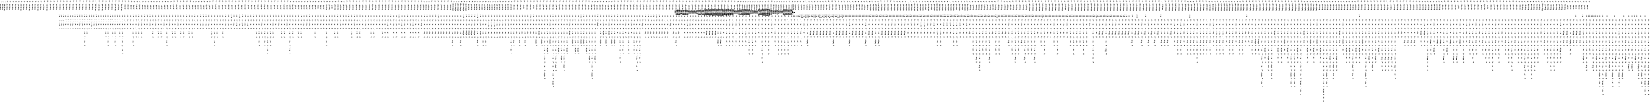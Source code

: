 digraph FST {
rankdir = LR;
size = "8.5,11";
label = "";
center = 1;
orientation = Landscape;
ranksep = "0.4";
nodesep = "0.25";
0 [label = "0", shape = circle, style = bold, fontsize = 14]
	0 -> 0 [label = "further:そして/-0.22412", fontsize = 14];
	0 -> 0 [label = "further:また/-0.535", fontsize = 14];
	0 -> 0 [label = "further:さらに/-0.57689", fontsize = 14];
	0 -> 1 [label = "further:<eps>/-0.32684", fontsize = 14];
	0 -> 0 [label = "further:なお/-0.14447", fontsize = 14];
	0 -> 0 [label = "further:より/-0.17494", fontsize = 14];
	0 -> 0 [label = "further:も/0.13521", fontsize = 14];
	0 -> 0 [label = "further:更に/-0.52082", fontsize = 14];
	0 -> 4 [label = "further:<eps>/-0.30698", fontsize = 14];
	0 -> 0 [label = "further:しかも/-0.13724", fontsize = 14];
	0 -> 7 [label = "further:<eps>/0.053651", fontsize = 14];
	0 -> 0 [label = "further:一方/0.1005", fontsize = 14];
	0 -> 0 [label = "further:又/-0.091463", fontsize = 14];
	0 -> 0 [label = "further:更なる/-0.33496", fontsize = 14];
	0 -> 0 [label = "further:さらなる/-0.32761", fontsize = 14];
	0 -> 0 [label = "further:一層/-0.34652", fontsize = 14];
	0 -> 0 [label = "further:別/-0.039066", fontsize = 14];
	0 -> 444 [label = "further:<eps>/-0.17654", fontsize = 14];
	0 -> 440 [label = "further:<eps>/-0.48889", fontsize = 14];
	0 -> 437 [label = "further:<eps>/0.09899", fontsize = 14];
	0 -> 433 [label = "further:<eps>/-0.19367", fontsize = 14];
	0 -> 429 [label = "further:<eps>/0.26724", fontsize = 14];
	0 -> 448 [label = "further:<eps>/-0.082624", fontsize = 14];
	0 -> 451 [label = "further:<eps>/-0.45768", fontsize = 14];
	0 -> 455 [label = "further:<eps>/-0.16105", fontsize = 14];
	0 -> 459 [label = "further:<eps>/0.030707", fontsize = 14];
	0 -> 462 [label = "further:<eps>/-0.32602", fontsize = 14];
	0 -> 466 [label = "further:<eps>/-0.10678", fontsize = 14];
	0 -> 470 [label = "further:<eps>/-0.097373", fontsize = 14];
	0 -> 474 [label = "further:<eps>/-0.10887", fontsize = 14];
	0 -> 1650 [label = "further:<eps>/-0.1191", fontsize = 14];
	0 -> 1655 [label = "further:<eps>/-0.057877", fontsize = 14];
	0 -> 1661 [label = "further:<eps>/-0.22908", fontsize = 14];
	0 -> 1667 [label = "further:<eps>/-0.41988", fontsize = 14];
	0 -> 1672 [label = "further:<eps>/-0.20209", fontsize = 14];
	0 -> 1678 [label = "further:<eps>/-0.22781", fontsize = 14];
	0 -> 1684 [label = "further:<eps>/-0.19923", fontsize = 14];
	0 -> 1690 [label = "further:<eps>/-0.19548", fontsize = 14];
	0 -> 1697 [label = "further:<eps>/-0.16851", fontsize = 14];
	0 -> 1703 [label = "further:<eps>/-0.13628", fontsize = 14];
	0 -> 1709 [label = "further:<eps>/-0.12645", fontsize = 14];
	0 -> 1715 [label = "further:<eps>/-0.24822", fontsize = 14];
	0 -> 1721 [label = "further:<eps>/-0.41188", fontsize = 14];
	0 -> 1726 [label = "further:<eps>/-0.27021", fontsize = 14];
	0 -> 1732 [label = "further:<eps>/-0.32648", fontsize = 14];
	0 -> 1738 [label = "further:<eps>/-0.27286", fontsize = 14];
	0 -> 1744 [label = "further:<eps>/-0.062036", fontsize = 14];
	0 -> 1749 [label = "further:<eps>/0.013471", fontsize = 14];
	0 -> 1755 [label = "further:<eps>/0.026369", fontsize = 14];
	0 -> 1761 [label = "further:<eps>/-0.33887", fontsize = 14];
	0 -> 1766 [label = "further:<eps>/-0.25739", fontsize = 14];
	0 -> 1772 [label = "further:<eps>/-0.31354", fontsize = 14];
	0 -> 1778 [label = "further:<eps>/0.027496", fontsize = 14];
	0 -> 1783 [label = "further:<eps>/-0.1004", fontsize = 14];
	0 -> 1788 [label = "further:<eps>/0.040575", fontsize = 14];
	0 -> 0 [label = ",:、/-0.60301", fontsize = 14];
	0 -> 0 [label = ",:で/-0.41565", fontsize = 14];
	0 -> 0 [label = ",:と/-0.27357", fontsize = 14];
	0 -> 0 [label = ",:に/-0.42948", fontsize = 14];
	0 -> 0 [label = ",:が/0.10803", fontsize = 14];
	0 -> 0 [label = ",:，/-0.41118", fontsize = 14];
	0 -> 1794 [label = ",:<eps>/-0.0026103", fontsize = 14];
	0 -> 1800 [label = ",:<eps>/-0.036135", fontsize = 14];
	0 -> 984 [label = ",:<eps>/-0.13535", fontsize = 14];
	0 -> 979 [label = ",:<eps>/-0.20645", fontsize = 14];
	0 -> 975 [label = ",:<eps>/0.069078", fontsize = 14];
	0 -> 971 [label = ",:<eps>/-0.035416", fontsize = 14];
	0 -> 967 [label = ",:<eps>/-0.01806", fontsize = 14];
	0 -> 478 [label = ",:<eps>/-0.52489", fontsize = 14];
	0 -> 481 [label = ",:<eps>/-0.26514", fontsize = 14];
	0 -> 485 [label = ",:<eps>/-0.36202", fontsize = 14];
	0 -> 489 [label = ",:<eps>/-0.26186", fontsize = 14];
	0 -> 493 [label = ",:<eps>/-0.24523", fontsize = 14];
	0 -> 497 [label = ",:<eps>/-0.24711", fontsize = 14];
	0 -> 501 [label = ",:<eps>/-0.23717", fontsize = 14];
	0 -> 505 [label = ",:<eps>/-0.25984", fontsize = 14];
	0 -> 509 [label = ",:<eps>/-0.37099", fontsize = 14];
	0 -> 513 [label = ",:<eps>/-0.2521", fontsize = 14];
	0 -> 2622 [label = ",:<eps>/0.072972", fontsize = 14];
	0 -> 2615 [label = ",:<eps>/-0.094089", fontsize = 14];
	0 -> 2607 [label = ",:<eps>/-0.22121", fontsize = 14];
	0 -> 2599 [label = ",:<eps>/0.037951", fontsize = 14];
	0 -> 2592 [label = ",:<eps>/-0.056017", fontsize = 14];
	0 -> 2583 [label = ",:<eps>/-0.22444", fontsize = 14];
	0 -> 517 [label = ",:<eps>/-0.32557", fontsize = 14];
	0 -> 521 [label = ",:<eps>/-0.39009", fontsize = 14];
	0 -> 526 [label = ",:<eps>/-0.27005", fontsize = 14];
	0 -> 530 [label = ",:<eps>/-0.41094", fontsize = 14];
	0 -> 534 [label = ",:<eps>/-0.32181", fontsize = 14];
	0 -> 963 [label = ",:<eps>/-0.044452", fontsize = 14];
	0 -> 924 [label = ",:<eps>/-0.26474", fontsize = 14];
	0 -> 2475 [label = ",:<eps>/0.28134", fontsize = 14];
	0 -> 2470 [label = ",:<eps>/-0.084775", fontsize = 14];
	0 -> 2465 [label = ",:<eps>/-0.08702", fontsize = 14];
	0 -> 2459 [label = ",:<eps>/-0.17332", fontsize = 14];
	0 -> 2454 [label = ",:<eps>/-0.1544", fontsize = 14];
	0 -> 2449 [label = ",:<eps>/-0.032332", fontsize = 14];
	0 -> 2442 [label = ",:<eps>/-0.14349", fontsize = 14];
	0 -> 2237 [label = ",:<eps>/-0.31831", fontsize = 14];
	0 -> 2232 [label = ",:<eps>/-0.070898", fontsize = 14];
	0 -> 2225 [label = ",:<eps>/-0.25838", fontsize = 14];
	0 -> 2218 [label = ",:<eps>/-0.012103", fontsize = 14];
	0 -> 2213 [label = ",:<eps>/0.21089", fontsize = 14];
	0 -> 2207 [label = ",:<eps>/-0.14606", fontsize = 14];
	0 -> 2200 [label = ",:<eps>/-0.41899", fontsize = 14];
	0 -> 2195 [label = ",:<eps>/0.044502", fontsize = 14];
	0 -> 2190 [label = ",:<eps>/0.045355", fontsize = 14];
	0 -> 2184 [label = ",:<eps>/0.019263", fontsize = 14];
	0 -> 2156 [label = ",:<eps>/-0.16594", fontsize = 14];
	0 -> 2151 [label = ",:<eps>/-0.11511", fontsize = 14];
	0 -> 2146 [label = ",:<eps>/-0.1369", fontsize = 14];
	0 -> 2141 [label = ",:<eps>/0.1169", fontsize = 14];
	0 -> 2136 [label = ",:<eps>/-0.17473", fontsize = 14];
	0 -> 2132 [label = ",:<eps>/-0.031048", fontsize = 14];
	0 -> 2128 [label = ",:<eps>/-0.17038", fontsize = 14];
	0 -> 919 [label = ",:<eps>/-0.050441", fontsize = 14];
	0 -> 915 [label = ",:<eps>/-0.044393", fontsize = 14];
	0 -> 912 [label = ",:<eps>/-0.3445", fontsize = 14];
	0 -> 908 [label = ",:<eps>/-0.34083", fontsize = 14];
	0 -> 873 [label = ",:<eps>/-0.34046", fontsize = 14];
	0 -> 876 [label = ",:<eps>/-0.24613", fontsize = 14];
	0 -> 880 [label = ",:<eps>/-0.14497", fontsize = 14];
	0 -> 884 [label = ",:<eps>/-0.32156", fontsize = 14];
	0 -> 888 [label = ",:<eps>/-0.41563", fontsize = 14];
	0 -> 892 [label = ",:<eps>/-0.32455", fontsize = 14];
	0 -> 896 [label = ",:<eps>/-0.268", fontsize = 14];
	0 -> 900 [label = ",:<eps>/-0.25465", fontsize = 14];
	0 -> 904 [label = ",:<eps>/-0.24185", fontsize = 14];
	0 -> 555 [label = "the:<eps>/0.17673", fontsize = 14];
	0 -> 551 [label = "the:<eps>/0.1849", fontsize = 14];
	0 -> 547 [label = "the:<eps>/0.079", fontsize = 14];
	0 -> 543 [label = "the:<eps>/-0.080879", fontsize = 14];
	0 -> 2480 [label = "the:<eps>/0.0067472", fontsize = 14];
	0 -> 539 [label = "the:<eps>/-0.24194", fontsize = 14];
	0 -> 10 [label = "the:<eps>/-0.3569", fontsize = 14];
	0 -> 0 [label = "the:は/-0.3999", fontsize = 14];
	0 -> 0 [label = "the:の/-0.46103", fontsize = 14];
	0 -> 0 [label = "the:その/-0.31193", fontsize = 14];
	0 -> 0 [label = "the:（/-0.22286", fontsize = 14];
	0 -> 1124 [label = "the:<eps>/-0.32494", fontsize = 14];
	0 -> 1129 [label = "the:<eps>/-0.20288", fontsize = 14];
	0 -> 1133 [label = "the:<eps>/-0.43407", fontsize = 14];
	0 -> 1137 [label = "the:<eps>/-0.42855", fontsize = 14];
	0 -> 1141 [label = "the:<eps>/-0.33857", fontsize = 14];
	0 -> 1145 [label = "the:<eps>/-0.34571", fontsize = 14];
	0 -> 1149 [label = "the:<eps>/-0.25777", fontsize = 14];
	0 -> 1153 [label = "the:<eps>/-0.27816", fontsize = 14];
	0 -> 1157 [label = "the:<eps>/0.047636", fontsize = 14];
	0 -> 0 [label = "the:た/-0.31363", fontsize = 14];
	0 -> 0 [label = "the:、/-0.56087", fontsize = 14];
	0 -> 1162 [label = "the:<eps>/0.30457", fontsize = 14];
	0 -> 1166 [label = "the:<eps>/-0.26903", fontsize = 14];
	0 -> 1170 [label = "the:<eps>/-0.13322", fontsize = 14];
	0 -> 1174 [label = "the:<eps>/-0.24658", fontsize = 14];
	0 -> 1178 [label = "the:<eps>/-0.21066", fontsize = 14];
	0 -> 1183 [label = "the:<eps>/-0.1023", fontsize = 14];
	0 -> 1187 [label = "the:<eps>/-0.31501", fontsize = 14];
	0 -> 1191 [label = "the:<eps>/-0.34513", fontsize = 14];
	0 -> 1195 [label = "the:<eps>/-0.29621", fontsize = 14];
	0 -> 1199 [label = "the:<eps>/-0.22377", fontsize = 14];
	0 -> 1204 [label = "the:<eps>/-0.43623", fontsize = 14];
	0 -> 1208 [label = "the:<eps>/-0.20261", fontsize = 14];
	0 -> 1212 [label = "the:<eps>/-0.3822", fontsize = 14];
	0 -> 1217 [label = "the:<eps>/-0.33942", fontsize = 14];
	0 -> 1222 [label = "the:<eps>/-0.19458", fontsize = 14];
	0 -> 0 [label = "the:尚/-0.22102", fontsize = 14];
	0 -> 0 [label = "the:各/-0.23004", fontsize = 14];
	0 -> 0 [label = "the:本/-0.2343", fontsize = 14];
	0 -> 0 [label = "the:ア/-0.21137", fontsize = 14];
	0 -> 0 [label = "the:する/-0.24789", fontsize = 14];
	0 -> 0 [label = "the:前記/-0.39973", fontsize = 14];
	0 -> 0 [label = "the:この/-0.36216", fontsize = 14];
	0 -> 19 [label = "the:<eps>/-0.38489", fontsize = 14];
	0 -> 16 [label = "the:<eps>/-0.43285", fontsize = 14];
	0 -> 13 [label = "the:<eps>/-0.31222", fontsize = 14];
	0 -> 1226 [label = "the:<eps>/-0.2991", fontsize = 14];
	0 -> 1230 [label = "the:<eps>/-0.18369", fontsize = 14];
	0 -> 1234 [label = "the:<eps>/0.063864", fontsize = 14];
	0 -> 1238 [label = "the:<eps>/-0.27319", fontsize = 14];
	0 -> 1242 [label = "the:<eps>/-0.14381", fontsize = 14];
	0 -> 1246 [label = "the:<eps>/-0.28077", fontsize = 14];
	0 -> 1250 [label = "the:<eps>/-0.21338", fontsize = 14];
	0 -> 0 [label = "restoration:抜き/0.041774", fontsize = 14];
	0 -> 22 [label = "restoration:<eps>/-0.16515", fontsize = 14];
	0 -> 31 [label = "restoration:<eps>/0.071815", fontsize = 14];
	0 -> 0 [label = "restoration:再/0.28002", fontsize = 14];
	0 -> 0 [label = "restoration:復旧/-0.34343", fontsize = 14];
	0 -> 0 [label = "restoration:回復/-0.23437", fontsize = 14];
	0 -> 28 [label = "restoration:<eps>/-0.089844", fontsize = 14];
	0 -> 0 [label = "restoration:復帰/-0.19857", fontsize = 14];
	0 -> 0 [label = "restoration:リストア/-0.42853", fontsize = 14];
	0 -> 0 [label = "restoration:救済/-0.1579", fontsize = 14];
	0 -> 0 [label = "restoration:復元/-0.35496", fontsize = 14];
	0 -> 0 [label = "restoration:修復/-0.1617", fontsize = 14];
	0 -> 0 [label = "restoration:再生/-0.042974", fontsize = 14];
	0 -> 559 [label = "restoration:<eps>/0.056593", fontsize = 14];
	0 -> 564 [label = "restoration:<eps>/0.084684", fontsize = 14];
	0 -> 25 [label = "restoration:<eps>/0.40692", fontsize = 14];
	0 -> 0 [label = "restoration:）/0.38625", fontsize = 14];
	0 -> 0 [label = "restoration:おけ/0.30701", fontsize = 14];
	0 -> 582 [label = "spring:<eps>/-0.37053", fontsize = 14];
	0 -> 586 [label = "spring:<eps>/-0.20904", fontsize = 14];
	0 -> 590 [label = "spring:<eps>/-0.28813", fontsize = 14];
	0 -> 34 [label = "spring:<eps>/-0.40309", fontsize = 14];
	0 -> 578 [label = "spring:<eps>/-0.29104", fontsize = 14];
	0 -> 573 [label = "spring:<eps>/-0.186", fontsize = 14];
	0 -> 568 [label = "spring:<eps>/-0.24147", fontsize = 14];
	0 -> 0 [label = "spring:板バネ/-0.28368", fontsize = 14];
	0 -> 0 [label = "spring:接触/0.23861", fontsize = 14];
	0 -> 0 [label = "spring:部材/0.17833", fontsize = 14];
	0 -> 52 [label = "spring:<eps>/-0.37067", fontsize = 14];
	0 -> 0 [label = "spring:ばね/-0.65779", fontsize = 14];
	0 -> 49 [label = "spring:<eps>/-0.36217", fontsize = 14];
	0 -> 0 [label = "spring:バネ/-0.64423", fontsize = 14];
	0 -> 46 [label = "spring:<eps>/-0.37171", fontsize = 14];
	0 -> 0 [label = "spring:スプリング/-0.65854", fontsize = 14];
	0 -> 43 [label = "spring:<eps>/-0.46152", fontsize = 14];
	0 -> 39 [label = "spring:<eps>/-0.3893", fontsize = 14];
	0 -> 594 [label = "spring:<eps>/-0.30946", fontsize = 14];
	0 -> 598 [label = "spring:<eps>/-0.29749", fontsize = 14];
	0 -> 602 [label = "spring:<eps>/-0.26116", fontsize = 14];
	0 -> 606 [label = "spring:<eps>/-0.27859", fontsize = 14];
	0 -> 610 [label = "spring:<eps>/-0.26007", fontsize = 14];
	0 -> 1845 [label = "is:<eps>/-0.15831", fontsize = 14];
	0 -> 1852 [label = "is:<eps>/-0.13583", fontsize = 14];
	0 -> 1859 [label = "is:<eps>/-0.007252", fontsize = 14];
	0 -> 1865 [label = "is:<eps>/0.1134", fontsize = 14];
	0 -> 1872 [label = "is:<eps>/-0.25832", fontsize = 14];
	0 -> 1882 [label = "is:<eps>/-0.36726", fontsize = 14];
	0 -> 1892 [label = "is:<eps>/-0.103", fontsize = 14];
	0 -> 1899 [label = "is:<eps>/-0.37463", fontsize = 14];
	0 -> 1910 [label = "is:<eps>/-0.017535", fontsize = 14];
	0 -> 1915 [label = "is:<eps>/-0.089789", fontsize = 14];
	0 -> 1922 [label = "is:<eps>/-0.054754", fontsize = 14];
	0 -> 1928 [label = "is:<eps>/-0.15716", fontsize = 14];
	0 -> 1935 [label = "is:<eps>/-0.028583", fontsize = 14];
	0 -> 1941 [label = "is:<eps>/-0.054074", fontsize = 14];
	0 -> 1948 [label = "is:<eps>/0.014405", fontsize = 14];
	0 -> 1960 [label = "is:<eps>/-0.19324", fontsize = 14];
	0 -> 1970 [label = "is:<eps>/-0.19641", fontsize = 14];
	0 -> 1978 [label = "is:<eps>/-0.33982", fontsize = 14];
	0 -> 1987 [label = "is:<eps>/-0.19046", fontsize = 14];
	0 -> 1995 [label = "is:<eps>/0.085801", fontsize = 14];
	0 -> 2000 [label = "is:<eps>/0.048583", fontsize = 14];
	0 -> 2006 [label = "is:<eps>/-0.12856", fontsize = 14];
	0 -> 2013 [label = "is:<eps>/-0.14989", fontsize = 14];
	0 -> 2020 [label = "is:<eps>/-0.2321", fontsize = 14];
	0 -> 647 [label = "is:<eps>/-0.033732", fontsize = 14];
	0 -> 643 [label = "is:<eps>/-0.16943", fontsize = 14];
	0 -> 639 [label = "is:<eps>/-0.1193", fontsize = 14];
	0 -> 634 [label = "is:<eps>/-0.33457", fontsize = 14];
	0 -> 630 [label = "is:<eps>/-0.19822", fontsize = 14];
	0 -> 625 [label = "is:<eps>/0.10222", fontsize = 14];
	0 -> 621 [label = "is:<eps>/-0.097971", fontsize = 14];
	0 -> 616 [label = "is:<eps>/-0.3596", fontsize = 14];
	0 -> 1840 [label = "is:<eps>/0.0037956", fontsize = 14];
	0 -> 1831 [label = "is:<eps>/-0.21362", fontsize = 14];
	0 -> 1823 [label = "is:<eps>/-0.16863", fontsize = 14];
	0 -> 1816 [label = "is:<eps>/-0.12856", fontsize = 14];
	0 -> 1806 [label = "is:<eps>/-0.2399", fontsize = 14];
	0 -> 1450 [label = "is:<eps>/-0.28894", fontsize = 14];
	0 -> 1444 [label = "is:<eps>/-0.32246", fontsize = 14];
	0 -> 1438 [label = "is:<eps>/-0.24937", fontsize = 14];
	0 -> 1407 [label = "is:<eps>/-0.47406", fontsize = 14];
	0 -> 1426 [label = "is:<eps>/-0.31074", fontsize = 14];
	0 -> 1420 [label = "is:<eps>/-0.34214", fontsize = 14];
	0 -> 1413 [label = "is:<eps>/-0.41377", fontsize = 14];
	0 -> 1334 [label = "is:<eps>/-0.17721", fontsize = 14];
	0 -> 2029 [label = "is:<eps>/-0.13547", fontsize = 14];
	0 -> 2036 [label = "is:<eps>/-0.12836", fontsize = 14];
	0 -> 2043 [label = "is:<eps>/-0.14901", fontsize = 14];
	0 -> 2049 [label = "is:<eps>/-0.32822", fontsize = 14];
	0 -> 2487 [label = "is:<eps>/-0.15298", fontsize = 14];
	0 -> 2495 [label = "is:<eps>/-0.17758", fontsize = 14];
	0 -> 2501 [label = "is:<eps>/-0.20069", fontsize = 14];
	0 -> 2509 [label = "is:<eps>/0.097195", fontsize = 14];
	0 -> 2517 [label = "is:<eps>/-0.087809", fontsize = 14];
	0 -> 2527 [label = "is:<eps>/0.043659", fontsize = 14];
	0 -> 2631 [label = "is:<eps>/0.34007", fontsize = 14];
	0 -> 2641 [label = "is:<eps>/0.084789", fontsize = 14];
	0 -> 0 [label = "is:れ/-0.27942", fontsize = 14];
	0 -> 0 [label = "is:を/-0.5021", fontsize = 14];
	0 -> 0 [label = "is:あ/-0.039107", fontsize = 14];
	0 -> 0 [label = "is:が/-0.59235", fontsize = 14];
	0 -> 0 [label = "is:も/-0.11893", fontsize = 14];
	0 -> 0 [label = "is:に/-0.060866", fontsize = 14];
	0 -> 0 [label = "is:は/-0.57102", fontsize = 14];
	0 -> 0 [label = "is:の/0.052175", fontsize = 14];
	0 -> 1338 [label = "is:<eps>/-0.39246", fontsize = 14];
	0 -> 1344 [label = "is:<eps>/-0.28641", fontsize = 14];
	0 -> 1351 [label = "is:<eps>/-0.30568", fontsize = 14];
	0 -> 1359 [label = "is:<eps>/-0.23212", fontsize = 14];
	0 -> 1365 [label = "is:<eps>/-0.097393", fontsize = 14];
	0 -> 1371 [label = "is:<eps>/-0.12907", fontsize = 14];
	0 -> 1378 [label = "is:<eps>/-0.023275", fontsize = 14];
	0 -> 1382 [label = "is:<eps>/-0.14867", fontsize = 14];
	0 -> 1388 [label = "is:<eps>/0.056546", fontsize = 14];
	0 -> 1394 [label = "is:<eps>/0.097699", fontsize = 14];
	0 -> 1398 [label = "is:<eps>/-0.27144", fontsize = 14];
	0 -> 1402 [label = "is:<eps>/-0.28647", fontsize = 14];
	0 -> 1431 [label = "is:<eps>/-0.3203", fontsize = 14];
	0 -> 656 [label = "not:<eps>/0.043627", fontsize = 14];
	0 -> 660 [label = "not:<eps>/0.046505", fontsize = 14];
	0 -> 0 [label = "not:な/-0.27053", fontsize = 14];
	0 -> 55 [label = "not:<eps>/-0.24862", fontsize = 14];
	0 -> 58 [label = "not:<eps>/-0.51307", fontsize = 14];
	0 -> 61 [label = "not:<eps>/-0.32612", fontsize = 14];
	0 -> 64 [label = "not:<eps>/-0.29863", fontsize = 14];
	0 -> 68 [label = "not:<eps>/-0.33886", fontsize = 14];
	0 -> 73 [label = "not:<eps>/-0.2909", fontsize = 14];
	0 -> 76 [label = "not:<eps>/-0.39588", fontsize = 14];
	0 -> 816 [label = "not:<eps>/-0.089774", fontsize = 14];
	0 -> 811 [label = "not:<eps>/-0.078514", fontsize = 14];
	0 -> 807 [label = "not:<eps>/-0.053023", fontsize = 14];
	0 -> 2547 [label = "not:<eps>/0.29785", fontsize = 14];
	0 -> 2538 [label = "not:<eps>/-0.060764", fontsize = 14];
	0 -> 80 [label = "not:<eps>/-0.3355", fontsize = 14];
	0 -> 0 [label = "not:い/-0.17144", fontsize = 14];
	0 -> 85 [label = "not:<eps>/-0.26765", fontsize = 14];
	0 -> 88 [label = "not:<eps>/-0.47231", fontsize = 14];
	0 -> 92 [label = "not:<eps>/-0.36943", fontsize = 14];
	0 -> 98 [label = "not:<eps>/-0.32015", fontsize = 14];
	0 -> 101 [label = "not:<eps>/-0.32647", fontsize = 14];
	0 -> 104 [label = "not:<eps>/-0.2317", fontsize = 14];
	0 -> 0 [label = "not:ず/-0.29434", fontsize = 14];
	0 -> 0 [label = "not:不/-0.14374", fontsize = 14];
	0 -> 802 [label = "not:<eps>/-0.27158", fontsize = 14];
	0 -> 798 [label = "not:<eps>/-0.079194", fontsize = 14];
	0 -> 793 [label = "not:<eps>/-0.20408", fontsize = 14];
	0 -> 790 [label = "not:<eps>/-0.14718", fontsize = 14];
	0 -> 783 [label = "not:<eps>/-0.24702", fontsize = 14];
	0 -> 774 [label = "not:<eps>/-0.3961", fontsize = 14];
	0 -> 767 [label = "not:<eps>/-0.34778", fontsize = 14];
	0 -> 761 [label = "not:<eps>/-0.21143", fontsize = 14];
	0 -> 756 [label = "not:<eps>/-0.12744", fontsize = 14];
	0 -> 751 [label = "not:<eps>/-0.13639", fontsize = 14];
	0 -> 745 [label = "not:<eps>/-0.19574", fontsize = 14];
	0 -> 739 [label = "not:<eps>/-0.28306", fontsize = 14];
	0 -> 734 [label = "not:<eps>/-0.17433", fontsize = 14];
	0 -> 2059 [label = "not:<eps>/0.035617", fontsize = 14];
	0 -> 2066 [label = "not:<eps>/-0.17475", fontsize = 14];
	0 -> 2074 [label = "not:<eps>/-0.064284", fontsize = 14];
	0 -> 2081 [label = "not:<eps>/0.065726", fontsize = 14];
	0 -> 730 [label = "not:<eps>/-0.12934", fontsize = 14];
	0 -> 724 [label = "not:<eps>/-0.27037", fontsize = 14];
	0 -> 716 [label = "not:<eps>/-0.27939", fontsize = 14];
	0 -> 709 [label = "not:<eps>/-0.43429", fontsize = 14];
	0 -> 703 [label = "not:<eps>/-0.30946", fontsize = 14];
	0 -> 695 [label = "not:<eps>/-0.28276", fontsize = 14];
	0 -> 685 [label = "not:<eps>/-0.058675", fontsize = 14];
	0 -> 651 [label = "not:<eps>/0.039852", fontsize = 14];
	0 -> 680 [label = "not:<eps>/-0.088861", fontsize = 14];
	0 -> 674 [label = "not:<eps>/-0.21017", fontsize = 14];
	0 -> 665 [label = "not:<eps>/-0.23557", fontsize = 14];
	0 -> 0 [label = "required:大きな/0.27679", fontsize = 14];
	0 -> 144 [label = "required:<eps>/-0.42137", fontsize = 14];
	0 -> 148 [label = "required:<eps>/-0.46788", fontsize = 14];
	0 -> 151 [label = "required:<eps>/-0.36909", fontsize = 14];
	0 -> 2119 [label = "required:<eps>/-0.0091419", fontsize = 14];
	0 -> 2111 [label = "required:<eps>/-0.10184", fontsize = 14];
	0 -> 2103 [label = "required:<eps>/-0.16486", fontsize = 14];
	0 -> 2095 [label = "required:<eps>/-0.10357", fontsize = 14];
	0 -> 2087 [label = "required:<eps>/0.13936", fontsize = 14];
	0 -> 156 [label = "required:<eps>/-0.26508", fontsize = 14];
	0 -> 159 [label = "required:<eps>/-0.30573", fontsize = 14];
	0 -> 163 [label = "required:<eps>/-0.37312", fontsize = 14];
	0 -> 0 [label = "required:要求/-0.38598", fontsize = 14];
	0 -> 167 [label = "required:<eps>/-0.32475", fontsize = 14];
	0 -> 170 [label = "required:<eps>/-0.48265", fontsize = 14];
	0 -> 174 [label = "required:<eps>/-0.12434", fontsize = 14];
	0 -> 0 [label = "required:要/-0.29301", fontsize = 14];
	0 -> 178 [label = "required:<eps>/-0.25599", fontsize = 14];
	0 -> 0 [label = "required:まで/0.05124", fontsize = 14];
	0 -> 112 [label = "required:<eps>/-0.079613", fontsize = 14];
	0 -> 0 [label = "required:な/-0.10985", fontsize = 14];
	0 -> 107 [label = "required:<eps>/-0.0044131", fontsize = 14];
	0 -> 0 [label = "required:確保/0.12519", fontsize = 14];
	0 -> 0 [label = "required:所要/-0.39195", fontsize = 14];
	0 -> 181 [label = "required:<eps>/-0.23032", fontsize = 14];
	0 -> 821 [label = "required:<eps>/-0.19879", fontsize = 14];
	0 -> 825 [label = "required:<eps>/-0.3691", fontsize = 14];
	0 -> 832 [label = "required:<eps>/-0.028571", fontsize = 14];
	0 -> 838 [label = "required:<eps>/-0.1937", fontsize = 14];
	0 -> 842 [label = "required:<eps>/-0.21543", fontsize = 14];
	0 -> 848 [label = "required:<eps>/-0.058933", fontsize = 14];
	0 -> 852 [label = "required:<eps>/-0.32883", fontsize = 14];
	0 -> 858 [label = "required:<eps>/-0.34303", fontsize = 14];
	0 -> 866 [label = "required:<eps>/-0.17707", fontsize = 14];
	0 -> 140 [label = "required:<eps>/-0.42532", fontsize = 14];
	0 -> 137 [label = "required:<eps>/-0.41226", fontsize = 14];
	0 -> 133 [label = "required:<eps>/-0.34936", fontsize = 14];
	0 -> 0 [label = "required:必要/-0.36696", fontsize = 14];
	0 -> 130 [label = "required:<eps>/-0.2542", fontsize = 14];
	0 -> 0 [label = "required:良/0.15074", fontsize = 14];
	0 -> 0 [label = "required:所望/-0.047783", fontsize = 14];
	0 -> 0 [label = "required:所定/0.086021", fontsize = 14];
	0 -> 0 [label = "required:が/0.10493", fontsize = 14];
	0 -> 116 [label = "required:<eps>/-0.24654", fontsize = 14];
	0 -> 120 [label = "required:<eps>/-0.3023", fontsize = 14];
	0 -> 124 [label = "required:<eps>/-0.32389", fontsize = 14];
	0 -> 0 [label = "required:あ/0.050813", fontsize = 14];
	0 -> 127 [label = "required:<eps>/0.11936", fontsize = 14];
	0 -> 928 [label = "and:<eps>/-0.26981", fontsize = 14];
	0 -> 931 [label = "and:<eps>/-0.14497", fontsize = 14];
	0 -> 935 [label = "and:<eps>/-0.33287", fontsize = 14];
	0 -> 939 [label = "and:<eps>/-0.23206", fontsize = 14];
	0 -> 943 [label = "and:<eps>/-0.25465", fontsize = 14];
	0 -> 947 [label = "and:<eps>/-0.31476", fontsize = 14];
	0 -> 951 [label = "and:<eps>/-0.3809", fontsize = 14];
	0 -> 955 [label = "and:<eps>/-0.1437", fontsize = 14];
	0 -> 959 [label = "and:<eps>/-0.044393", fontsize = 14];
	0 -> 0 [label = "and:ａｎｄ/-0.32098", fontsize = 14];
	0 -> 0 [label = "and:および/-0.59005", fontsize = 14];
	0 -> 0 [label = "and:とも/-0.22509", fontsize = 14];
	0 -> 0 [label = "and:及び/-0.5598", fontsize = 14];
	0 -> 2178 [label = "and:<eps>/0.10173", fontsize = 14];
	0 -> 2170 [label = "and:<eps>/-0.23332", fontsize = 14];
	0 -> 0 [label = "and:／/-0.17653", fontsize = 14];
	0 -> 0 [label = "and:や/-0.42382", fontsize = 14];
	0 -> 0 [label = "and:・/-0.23966", fontsize = 14];
	0 -> 0 [label = "and:，/-0.43971", fontsize = 14];
	0 -> 192 [label = "and:<eps>/-0.2664", fontsize = 14];
	0 -> 0 [label = "and:り/-0.37128", fontsize = 14];
	0 -> 0 [label = "and:し/-0.19941", fontsize = 14];
	0 -> 189 [label = "and:<eps>/-0.37709", fontsize = 14];
	0 -> 185 [label = "and:<eps>/-0.36289", fontsize = 14];
	0 -> 0 [label = "and:と/-0.55896", fontsize = 14];
	0 -> 0 [label = "and:、/-0.41499", fontsize = 14];
	0 -> 2652 [label = "and:<eps>/-0.095571", fontsize = 14];
	0 -> 2573 [label = "and:<eps>/-0.17301", fontsize = 14];
	0 -> 2565 [label = "and:<eps>/0.13973", fontsize = 14];
	0 -> 2555 [label = "and:<eps>/-0.20259", fontsize = 14];
	0 -> 2160 [label = "and:<eps>/0.13112", fontsize = 14];
	0 -> 2165 [label = "and:<eps>/0.34448", fontsize = 14];
	0 -> 1076 [label = "therefore:<eps>/-0.45994", fontsize = 14];
	0 -> 1082 [label = "therefore:<eps>/-0.30773", fontsize = 14];
	0 -> 1088 [label = "therefore:<eps>/-0.13396", fontsize = 14];
	0 -> 1094 [label = "therefore:<eps>/-0.0079972", fontsize = 14];
	0 -> 1100 [label = "therefore:<eps>/-0.27426", fontsize = 14];
	0 -> 1105 [label = "therefore:<eps>/-0.1554", fontsize = 14];
	0 -> 1110 [label = "therefore:<eps>/-0.24637", fontsize = 14];
	0 -> 1115 [label = "therefore:<eps>/-0.24965", fontsize = 14];
	0 -> 1120 [label = "therefore:<eps>/0.13552", fontsize = 14];
	0 -> 1071 [label = "therefore:<eps>/-0.25432", fontsize = 14];
	0 -> 1067 [label = "therefore:<eps>/-0.19868", fontsize = 14];
	0 -> 2268 [label = "therefore:<eps>/0.1374", fontsize = 14];
	0 -> 2273 [label = "therefore:<eps>/-0.34101", fontsize = 14];
	0 -> 2279 [label = "therefore:<eps>/-0.1422", fontsize = 14];
	0 -> 2286 [label = "therefore:<eps>/-0.17812", fontsize = 14];
	0 -> 2293 [label = "therefore:<eps>/-0.21521", fontsize = 14];
	0 -> 2301 [label = "therefore:<eps>/-0.10649", fontsize = 14];
	0 -> 2307 [label = "therefore:<eps>/0.058098", fontsize = 14];
	0 -> 2314 [label = "therefore:<eps>/0.016557", fontsize = 14];
	0 -> 2319 [label = "therefore:<eps>/-0.0045246", fontsize = 14];
	0 -> 2325 [label = "therefore:<eps>/-0.55213", fontsize = 14];
	0 -> 2332 [label = "therefore:<eps>/-0.33822", fontsize = 14];
	0 -> 2340 [label = "therefore:<eps>/-0.22187", fontsize = 14];
	0 -> 2346 [label = "therefore:<eps>/-0.20673", fontsize = 14];
	0 -> 2353 [label = "therefore:<eps>/-0.19509", fontsize = 14];
	0 -> 2360 [label = "therefore:<eps>/-0.23824", fontsize = 14];
	0 -> 2369 [label = "therefore:<eps>/-0.18351", fontsize = 14];
	0 -> 2377 [label = "therefore:<eps>/-0.11534", fontsize = 14];
	0 -> 2386 [label = "therefore:<eps>/-0.028116", fontsize = 14];
	0 -> 2394 [label = "therefore:<eps>/-0.33385", fontsize = 14];
	0 -> 2401 [label = "therefore:<eps>/-0.17174", fontsize = 14];
	0 -> 2406 [label = "therefore:<eps>/-0.13157", fontsize = 14];
	0 -> 2412 [label = "therefore:<eps>/-0.47234", fontsize = 14];
	0 -> 2419 [label = "therefore:<eps>/-0.31114", fontsize = 14];
	0 -> 2427 [label = "therefore:<eps>/-0.25686", fontsize = 14];
	0 -> 2435 [label = "therefore:<eps>/-0.2166", fontsize = 14];
	0 -> 1061 [label = "therefore:<eps>/-0.29299", fontsize = 14];
	0 -> 1056 [label = "therefore:<eps>/-0.21104", fontsize = 14];
	0 -> 1049 [label = "therefore:<eps>/-0.15472", fontsize = 14];
	0 -> 1045 [label = "therefore:<eps>/0.067251", fontsize = 14];
	0 -> 1040 [label = "therefore:<eps>/-0.22598", fontsize = 14];
	0 -> 1034 [label = "therefore:<eps>/-0.46", fontsize = 14];
	0 -> 1028 [label = "therefore:<eps>/-0.55472", fontsize = 14];
	0 -> 1023 [label = "therefore:<eps>/-0.37089", fontsize = 14];
	0 -> 1018 [label = "therefore:<eps>/-0.13972", fontsize = 14];
	0 -> 1013 [label = "therefore:<eps>/-0.052405", fontsize = 14];
	0 -> 1008 [label = "therefore:<eps>/-0.18877", fontsize = 14];
	0 -> 1003 [label = "therefore:<eps>/-0.11691", fontsize = 14];
	0 -> 998 [label = "therefore:<eps>/-0.3859", fontsize = 14];
	0 -> 993 [label = "therefore:<eps>/-0.36941", fontsize = 14];
	0 -> 989 [label = "therefore:<eps>/0.34487", fontsize = 14];
	0 -> 2262 [label = "therefore:<eps>/-0.0086814", fontsize = 14];
	0 -> 2255 [label = "therefore:<eps>/-0.17375", fontsize = 14];
	0 -> 2249 [label = "therefore:<eps>/-0.31744", fontsize = 14];
	0 -> 2244 [label = "therefore:<eps>/0.16169", fontsize = 14];
	0 -> 195 [label = "therefore:<eps>/-0.3905", fontsize = 14];
	0 -> 198 [label = "therefore:<eps>/-0.091111", fontsize = 14];
	0 -> 0 [label = "therefore:この/-0.066659", fontsize = 14];
	0 -> 201 [label = "therefore:<eps>/-0.4556", fontsize = 14];
	0 -> 204 [label = "therefore:<eps>/-0.17017", fontsize = 14];
	0 -> 0 [label = "therefore:な/0.07088", fontsize = 14];
	0 -> 0 [label = "therefore:て/-0.13877", fontsize = 14];
	0 -> 207 [label = "therefore:<eps>/-0.58155", fontsize = 14];
	0 -> 0 [label = "therefore:そこ/-0.39018", fontsize = 14];
	0 -> 0 [label = "therefore:これ/-0.034199", fontsize = 14];
	0 -> 211 [label = "therefore:<eps>/-0.20478", fontsize = 14];
	0 -> 0 [label = "therefore:する/0.4667", fontsize = 14];
	0 -> 216 [label = "therefore:<eps>/-0.32345", fontsize = 14];
	0 -> 220 [label = "therefore:<eps>/-0.059144", fontsize = 14];
	0 -> 0 [label = "therefore:ため/-0.2873", fontsize = 14];
	0 -> 0 [label = "therefore:つまり/0.024888", fontsize = 14];
	0 -> 223 [label = "therefore:<eps>/-0.46594", fontsize = 14];
	0 -> 227 [label = "therefore:<eps>/-0.30144", fontsize = 14];
	0 -> 230 [label = "therefore:<eps>/-0.25685", fontsize = 14];
	0 -> 0 [label = "therefore:ゆえ/-0.23464", fontsize = 14];
	0 -> 0 [label = "assembly:組み付け/-0.2265", fontsize = 14];
	0 -> 0 [label = "assembly:取付/0.068134", fontsize = 14];
	0 -> 0 [label = "assembly:部品/0.15381", fontsize = 14];
	0 -> 0 [label = "assembly:群/0.088015", fontsize = 14];
	0 -> 0 [label = "assembly:集合/-0.1214", fontsize = 14];
	0 -> 251 [label = "assembly:<eps>/-0.36562", fontsize = 14];
	0 -> 0 [label = "assembly:分解/0.096879", fontsize = 14];
	0 -> 0 [label = "assembly:形成体/-0.22394", fontsize = 14];
	0 -> 0 [label = "assembly:実装/0.063476", fontsize = 14];
	0 -> 0 [label = "assembly:接合体/-0.38421", fontsize = 14];
	0 -> 0 [label = "assembly:構成体/-0.11165", fontsize = 14];
	0 -> 0 [label = "assembly:クミ/-0.31809", fontsize = 14];
	0 -> 0 [label = "assembly:結合体/-0.18317", fontsize = 14];
	0 -> 1254 [label = "assembly:<eps>/0.24376", fontsize = 14];
	0 -> 1258 [label = "assembly:<eps>/0.20005", fontsize = 14];
	0 -> 1262 [label = "assembly:<eps>/0.25552", fontsize = 14];
	0 -> 1266 [label = "assembly:<eps>/0.11588", fontsize = 14];
	0 -> 1270 [label = "assembly:<eps>/-0.3644", fontsize = 14];
	0 -> 1274 [label = "assembly:<eps>/-0.2721", fontsize = 14];
	0 -> 1278 [label = "assembly:<eps>/-0.30981", fontsize = 14];
	0 -> 1282 [label = "assembly:<eps>/-0.18145", fontsize = 14];
	0 -> 1286 [label = "assembly:<eps>/-0.16193", fontsize = 14];
	0 -> 1290 [label = "assembly:<eps>/-0.17967", fontsize = 14];
	0 -> 1295 [label = "assembly:<eps>/-0.19339", fontsize = 14];
	0 -> 1300 [label = "assembly:<eps>/-0.33427", fontsize = 14];
	0 -> 1304 [label = "assembly:<eps>/-0.2827", fontsize = 14];
	0 -> 1308 [label = "assembly:<eps>/-0.2751", fontsize = 14];
	0 -> 1312 [label = "assembly:<eps>/-0.25488", fontsize = 14];
	0 -> 1317 [label = "assembly:<eps>/-0.34911", fontsize = 14];
	0 -> 1322 [label = "assembly:<eps>/-0.091426", fontsize = 14];
	0 -> 1326 [label = "assembly:<eps>/0.057087", fontsize = 14];
	0 -> 1330 [label = "assembly:<eps>/0.015283", fontsize = 14];
	0 -> 0 [label = "assembly:集合体/-0.28853", fontsize = 14];
	0 -> 248 [label = "assembly:<eps>/-0.26691", fontsize = 14];
	0 -> 0 [label = "assembly:組付/-0.23545", fontsize = 14];
	0 -> 0 [label = "assembly:組立て/-0.32344", fontsize = 14];
	0 -> 0 [label = "assembly:組/-0.066544", fontsize = 14];
	0 -> 245 [label = "assembly:<eps>/-0.23398", fontsize = 14];
	0 -> 0 [label = "assembly:組付け/-0.33326", fontsize = 14];
	0 -> 0 [label = "assembly:組み/-0.10074", fontsize = 14];
	0 -> 0 [label = "assembly:チップ/0.2045", fontsize = 14];
	0 -> 242 [label = "assembly:<eps>/-0.49744", fontsize = 14];
	0 -> 0 [label = "assembly:アッ/-0.19681", fontsize = 14];
	0 -> 0 [label = "assembly:組立体/-0.60536", fontsize = 14];
	0 -> 239 [label = "assembly:<eps>/-0.26916", fontsize = 14];
	0 -> 0 [label = "assembly:組み立て/-0.39077", fontsize = 14];
	0 -> 0 [label = "assembly:組立/-0.54652", fontsize = 14];
	0 -> 0 [label = "assembly:固定/0.29948", fontsize = 14];
	0 -> 0 [label = "assembly:本体/-0.073152", fontsize = 14];
	0 -> 0 [label = "assembly:体/0.0046903", fontsize = 14];
	0 -> 0 [label = "assembly:ブロック/0.28712", fontsize = 14];
	0 -> 0 [label = "assembly:２２/0.36208", fontsize = 14];
	0 -> 0 [label = "assembly:段/-0.099113", fontsize = 14];
	0 -> 236 [label = "assembly:<eps>/0.02784", fontsize = 14];
	0 -> 0 [label = "assembly:機構/0.11887", fontsize = 14];
	0 -> 0 [label = "assembly:装置/-0.013917", fontsize = 14];
	0 -> 0 [label = "assembly:構成/0.33882", fontsize = 14];
	0 -> 0 [label = "assembly:部/0.025643", fontsize = 14];
	0 -> 233 [label = "assembly:<eps>/-0.35967", fontsize = 14];
	0 -> 0 [label = "assembly:アセンブリ/-0.61042", fontsize = 14];
	0 -> 0 [label = "easy:易/-0.29205", fontsize = 14];
	0 -> 337 [label = "easy:<eps>/-0.33761", fontsize = 14];
	0 -> 334 [label = "easy:<eps>/-0.13755", fontsize = 14];
	0 -> 0 [label = "easy:簡単/-0.11351", fontsize = 14];
	0 -> 331 [label = "easy:<eps>/-0.16848", fontsize = 14];
	0 -> 327 [label = "easy:<eps>/-0.18691", fontsize = 14];
	0 -> 0 [label = "easy:やす/-0.25151", fontsize = 14];
	0 -> 323 [label = "easy:<eps>/-0.33339", fontsize = 14];
	0 -> 320 [label = "easy:<eps>/-0.26906", fontsize = 14];
	0 -> 316 [label = "easy:<eps>/-0.29903", fontsize = 14];
	0 -> 310 [label = "easy:<eps>/-0.35145", fontsize = 14];
	0 -> 307 [label = "easy:<eps>/-0.38049", fontsize = 14];
	0 -> 303 [label = "easy:<eps>/-0.38505", fontsize = 14];
	0 -> 299 [label = "easy:<eps>/-0.50888", fontsize = 14];
	0 -> 296 [label = "easy:<eps>/-0.38125", fontsize = 14];
	0 -> 0 [label = "easy:容易/-0.4684", fontsize = 14];
	0 -> 293 [label = "easy:<eps>/0.1686", fontsize = 14];
	0 -> 0 [label = "easy:性/0.20497", fontsize = 14];
	0 -> 0 [label = "easy:簡易/-0.099315", fontsize = 14];
	0 -> 0 [label = "easy:作業/0.12039", fontsize = 14];
	0 -> 0 [label = "easy:でき/0.091725", fontsize = 14];
	0 -> 0 [label = "easy:可能/0.25516", fontsize = 14];
	0 -> 0 [label = "easy:く/0.07745", fontsize = 14];
	0 -> 1545 [label = "easy:<eps>/-0.030191", fontsize = 14];
	0 -> 1538 [label = "easy:<eps>/-0.15998", fontsize = 14];
	0 -> 1535 [label = "easy:<eps>/-0.086376", fontsize = 14];
	0 -> 1530 [label = "easy:<eps>/-0.12765", fontsize = 14];
	0 -> 1524 [label = "easy:<eps>/-0.20379", fontsize = 14];
	0 -> 1519 [label = "easy:<eps>/-0.19539", fontsize = 14];
	0 -> 1514 [label = "easy:<eps>/-0.19606", fontsize = 14];
	0 -> 1508 [label = "easy:<eps>/-0.23016", fontsize = 14];
	0 -> 1503 [label = "easy:<eps>/-0.19849", fontsize = 14];
	0 -> 1499 [label = "easy:<eps>/-0.15919", fontsize = 14];
	0 -> 1495 [label = "easy:<eps>/0.58477", fontsize = 14];
	0 -> 1491 [label = "easy:<eps>/-0.104", fontsize = 14];
	0 -> 1485 [label = "easy:<eps>/-0.21197", fontsize = 14];
	0 -> 1480 [label = "easy:<eps>/-0.19556", fontsize = 14];
	0 -> 1476 [label = "easy:<eps>/-0.15919", fontsize = 14];
	0 -> 1472 [label = "easy:<eps>/-0.03188", fontsize = 14];
	0 -> 1466 [label = "easy:<eps>/-0.12019", fontsize = 14];
	0 -> 1461 [label = "easy:<eps>/-0.080894", fontsize = 14];
	0 -> 1457 [label = "easy:<eps>/-0.045717", fontsize = 14];
	0 -> 0 [label = "easy:で/0.1506", fontsize = 14];
	0 -> 254 [label = "easy:<eps>/0.046441", fontsize = 14];
	0 -> 257 [label = "easy:<eps>/-0.16498", fontsize = 14];
	0 -> 260 [label = "easy:<eps>/-0.24964", fontsize = 14];
	0 -> 264 [label = "easy:<eps>/-0.32727", fontsize = 14];
	0 -> 269 [label = "easy:<eps>/-0.28904", fontsize = 14];
	0 -> 0 [label = "easy:が/0.21188", fontsize = 14];
	0 -> 273 [label = "easy:<eps>/-0.33687", fontsize = 14];
	0 -> 278 [label = "easy:<eps>/-0.36855", fontsize = 14];
	0 -> 284 [label = "easy:<eps>/-0.37792", fontsize = 14];
	0 -> 289 [label = "easy:<eps>/-0.29865", fontsize = 14];
	0 -> 1549 [label = "to:<eps>/0.35507", fontsize = 14];
	0 -> 1553 [label = "to:<eps>/0.23585", fontsize = 14];
	0 -> 1557 [label = "to:<eps>/0.23122", fontsize = 14];
	0 -> 1563 [label = "to:<eps>/0.18912", fontsize = 14];
	0 -> 1567 [label = "to:<eps>/0.31517", fontsize = 14];
	0 -> 1571 [label = "to:<eps>/0.3744", fontsize = 14];
	0 -> 1575 [label = "to:<eps>/0.42833", fontsize = 14];
	0 -> 1579 [label = "to:<eps>/0.34774", fontsize = 14];
	0 -> 1583 [label = "to:<eps>/0.35559", fontsize = 14];
	0 -> 1587 [label = "to:<eps>/0.0014864", fontsize = 14];
	0 -> 1591 [label = "to:<eps>/0.15688", fontsize = 14];
	0 -> 1596 [label = "to:<eps>/0.36865", fontsize = 14];
	0 -> 1600 [label = "to:<eps>/-0.1058", fontsize = 14];
	0 -> 1604 [label = "to:<eps>/-0.0043438", fontsize = 14];
	0 -> 1646 [label = "to:<eps>/0.207", fontsize = 14];
	0 -> 1609 [label = "to:<eps>/0.062332", fontsize = 14];
	0 -> 1613 [label = "to:<eps>/0.11749", fontsize = 14];
	0 -> 1618 [label = "to:<eps>/0.029591", fontsize = 14];
	0 -> 1622 [label = "to:<eps>/0.41608", fontsize = 14];
	0 -> 1627 [label = "to:<eps>/0.25109", fontsize = 14];
	0 -> 1631 [label = "to:<eps>/0.22061", fontsize = 14];
	0 -> 1636 [label = "to:<eps>/0.23363", fontsize = 14];
	0 -> 1641 [label = "to:<eps>/0.11939", fontsize = 14];
	0 -> 0 [label = "to:と/-0.16568", fontsize = 14];
	0 -> 0 [label = "to:し/-0.30047", fontsize = 14];
	0 -> 0 [label = "to:する/-0.23953", fontsize = 14];
	0 -> 0 [label = "to:に/-0.55959", fontsize = 14];
	0 -> 340 [label = "to:<eps>/-0.29564", fontsize = 14];
	0 -> 343 [label = "to:<eps>/-0.31832", fontsize = 14];
	0 -> 0 [label = "to:が/-0.10491", fontsize = 14];
	0 -> 0 [label = "to:を/-0.39775", fontsize = 14];
	0 -> 0 [label = "to:へ/-0.43565", fontsize = 14];
	0 -> 0 [label = "to:乃至/-0.34452", fontsize = 14];
	0 -> 0 [label = "to:れ/-0.16001", fontsize = 14];
	0 -> 0 [label = "to:項/-0.12919", fontsize = 14];
	0 -> 0 [label = "to:対/-0.19348", fontsize = 14];
	0 -> 0 [label = "to:〜/-0.48595", fontsize = 14];
	0 -> 0 [label = "attain:よう/0.24341", fontsize = 14];
	0 -> 0 [label = "attain:図/0.25118", fontsize = 14];
	0 -> 347 [label = "attain:<eps>/0.32673", fontsize = 14];
	0 -> 350 [label = "attain:<eps>/0.25617", fontsize = 14];
	0 -> 0 [label = "attain:享受/-0.089394", fontsize = 14];
	0 -> 0 [label = "attain:と/0.15586", fontsize = 14];
	0 -> 353 [label = "attain:<eps>/-0.034388", fontsize = 14];
	0 -> 356 [label = "attain:<eps>/0.070865", fontsize = 14];
	0 -> 0 [label = "attain:な/0.0063297", fontsize = 14];
	0 -> 361 [label = "attain:<eps>/0.14158", fontsize = 14];
	0 -> 364 [label = "attain:<eps>/0.14158", fontsize = 14];
	0 -> 0 [label = "attain:る/0.41404", fontsize = 14];
	0 -> 0 [label = "attain:ため/0.17848", fontsize = 14];
	0 -> 367 [label = "attain:<eps>/0.10949", fontsize = 14];
	0 -> 0 [label = "attain:が/0.12795", fontsize = 14];
	0 -> 371 [label = "attain:<eps>/0.00077355", fontsize = 14];
	0 -> 375 [label = "attain:<eps>/0.1449", fontsize = 14];
	0 -> 0 [label = "attain:等/0.32758", fontsize = 14];
	0 -> 0 [label = "attain:化/0.1321", fontsize = 14];
	0 -> 378 [label = "attain:<eps>/0.019869", fontsize = 14];
	0 -> 0 [label = "attain:出/0.2366", fontsize = 14];
	0 -> 0 [label = "attain:得/-0.1258", fontsize = 14];
	0 -> 381 [label = "attain:<eps>/-0.035", fontsize = 14];
	0 -> 384 [label = "attain:<eps>/0.040114", fontsize = 14];
	0 -> 0 [label = "attain:レベル/0.15238", fontsize = 14];
	0 -> 387 [label = "attain:<eps>/0.073753", fontsize = 14];
	0 -> 391 [label = "attain:<eps>/0.20769", fontsize = 14];
	0 -> 0 [label = "attain:確保/0.24966", fontsize = 14];
	0 -> 0 [label = "attain:達成/-0.25584", fontsize = 14];
	0 -> 394 [label = "attain:<eps>/-0.1694", fontsize = 14];
	0 -> 0 [label = "attain:実現/-0.093912", fontsize = 14];
	0 -> 0 [label = "attain:到達/0.1566", fontsize = 14];
	0 -> 0 [label = "attain:プリ/0.24329", fontsize = 14];
	0 -> 398 [label = "attain:<eps>/0.02068", fontsize = 14];
	0 -> 425 [label = ".:<eps>/-0.60702", fontsize = 14];
	0 -> 402 [label = ".:<eps>/-0.37591", fontsize = 14];
	0 -> 405 [label = ".:<eps>/-0.56222", fontsize = 14];
	0 -> 0 [label = ".:。/-0.62093", fontsize = 14];
	0 -> 408 [label = ".:<eps>/-0.5232", fontsize = 14];
	0 -> 411 [label = ".:<eps>/-0.67686", fontsize = 14];
	0 -> 415 [label = ".:<eps>/-0.40936", fontsize = 14];
	0 -> 0 [label = ".:る/-0.36042", fontsize = 14];
	0 -> 419 [label = ".:<eps>/-0.70148", fontsize = 14];
	0 -> 422 [label = ".:<eps>/-0.38263", fontsize = 14];
1 [label = "1", shape = circle, style = solid, fontsize = 14]
2 [label = "2", shape = circle, style = solid, fontsize = 14]
	2 -> 3 [label = "<eps>:さらに", fontsize = 14];
3 [label = "3", shape = circle, style = solid, fontsize = 14]
	3 -> 0 [label = "<eps>:また", fontsize = 14];
4 [label = "4", shape = circle, style = solid, fontsize = 14]
5 [label = "5", shape = circle, style = solid, fontsize = 14]
	5 -> 6 [label = "<eps>:更に", fontsize = 14];
6 [label = "6", shape = circle, style = solid, fontsize = 14]
	6 -> 0 [label = "<eps>:他", fontsize = 14];
7 [label = "7", shape = circle, style = solid, fontsize = 14]
8 [label = "8", shape = circle, style = solid, fontsize = 14]
	8 -> 9 [label = "<eps>:それ", fontsize = 14];
9 [label = "9", shape = circle, style = solid, fontsize = 14]
	9 -> 0 [label = "<eps>:以上", fontsize = 14];
10 [label = "10", shape = circle, style = solid, fontsize = 14]
11 [label = "11", shape = circle, style = solid, fontsize = 14]
	11 -> 12 [label = "<eps>:は", fontsize = 14];
12 [label = "12", shape = circle, style = solid, fontsize = 14]
	12 -> 0 [label = "<eps>:、", fontsize = 14];
13 [label = "13", shape = circle, style = solid, fontsize = 14]
14 [label = "14", shape = circle, style = solid, fontsize = 14]
	14 -> 15 [label = "<eps>:は", fontsize = 14];
15 [label = "15", shape = circle, style = solid, fontsize = 14]
	15 -> 0 [label = "<eps>:この", fontsize = 14];
16 [label = "16", shape = circle, style = solid, fontsize = 14]
17 [label = "17", shape = circle, style = solid, fontsize = 14]
	17 -> 18 [label = "<eps>:また", fontsize = 14];
18 [label = "18", shape = circle, style = solid, fontsize = 14]
	18 -> 0 [label = "<eps>:、", fontsize = 14];
19 [label = "19", shape = circle, style = solid, fontsize = 14]
20 [label = "20", shape = circle, style = solid, fontsize = 14]
	20 -> 21 [label = "<eps>:なお", fontsize = 14];
21 [label = "21", shape = circle, style = solid, fontsize = 14]
	21 -> 0 [label = "<eps>:、", fontsize = 14];
22 [label = "22", shape = circle, style = solid, fontsize = 14]
23 [label = "23", shape = circle, style = solid, fontsize = 14]
	23 -> 24 [label = "<eps>:的", fontsize = 14];
24 [label = "24", shape = circle, style = solid, fontsize = 14]
	24 -> 0 [label = "<eps>:復元", fontsize = 14];
25 [label = "25", shape = circle, style = solid, fontsize = 14]
26 [label = "26", shape = circle, style = solid, fontsize = 14]
	26 -> 27 [label = "<eps>:）", fontsize = 14];
27 [label = "27", shape = circle, style = solid, fontsize = 14]
	27 -> 0 [label = "<eps>:から", fontsize = 14];
28 [label = "28", shape = circle, style = solid, fontsize = 14]
29 [label = "29", shape = circle, style = solid, fontsize = 14]
	29 -> 30 [label = "<eps>:復帰", fontsize = 14];
30 [label = "30", shape = circle, style = solid, fontsize = 14]
	30 -> 0 [label = "<eps>:用", fontsize = 14];
31 [label = "31", shape = circle, style = solid, fontsize = 14]
32 [label = "32", shape = circle, style = solid, fontsize = 14]
	32 -> 33 [label = "<eps>:復号", fontsize = 14];
33 [label = "33", shape = circle, style = solid, fontsize = 14]
	33 -> 0 [label = "<eps>:化", fontsize = 14];
34 [label = "34", shape = circle, style = solid, fontsize = 14]
35 [label = "35", shape = circle, style = solid, fontsize = 14]
	35 -> 36 [label = "<eps>:付", fontsize = 14];
36 [label = "36", shape = circle, style = solid, fontsize = 14]
	36 -> 37 [label = "<eps>:勢", fontsize = 14];
37 [label = "37", shape = circle, style = solid, fontsize = 14]
	37 -> 38 [label = "<eps>:用", fontsize = 14];
38 [label = "38", shape = circle, style = solid, fontsize = 14]
	38 -> 0 [label = "<eps>:ばね", fontsize = 14];
39 [label = "39", shape = circle, style = solid, fontsize = 14]
40 [label = "40", shape = circle, style = solid, fontsize = 14]
	40 -> 41 [label = "<eps>:付", fontsize = 14];
41 [label = "41", shape = circle, style = solid, fontsize = 14]
	41 -> 42 [label = "<eps>:勢", fontsize = 14];
42 [label = "42", shape = circle, style = solid, fontsize = 14]
	42 -> 0 [label = "<eps>:バネ", fontsize = 14];
43 [label = "43", shape = circle, style = solid, fontsize = 14]
44 [label = "44", shape = circle, style = solid, fontsize = 14]
	44 -> 45 [label = "<eps>:ば", fontsize = 14];
45 [label = "45", shape = circle, style = solid, fontsize = 14]
	45 -> 0 [label = "<eps>:ね", fontsize = 14];
46 [label = "46", shape = circle, style = solid, fontsize = 14]
47 [label = "47", shape = circle, style = solid, fontsize = 14]
	47 -> 48 [label = "<eps>:スプリング", fontsize = 14];
48 [label = "48", shape = circle, style = solid, fontsize = 14]
	48 -> 0 [label = "<eps>:状", fontsize = 14];
49 [label = "49", shape = circle, style = solid, fontsize = 14]
50 [label = "50", shape = circle, style = solid, fontsize = 14]
	50 -> 51 [label = "<eps>:バネ", fontsize = 14];
51 [label = "51", shape = circle, style = solid, fontsize = 14]
	51 -> 0 [label = "<eps>:性", fontsize = 14];
52 [label = "52", shape = circle, style = solid, fontsize = 14]
53 [label = "53", shape = circle, style = solid, fontsize = 14]
	53 -> 54 [label = "<eps>:ばね", fontsize = 14];
54 [label = "54", shape = circle, style = solid, fontsize = 14]
	54 -> 0 [label = "<eps>:部材", fontsize = 14];
55 [label = "55", shape = circle, style = solid, fontsize = 14]
56 [label = "56", shape = circle, style = solid, fontsize = 14]
	56 -> 57 [label = "<eps>:な", fontsize = 14];
57 [label = "57", shape = circle, style = solid, fontsize = 14]
	57 -> 0 [label = "<eps>:っ", fontsize = 14];
58 [label = "58", shape = circle, style = solid, fontsize = 14]
59 [label = "59", shape = circle, style = solid, fontsize = 14]
	59 -> 60 [label = "<eps>:な", fontsize = 14];
60 [label = "60", shape = circle, style = solid, fontsize = 14]
	60 -> 0 [label = "<eps>:い", fontsize = 14];
61 [label = "61", shape = circle, style = solid, fontsize = 14]
62 [label = "62", shape = circle, style = solid, fontsize = 14]
	62 -> 63 [label = "<eps>:な", fontsize = 14];
63 [label = "63", shape = circle, style = solid, fontsize = 14]
	63 -> 0 [label = "<eps>:く", fontsize = 14];
64 [label = "64", shape = circle, style = solid, fontsize = 14]
65 [label = "65", shape = circle, style = solid, fontsize = 14]
	65 -> 66 [label = "<eps>:な", fontsize = 14];
66 [label = "66", shape = circle, style = solid, fontsize = 14]
	66 -> 67 [label = "<eps>:く", fontsize = 14];
67 [label = "67", shape = circle, style = solid, fontsize = 14]
	67 -> 0 [label = "<eps>:な", fontsize = 14];
68 [label = "68", shape = circle, style = solid, fontsize = 14]
69 [label = "69", shape = circle, style = solid, fontsize = 14]
	69 -> 70 [label = "<eps>:な", fontsize = 14];
70 [label = "70", shape = circle, style = solid, fontsize = 14]
	70 -> 71 [label = "<eps>:ら", fontsize = 14];
71 [label = "71", shape = circle, style = solid, fontsize = 14]
	71 -> 72 [label = "<eps>:な", fontsize = 14];
72 [label = "72", shape = circle, style = solid, fontsize = 14]
	72 -> 0 [label = "<eps>:い", fontsize = 14];
73 [label = "73", shape = circle, style = solid, fontsize = 14]
74 [label = "74", shape = circle, style = solid, fontsize = 14]
	74 -> 75 [label = "<eps>:な", fontsize = 14];
75 [label = "75", shape = circle, style = solid, fontsize = 14]
	75 -> 0 [label = "<eps>:かっ", fontsize = 14];
76 [label = "76", shape = circle, style = solid, fontsize = 14]
77 [label = "77", shape = circle, style = solid, fontsize = 14]
	77 -> 78 [label = "<eps>:し", fontsize = 14];
78 [label = "78", shape = circle, style = solid, fontsize = 14]
	78 -> 79 [label = "<eps>:な", fontsize = 14];
79 [label = "79", shape = circle, style = solid, fontsize = 14]
	79 -> 0 [label = "<eps>:い", fontsize = 14];
80 [label = "80", shape = circle, style = solid, fontsize = 14]
81 [label = "81", shape = circle, style = solid, fontsize = 14]
	81 -> 82 [label = "<eps>:し", fontsize = 14];
82 [label = "82", shape = circle, style = solid, fontsize = 14]
	82 -> 83 [label = "<eps>:な", fontsize = 14];
83 [label = "83", shape = circle, style = solid, fontsize = 14]
	83 -> 84 [label = "<eps>:く", fontsize = 14];
84 [label = "84", shape = circle, style = solid, fontsize = 14]
	84 -> 0 [label = "<eps>:な", fontsize = 14];
85 [label = "85", shape = circle, style = solid, fontsize = 14]
86 [label = "86", shape = circle, style = solid, fontsize = 14]
	86 -> 87 [label = "<eps>:い", fontsize = 14];
87 [label = "87", shape = circle, style = solid, fontsize = 14]
	87 -> 0 [label = "<eps>:な", fontsize = 14];
88 [label = "88", shape = circle, style = solid, fontsize = 14]
89 [label = "89", shape = circle, style = solid, fontsize = 14]
	89 -> 90 [label = "<eps>:い", fontsize = 14];
90 [label = "90", shape = circle, style = solid, fontsize = 14]
	90 -> 91 [label = "<eps>:な", fontsize = 14];
91 [label = "91", shape = circle, style = solid, fontsize = 14]
	91 -> 0 [label = "<eps>:い", fontsize = 14];
92 [label = "92", shape = circle, style = solid, fontsize = 14]
93 [label = "93", shape = circle, style = solid, fontsize = 14]
	93 -> 94 [label = "<eps>:く", fontsize = 14];
94 [label = "94", shape = circle, style = solid, fontsize = 14]
	94 -> 95 [label = "<eps>:な", fontsize = 14];
95 [label = "95", shape = circle, style = solid, fontsize = 14]
	95 -> 96 [label = "<eps>:ら", fontsize = 14];
96 [label = "96", shape = circle, style = solid, fontsize = 14]
	96 -> 97 [label = "<eps>:な", fontsize = 14];
97 [label = "97", shape = circle, style = solid, fontsize = 14]
	97 -> 0 [label = "<eps>:い", fontsize = 14];
98 [label = "98", shape = circle, style = solid, fontsize = 14]
99 [label = "99", shape = circle, style = solid, fontsize = 14]
	99 -> 100 [label = "<eps>:ら", fontsize = 14];
100 [label = "100", shape = circle, style = solid, fontsize = 14]
	100 -> 0 [label = "<eps>:ず", fontsize = 14];
101 [label = "101", shape = circle, style = solid, fontsize = 14]
102 [label = "102", shape = circle, style = solid, fontsize = 14]
	102 -> 103 [label = "<eps>:せ", fontsize = 14];
103 [label = "103", shape = circle, style = solid, fontsize = 14]
	103 -> 0 [label = "<eps>:ず", fontsize = 14];
104 [label = "104", shape = circle, style = solid, fontsize = 14]
105 [label = "105", shape = circle, style = solid, fontsize = 14]
	105 -> 106 [label = "<eps>:無", fontsize = 14];
106 [label = "106", shape = circle, style = solid, fontsize = 14]
	106 -> 0 [label = "<eps>:く", fontsize = 14];
107 [label = "107", shape = circle, style = solid, fontsize = 14]
108 [label = "108", shape = circle, style = solid, fontsize = 14]
	108 -> 109 [label = "<eps>:と", fontsize = 14];
109 [label = "109", shape = circle, style = solid, fontsize = 14]
	109 -> 110 [label = "<eps>:い", fontsize = 14];
110 [label = "110", shape = circle, style = solid, fontsize = 14]
	110 -> 111 [label = "<eps>:う", fontsize = 14];
111 [label = "111", shape = circle, style = solid, fontsize = 14]
	111 -> 0 [label = "<eps>:こと", fontsize = 14];
112 [label = "112", shape = circle, style = solid, fontsize = 14]
113 [label = "113", shape = circle, style = solid, fontsize = 14]
	113 -> 114 [label = "<eps>:な", fontsize = 14];
114 [label = "114", shape = circle, style = solid, fontsize = 14]
	114 -> 115 [label = "<eps>:ら", fontsize = 14];
115 [label = "115", shape = circle, style = solid, fontsize = 14]
	115 -> 0 [label = "<eps>:な", fontsize = 14];
116 [label = "116", shape = circle, style = solid, fontsize = 14]
117 [label = "117", shape = circle, style = solid, fontsize = 14]
	117 -> 118 [label = "<eps>:が", fontsize = 14];
118 [label = "118", shape = circle, style = solid, fontsize = 14]
	118 -> 119 [label = "<eps>:求め", fontsize = 14];
119 [label = "119", shape = circle, style = solid, fontsize = 14]
	119 -> 0 [label = "<eps>:られ", fontsize = 14];
120 [label = "120", shape = circle, style = solid, fontsize = 14]
121 [label = "121", shape = circle, style = solid, fontsize = 14]
	121 -> 122 [label = "<eps>:が", fontsize = 14];
122 [label = "122", shape = circle, style = solid, fontsize = 14]
	122 -> 123 [label = "<eps>:必要", fontsize = 14];
123 [label = "123", shape = circle, style = solid, fontsize = 14]
	123 -> 0 [label = "<eps>:と", fontsize = 14];
124 [label = "124", shape = circle, style = solid, fontsize = 14]
125 [label = "125", shape = circle, style = solid, fontsize = 14]
	125 -> 126 [label = "<eps>:が", fontsize = 14];
126 [label = "126", shape = circle, style = solid, fontsize = 14]
	126 -> 0 [label = "<eps>:要求", fontsize = 14];
127 [label = "127", shape = circle, style = solid, fontsize = 14]
128 [label = "128", shape = circle, style = solid, fontsize = 14]
	128 -> 129 [label = "<eps>:む", fontsize = 14];
129 [label = "129", shape = circle, style = solid, fontsize = 14]
	129 -> 0 [label = "<eps>:際", fontsize = 14];
130 [label = "130", shape = circle, style = solid, fontsize = 14]
131 [label = "131", shape = circle, style = solid, fontsize = 14]
	131 -> 132 [label = "<eps>:求め", fontsize = 14];
132 [label = "132", shape = circle, style = solid, fontsize = 14]
	132 -> 0 [label = "<eps>:られ", fontsize = 14];
133 [label = "133", shape = circle, style = solid, fontsize = 14]
134 [label = "134", shape = circle, style = solid, fontsize = 14]
	134 -> 135 [label = "<eps>:必要", fontsize = 14];
135 [label = "135", shape = circle, style = solid, fontsize = 14]
	135 -> 136 [label = "<eps>:で", fontsize = 14];
136 [label = "136", shape = circle, style = solid, fontsize = 14]
	136 -> 0 [label = "<eps>:あ", fontsize = 14];
137 [label = "137", shape = circle, style = solid, fontsize = 14]
138 [label = "138", shape = circle, style = solid, fontsize = 14]
	138 -> 139 [label = "<eps>:必要", fontsize = 14];
139 [label = "139", shape = circle, style = solid, fontsize = 14]
	139 -> 0 [label = "<eps>:と", fontsize = 14];
140 [label = "140", shape = circle, style = solid, fontsize = 14]
141 [label = "141", shape = circle, style = solid, fontsize = 14]
	141 -> 142 [label = "<eps>:必要", fontsize = 14];
142 [label = "142", shape = circle, style = solid, fontsize = 14]
	142 -> 143 [label = "<eps>:と", fontsize = 14];
143 [label = "143", shape = circle, style = solid, fontsize = 14]
	143 -> 0 [label = "<eps>:な", fontsize = 14];
144 [label = "144", shape = circle, style = solid, fontsize = 14]
145 [label = "145", shape = circle, style = solid, fontsize = 14]
	145 -> 146 [label = "<eps>:必要", fontsize = 14];
146 [label = "146", shape = circle, style = solid, fontsize = 14]
	146 -> 147 [label = "<eps>:と", fontsize = 14];
147 [label = "147", shape = circle, style = solid, fontsize = 14]
	147 -> 0 [label = "<eps>:さ", fontsize = 14];
148 [label = "148", shape = circle, style = solid, fontsize = 14]
149 [label = "149", shape = circle, style = solid, fontsize = 14]
	149 -> 150 [label = "<eps>:必要", fontsize = 14];
150 [label = "150", shape = circle, style = solid, fontsize = 14]
	150 -> 0 [label = "<eps>:な", fontsize = 14];
151 [label = "151", shape = circle, style = solid, fontsize = 14]
152 [label = "152", shape = circle, style = solid, fontsize = 14]
	152 -> 153 [label = "<eps>:必要", fontsize = 14];
153 [label = "153", shape = circle, style = solid, fontsize = 14]
	153 -> 154 [label = "<eps>:に", fontsize = 14];
154 [label = "154", shape = circle, style = solid, fontsize = 14]
	154 -> 155 [label = "<eps>:応", fontsize = 14];
155 [label = "155", shape = circle, style = solid, fontsize = 14]
	155 -> 0 [label = "<eps>:じ", fontsize = 14];
156 [label = "156", shape = circle, style = solid, fontsize = 14]
157 [label = "157", shape = circle, style = solid, fontsize = 14]
	157 -> 158 [label = "<eps>:必要", fontsize = 14];
158 [label = "158", shape = circle, style = solid, fontsize = 14]
	158 -> 0 [label = "<eps>:が", fontsize = 14];
159 [label = "159", shape = circle, style = solid, fontsize = 14]
160 [label = "160", shape = circle, style = solid, fontsize = 14]
	160 -> 161 [label = "<eps>:必要", fontsize = 14];
161 [label = "161", shape = circle, style = solid, fontsize = 14]
	161 -> 162 [label = "<eps>:が", fontsize = 14];
162 [label = "162", shape = circle, style = solid, fontsize = 14]
	162 -> 0 [label = "<eps>:な", fontsize = 14];
163 [label = "163", shape = circle, style = solid, fontsize = 14]
164 [label = "164", shape = circle, style = solid, fontsize = 14]
	164 -> 165 [label = "<eps>:必要", fontsize = 14];
165 [label = "165", shape = circle, style = solid, fontsize = 14]
	165 -> 166 [label = "<eps>:が", fontsize = 14];
166 [label = "166", shape = circle, style = solid, fontsize = 14]
	166 -> 0 [label = "<eps>:あ", fontsize = 14];
167 [label = "167", shape = circle, style = solid, fontsize = 14]
168 [label = "168", shape = circle, style = solid, fontsize = 14]
	168 -> 169 [label = "<eps>:要求", fontsize = 14];
169 [label = "169", shape = circle, style = solid, fontsize = 14]
	169 -> 0 [label = "<eps>:さ", fontsize = 14];
170 [label = "170", shape = circle, style = solid, fontsize = 14]
171 [label = "171", shape = circle, style = solid, fontsize = 14]
	171 -> 172 [label = "<eps>:要求", fontsize = 14];
172 [label = "172", shape = circle, style = solid, fontsize = 14]
	172 -> 173 [label = "<eps>:さ", fontsize = 14];
173 [label = "173", shape = circle, style = solid, fontsize = 14]
	173 -> 0 [label = "<eps>:れ", fontsize = 14];
174 [label = "174", shape = circle, style = solid, fontsize = 14]
175 [label = "175", shape = circle, style = solid, fontsize = 14]
	175 -> 176 [label = "<eps>:望", fontsize = 14];
176 [label = "176", shape = circle, style = solid, fontsize = 14]
	176 -> 177 [label = "<eps>:ま", fontsize = 14];
177 [label = "177", shape = circle, style = solid, fontsize = 14]
	177 -> 0 [label = "<eps>:れ", fontsize = 14];
178 [label = "178", shape = circle, style = solid, fontsize = 14]
179 [label = "179", shape = circle, style = solid, fontsize = 14]
	179 -> 180 [label = "<eps>:要", fontsize = 14];
180 [label = "180", shape = circle, style = solid, fontsize = 14]
	180 -> 0 [label = "<eps>:する", fontsize = 14];
181 [label = "181", shape = circle, style = solid, fontsize = 14]
182 [label = "182", shape = circle, style = solid, fontsize = 14]
	182 -> 183 [label = "<eps>:不要", fontsize = 14];
183 [label = "183", shape = circle, style = solid, fontsize = 14]
	183 -> 184 [label = "<eps>:に", fontsize = 14];
184 [label = "184", shape = circle, style = solid, fontsize = 14]
	184 -> 0 [label = "<eps>:な", fontsize = 14];
185 [label = "185", shape = circle, style = solid, fontsize = 14]
186 [label = "186", shape = circle, style = solid, fontsize = 14]
	186 -> 187 [label = "<eps>:と", fontsize = 14];
187 [label = "187", shape = circle, style = solid, fontsize = 14]
	187 -> 188 [label = "<eps>:し", fontsize = 14];
188 [label = "188", shape = circle, style = solid, fontsize = 14]
	188 -> 0 [label = "<eps>:、", fontsize = 14];
189 [label = "189", shape = circle, style = solid, fontsize = 14]
190 [label = "190", shape = circle, style = solid, fontsize = 14]
	190 -> 191 [label = "<eps>:と", fontsize = 14];
191 [label = "191", shape = circle, style = solid, fontsize = 14]
	191 -> 0 [label = "<eps>:とも", fontsize = 14];
192 [label = "192", shape = circle, style = solid, fontsize = 14]
193 [label = "193", shape = circle, style = solid, fontsize = 14]
	193 -> 194 [label = "<eps>:り", fontsize = 14];
194 [label = "194", shape = circle, style = solid, fontsize = 14]
	194 -> 0 [label = "<eps>:、", fontsize = 14];
195 [label = "195", shape = circle, style = solid, fontsize = 14]
196 [label = "196", shape = circle, style = solid, fontsize = 14]
	196 -> 197 [label = "<eps>:その", fontsize = 14];
197 [label = "197", shape = circle, style = solid, fontsize = 14]
	197 -> 0 [label = "<eps>:ため", fontsize = 14];
198 [label = "198", shape = circle, style = solid, fontsize = 14]
199 [label = "199", shape = circle, style = solid, fontsize = 14]
	199 -> 200 [label = "<eps>:その", fontsize = 14];
200 [label = "200", shape = circle, style = solid, fontsize = 14]
	200 -> 0 [label = "<eps>:結果", fontsize = 14];
201 [label = "201", shape = circle, style = solid, fontsize = 14]
202 [label = "202", shape = circle, style = solid, fontsize = 14]
	202 -> 203 [label = "<eps>:この", fontsize = 14];
203 [label = "203", shape = circle, style = solid, fontsize = 14]
	203 -> 0 [label = "<eps>:ため", fontsize = 14];
204 [label = "204", shape = circle, style = solid, fontsize = 14]
205 [label = "205", shape = circle, style = solid, fontsize = 14]
	205 -> 206 [label = "<eps>:この", fontsize = 14];
206 [label = "206", shape = circle, style = solid, fontsize = 14]
	206 -> 0 [label = "<eps>:為", fontsize = 14];
207 [label = "207", shape = circle, style = solid, fontsize = 14]
208 [label = "208", shape = circle, style = solid, fontsize = 14]
	208 -> 209 [label = "<eps>:したが", fontsize = 14];
209 [label = "209", shape = circle, style = solid, fontsize = 14]
	209 -> 210 [label = "<eps>:っ", fontsize = 14];
210 [label = "210", shape = circle, style = solid, fontsize = 14]
	210 -> 0 [label = "<eps>:て", fontsize = 14];
211 [label = "211", shape = circle, style = solid, fontsize = 14]
212 [label = "212", shape = circle, style = solid, fontsize = 14]
	212 -> 213 [label = "<eps>:これ", fontsize = 14];
213 [label = "213", shape = circle, style = solid, fontsize = 14]
	213 -> 214 [label = "<eps>:に", fontsize = 14];
214 [label = "214", shape = circle, style = solid, fontsize = 14]
	214 -> 215 [label = "<eps>:よ", fontsize = 14];
215 [label = "215", shape = circle, style = solid, fontsize = 14]
	215 -> 0 [label = "<eps>:り", fontsize = 14];
216 [label = "216", shape = circle, style = solid, fontsize = 14]
217 [label = "217", shape = circle, style = solid, fontsize = 14]
	217 -> 218 [label = "<eps>:よ", fontsize = 14];
218 [label = "218", shape = circle, style = solid, fontsize = 14]
	218 -> 219 [label = "<eps>:っ", fontsize = 14];
219 [label = "219", shape = circle, style = solid, fontsize = 14]
	219 -> 0 [label = "<eps>:て", fontsize = 14];
220 [label = "220", shape = circle, style = solid, fontsize = 14]
221 [label = "221", shape = circle, style = solid, fontsize = 14]
	221 -> 222 [label = "<eps>:よ", fontsize = 14];
222 [label = "222", shape = circle, style = solid, fontsize = 14]
	222 -> 0 [label = "<eps>:り", fontsize = 14];
223 [label = "223", shape = circle, style = solid, fontsize = 14]
224 [label = "224", shape = circle, style = solid, fontsize = 14]
	224 -> 225 [label = "<eps>:従", fontsize = 14];
225 [label = "225", shape = circle, style = solid, fontsize = 14]
	225 -> 226 [label = "<eps>:っ", fontsize = 14];
226 [label = "226", shape = circle, style = solid, fontsize = 14]
	226 -> 0 [label = "<eps>:て", fontsize = 14];
227 [label = "227", shape = circle, style = solid, fontsize = 14]
228 [label = "228", shape = circle, style = solid, fontsize = 14]
	228 -> 229 [label = "<eps>:それ", fontsize = 14];
229 [label = "229", shape = circle, style = solid, fontsize = 14]
	229 -> 0 [label = "<eps>:ゆえ", fontsize = 14];
230 [label = "230", shape = circle, style = solid, fontsize = 14]
231 [label = "231", shape = circle, style = solid, fontsize = 14]
	231 -> 232 [label = "<eps>:それ", fontsize = 14];
232 [label = "232", shape = circle, style = solid, fontsize = 14]
	232 -> 0 [label = "<eps>:故", fontsize = 14];
233 [label = "233", shape = circle, style = solid, fontsize = 14]
234 [label = "234", shape = circle, style = solid, fontsize = 14]
	234 -> 235 [label = "<eps>:・", fontsize = 14];
235 [label = "235", shape = circle, style = solid, fontsize = 14]
	235 -> 0 [label = "<eps>:アセンブリ", fontsize = 14];
236 [label = "236", shape = circle, style = solid, fontsize = 14]
237 [label = "237", shape = circle, style = solid, fontsize = 14]
	237 -> 238 [label = "<eps>:構造", fontsize = 14];
238 [label = "238", shape = circle, style = solid, fontsize = 14]
	238 -> 0 [label = "<eps>:体", fontsize = 14];
239 [label = "239", shape = circle, style = solid, fontsize = 14]
240 [label = "240", shape = circle, style = solid, fontsize = 14]
	240 -> 241 [label = "<eps>:組み立て", fontsize = 14];
241 [label = "241", shape = circle, style = solid, fontsize = 14]
	241 -> 0 [label = "<eps>:体", fontsize = 14];
242 [label = "242", shape = circle, style = solid, fontsize = 14]
243 [label = "243", shape = circle, style = solid, fontsize = 14]
	243 -> 244 [label = "<eps>:アッ", fontsize = 14];
244 [label = "244", shape = circle, style = solid, fontsize = 14]
	244 -> 0 [label = "<eps>:センブリ", fontsize = 14];
245 [label = "245", shape = circle, style = solid, fontsize = 14]
246 [label = "246", shape = circle, style = solid, fontsize = 14]
	246 -> 247 [label = "<eps>:組付け", fontsize = 14];
247 [label = "247", shape = circle, style = solid, fontsize = 14]
	247 -> 0 [label = "<eps>:作業", fontsize = 14];
248 [label = "248", shape = circle, style = solid, fontsize = 14]
249 [label = "249", shape = circle, style = solid, fontsize = 14]
	249 -> 250 [label = "<eps>:組付", fontsize = 14];
250 [label = "250", shape = circle, style = solid, fontsize = 14]
	250 -> 0 [label = "<eps>:体", fontsize = 14];
251 [label = "251", shape = circle, style = solid, fontsize = 14]
252 [label = "252", shape = circle, style = solid, fontsize = 14]
	252 -> 253 [label = "<eps>:アセン", fontsize = 14];
253 [label = "253", shape = circle, style = solid, fontsize = 14]
	253 -> 0 [label = "<eps>:ブリ", fontsize = 14];
254 [label = "254", shape = circle, style = solid, fontsize = 14]
255 [label = "255", shape = circle, style = solid, fontsize = 14]
	255 -> 256 [label = "<eps>:で", fontsize = 14];
256 [label = "256", shape = circle, style = solid, fontsize = 14]
	256 -> 0 [label = "<eps>:あ", fontsize = 14];
257 [label = "257", shape = circle, style = solid, fontsize = 14]
258 [label = "258", shape = circle, style = solid, fontsize = 14]
	258 -> 259 [label = "<eps>:り", fontsize = 14];
259 [label = "259", shape = circle, style = solid, fontsize = 14]
	259 -> 0 [label = "<eps>:やす", fontsize = 14];
260 [label = "260", shape = circle, style = solid, fontsize = 14]
261 [label = "261", shape = circle, style = solid, fontsize = 14]
	261 -> 262 [label = "<eps>:も", fontsize = 14];
262 [label = "262", shape = circle, style = solid, fontsize = 14]
	262 -> 263 [label = "<eps>:し", fontsize = 14];
263 [label = "263", shape = circle, style = solid, fontsize = 14]
	263 -> 0 [label = "<eps>:易", fontsize = 14];
264 [label = "264", shape = circle, style = solid, fontsize = 14]
265 [label = "265", shape = circle, style = solid, fontsize = 14]
	265 -> 266 [label = "<eps>:も", fontsize = 14];
266 [label = "266", shape = circle, style = solid, fontsize = 14]
	266 -> 267 [label = "<eps>:容易", fontsize = 14];
267 [label = "267", shape = circle, style = solid, fontsize = 14]
	267 -> 268 [label = "<eps>:で", fontsize = 14];
268 [label = "268", shape = circle, style = solid, fontsize = 14]
	268 -> 0 [label = "<eps>:あ", fontsize = 14];
269 [label = "269", shape = circle, style = solid, fontsize = 14]
270 [label = "270", shape = circle, style = solid, fontsize = 14]
	270 -> 271 [label = "<eps>:も", fontsize = 14];
271 [label = "271", shape = circle, style = solid, fontsize = 14]
	271 -> 272 [label = "<eps>:容易", fontsize = 14];
272 [label = "272", shape = circle, style = solid, fontsize = 14]
	272 -> 0 [label = "<eps>:な", fontsize = 14];
273 [label = "273", shape = circle, style = solid, fontsize = 14]
274 [label = "274", shape = circle, style = solid, fontsize = 14]
	274 -> 275 [label = "<eps>:が", fontsize = 14];
275 [label = "275", shape = circle, style = solid, fontsize = 14]
	275 -> 276 [label = "<eps>:容易", fontsize = 14];
276 [label = "276", shape = circle, style = solid, fontsize = 14]
	276 -> 277 [label = "<eps>:で", fontsize = 14];
277 [label = "277", shape = circle, style = solid, fontsize = 14]
	277 -> 0 [label = "<eps>:あ", fontsize = 14];
278 [label = "278", shape = circle, style = solid, fontsize = 14]
279 [label = "279", shape = circle, style = solid, fontsize = 14]
	279 -> 280 [label = "<eps>:が", fontsize = 14];
280 [label = "280", shape = circle, style = solid, fontsize = 14]
	280 -> 281 [label = "<eps>:容易", fontsize = 14];
281 [label = "281", shape = circle, style = solid, fontsize = 14]
	281 -> 282 [label = "<eps>:で", fontsize = 14];
282 [label = "282", shape = circle, style = solid, fontsize = 14]
	282 -> 283 [label = "<eps>:あ", fontsize = 14];
283 [label = "283", shape = circle, style = solid, fontsize = 14]
	283 -> 0 [label = "<eps>:り", fontsize = 14];
284 [label = "284", shape = circle, style = solid, fontsize = 14]
285 [label = "285", shape = circle, style = solid, fontsize = 14]
	285 -> 286 [label = "<eps>:が", fontsize = 14];
286 [label = "286", shape = circle, style = solid, fontsize = 14]
	286 -> 287 [label = "<eps>:容易", fontsize = 14];
287 [label = "287", shape = circle, style = solid, fontsize = 14]
	287 -> 288 [label = "<eps>:と", fontsize = 14];
288 [label = "288", shape = circle, style = solid, fontsize = 14]
	288 -> 0 [label = "<eps>:な", fontsize = 14];
289 [label = "289", shape = circle, style = solid, fontsize = 14]
290 [label = "290", shape = circle, style = solid, fontsize = 14]
	290 -> 291 [label = "<eps>:が", fontsize = 14];
291 [label = "291", shape = circle, style = solid, fontsize = 14]
	291 -> 292 [label = "<eps>:容易", fontsize = 14];
292 [label = "292", shape = circle, style = solid, fontsize = 14]
	292 -> 0 [label = "<eps>:な", fontsize = 14];
293 [label = "293", shape = circle, style = solid, fontsize = 14]
294 [label = "294", shape = circle, style = solid, fontsize = 14]
	294 -> 295 [label = "<eps>:性", fontsize = 14];
295 [label = "295", shape = circle, style = solid, fontsize = 14]
	295 -> 0 [label = "<eps>:が", fontsize = 14];
296 [label = "296", shape = circle, style = solid, fontsize = 14]
297 [label = "297", shape = circle, style = solid, fontsize = 14]
	297 -> 298 [label = "<eps>:容易", fontsize = 14];
298 [label = "298", shape = circle, style = solid, fontsize = 14]
	298 -> 0 [label = "<eps>:で", fontsize = 14];
299 [label = "299", shape = circle, style = solid, fontsize = 14]
300 [label = "300", shape = circle, style = solid, fontsize = 14]
	300 -> 301 [label = "<eps>:容易", fontsize = 14];
301 [label = "301", shape = circle, style = solid, fontsize = 14]
	301 -> 302 [label = "<eps>:で", fontsize = 14];
302 [label = "302", shape = circle, style = solid, fontsize = 14]
	302 -> 0 [label = "<eps>:あ", fontsize = 14];
303 [label = "303", shape = circle, style = solid, fontsize = 14]
304 [label = "304", shape = circle, style = solid, fontsize = 14]
	304 -> 305 [label = "<eps>:容易", fontsize = 14];
305 [label = "305", shape = circle, style = solid, fontsize = 14]
	305 -> 306 [label = "<eps>:と", fontsize = 14];
306 [label = "306", shape = circle, style = solid, fontsize = 14]
	306 -> 0 [label = "<eps>:な", fontsize = 14];
307 [label = "307", shape = circle, style = solid, fontsize = 14]
308 [label = "308", shape = circle, style = solid, fontsize = 14]
	308 -> 309 [label = "<eps>:容易", fontsize = 14];
309 [label = "309", shape = circle, style = solid, fontsize = 14]
	309 -> 0 [label = "<eps>:な", fontsize = 14];
310 [label = "310", shape = circle, style = solid, fontsize = 14]
311 [label = "311", shape = circle, style = solid, fontsize = 14]
	311 -> 312 [label = "<eps>:容易", fontsize = 14];
312 [label = "312", shape = circle, style = solid, fontsize = 14]
	312 -> 313 [label = "<eps>:な", fontsize = 14];
313 [label = "313", shape = circle, style = solid, fontsize = 14]
	313 -> 314 [label = "<eps>:もの", fontsize = 14];
314 [label = "314", shape = circle, style = solid, fontsize = 14]
	314 -> 315 [label = "<eps>:と", fontsize = 14];
315 [label = "315", shape = circle, style = solid, fontsize = 14]
	315 -> 0 [label = "<eps>:な", fontsize = 14];
316 [label = "316", shape = circle, style = solid, fontsize = 14]
317 [label = "317", shape = circle, style = solid, fontsize = 14]
	317 -> 318 [label = "<eps>:容易", fontsize = 14];
318 [label = "318", shape = circle, style = solid, fontsize = 14]
	318 -> 319 [label = "<eps>:に", fontsize = 14];
319 [label = "319", shape = circle, style = solid, fontsize = 14]
	319 -> 0 [label = "<eps>:な", fontsize = 14];
320 [label = "320", shape = circle, style = solid, fontsize = 14]
321 [label = "321", shape = circle, style = solid, fontsize = 14]
	321 -> 322 [label = "<eps>:易", fontsize = 14];
322 [label = "322", shape = circle, style = solid, fontsize = 14]
	322 -> 0 [label = "<eps>:く", fontsize = 14];
323 [label = "323", shape = circle, style = solid, fontsize = 14]
324 [label = "324", shape = circle, style = solid, fontsize = 14]
	324 -> 325 [label = "<eps>:易", fontsize = 14];
325 [label = "325", shape = circle, style = solid, fontsize = 14]
	325 -> 326 [label = "<eps>:く", fontsize = 14];
326 [label = "326", shape = circle, style = solid, fontsize = 14]
	326 -> 0 [label = "<eps>:な", fontsize = 14];
327 [label = "327", shape = circle, style = solid, fontsize = 14]
328 [label = "328", shape = circle, style = solid, fontsize = 14]
	328 -> 329 [label = "<eps>:やす", fontsize = 14];
329 [label = "329", shape = circle, style = solid, fontsize = 14]
	329 -> 330 [label = "<eps>:い", fontsize = 14];
330 [label = "330", shape = circle, style = solid, fontsize = 14]
	330 -> 0 [label = "<eps>:よう", fontsize = 14];
331 [label = "331", shape = circle, style = solid, fontsize = 14]
332 [label = "332", shape = circle, style = solid, fontsize = 14]
	332 -> 333 [label = "<eps>:やす", fontsize = 14];
333 [label = "333", shape = circle, style = solid, fontsize = 14]
	333 -> 0 [label = "<eps>:く", fontsize = 14];
334 [label = "334", shape = circle, style = solid, fontsize = 14]
335 [label = "335", shape = circle, style = solid, fontsize = 14]
	335 -> 336 [label = "<eps>:簡便", fontsize = 14];
336 [label = "336", shape = circle, style = solid, fontsize = 14]
	336 -> 0 [label = "<eps>:な", fontsize = 14];
337 [label = "337", shape = circle, style = solid, fontsize = 14]
338 [label = "338", shape = circle, style = solid, fontsize = 14]
	338 -> 339 [label = "<eps>:磁化", fontsize = 14];
339 [label = "339", shape = circle, style = solid, fontsize = 14]
	339 -> 0 [label = "<eps>:容易", fontsize = 14];
340 [label = "340", shape = circle, style = solid, fontsize = 14]
341 [label = "341", shape = circle, style = solid, fontsize = 14]
	341 -> 342 [label = "<eps>:に", fontsize = 14];
342 [label = "342", shape = circle, style = solid, fontsize = 14]
	342 -> 0 [label = "<eps>:し", fontsize = 14];
343 [label = "343", shape = circle, style = solid, fontsize = 14]
344 [label = "344", shape = circle, style = solid, fontsize = 14]
	344 -> 345 [label = "<eps>:に", fontsize = 14];
345 [label = "345", shape = circle, style = solid, fontsize = 14]
	345 -> 346 [label = "<eps>:対", fontsize = 14];
346 [label = "346", shape = circle, style = solid, fontsize = 14]
	346 -> 0 [label = "<eps>:し", fontsize = 14];
347 [label = "347", shape = circle, style = solid, fontsize = 14]
348 [label = "348", shape = circle, style = solid, fontsize = 14]
	348 -> 349 [label = "<eps>:図", fontsize = 14];
349 [label = "349", shape = circle, style = solid, fontsize = 14]
	349 -> 0 [label = "<eps>:る", fontsize = 14];
350 [label = "350", shape = circle, style = solid, fontsize = 14]
351 [label = "351", shape = circle, style = solid, fontsize = 14]
	351 -> 352 [label = "<eps>:図", fontsize = 14];
352 [label = "352", shape = circle, style = solid, fontsize = 14]
	352 -> 0 [label = "<eps>:ら", fontsize = 14];
353 [label = "353", shape = circle, style = solid, fontsize = 14]
354 [label = "354", shape = circle, style = solid, fontsize = 14]
	354 -> 355 [label = "<eps>:と", fontsize = 14];
355 [label = "355", shape = circle, style = solid, fontsize = 14]
	355 -> 0 [label = "<eps>:な", fontsize = 14];
356 [label = "356", shape = circle, style = solid, fontsize = 14]
357 [label = "357", shape = circle, style = solid, fontsize = 14]
	357 -> 358 [label = "<eps>:と", fontsize = 14];
358 [label = "358", shape = circle, style = solid, fontsize = 14]
	358 -> 359 [label = "<eps>:な", fontsize = 14];
359 [label = "359", shape = circle, style = solid, fontsize = 14]
	359 -> 360 [label = "<eps>:る", fontsize = 14];
360 [label = "360", shape = circle, style = solid, fontsize = 14]
	360 -> 0 [label = "<eps>:よう", fontsize = 14];
361 [label = "361", shape = circle, style = solid, fontsize = 14]
362 [label = "362", shape = circle, style = solid, fontsize = 14]
	362 -> 363 [label = "<eps>:な", fontsize = 14];
363 [label = "363", shape = circle, style = solid, fontsize = 14]
	363 -> 0 [label = "<eps>:り", fontsize = 14];
364 [label = "364", shape = circle, style = solid, fontsize = 14]
365 [label = "365", shape = circle, style = solid, fontsize = 14]
	365 -> 366 [label = "<eps>:な", fontsize = 14];
366 [label = "366", shape = circle, style = solid, fontsize = 14]
	366 -> 0 [label = "<eps>:る", fontsize = 14];
367 [label = "367", shape = circle, style = solid, fontsize = 14]
368 [label = "368", shape = circle, style = solid, fontsize = 14]
	368 -> 369 [label = "<eps>:こと", fontsize = 14];
369 [label = "369", shape = circle, style = solid, fontsize = 14]
	369 -> 370 [label = "<eps>:に", fontsize = 14];
370 [label = "370", shape = circle, style = solid, fontsize = 14]
	370 -> 0 [label = "<eps>:な", fontsize = 14];
371 [label = "371", shape = circle, style = solid, fontsize = 14]
372 [label = "372", shape = circle, style = solid, fontsize = 14]
	372 -> 373 [label = "<eps>:が", fontsize = 14];
373 [label = "373", shape = circle, style = solid, fontsize = 14]
	373 -> 374 [label = "<eps>:得", fontsize = 14];
374 [label = "374", shape = circle, style = solid, fontsize = 14]
	374 -> 0 [label = "<eps>:られ", fontsize = 14];
375 [label = "375", shape = circle, style = solid, fontsize = 14]
376 [label = "376", shape = circle, style = solid, fontsize = 14]
	376 -> 377 [label = "<eps>:でき", fontsize = 14];
377 [label = "377", shape = circle, style = solid, fontsize = 14]
	377 -> 0 [label = "<eps>:な", fontsize = 14];
378 [label = "378", shape = circle, style = solid, fontsize = 14]
379 [label = "379", shape = circle, style = solid, fontsize = 14]
	379 -> 380 [label = "<eps>:化", fontsize = 14];
380 [label = "380", shape = circle, style = solid, fontsize = 14]
	380 -> 0 [label = "<eps>:が", fontsize = 14];
381 [label = "381", shape = circle, style = solid, fontsize = 14]
382 [label = "382", shape = circle, style = solid, fontsize = 14]
	382 -> 383 [label = "<eps>:得", fontsize = 14];
383 [label = "383", shape = circle, style = solid, fontsize = 14]
	383 -> 0 [label = "<eps>:る", fontsize = 14];
384 [label = "384", shape = circle, style = solid, fontsize = 14]
385 [label = "385", shape = circle, style = solid, fontsize = 14]
	385 -> 386 [label = "<eps>:得", fontsize = 14];
386 [label = "386", shape = circle, style = solid, fontsize = 14]
	386 -> 0 [label = "<eps>:られ", fontsize = 14];
387 [label = "387", shape = circle, style = solid, fontsize = 14]
388 [label = "388", shape = circle, style = solid, fontsize = 14]
	388 -> 389 [label = "<eps>:レベル", fontsize = 14];
389 [label = "389", shape = circle, style = solid, fontsize = 14]
	389 -> 390 [label = "<eps>:に", fontsize = 14];
390 [label = "390", shape = circle, style = solid, fontsize = 14]
	390 -> 0 [label = "<eps>:な", fontsize = 14];
391 [label = "391", shape = circle, style = solid, fontsize = 14]
392 [label = "392", shape = circle, style = solid, fontsize = 14]
	392 -> 393 [label = "<eps>:圧縮", fontsize = 14];
393 [label = "393", shape = circle, style = solid, fontsize = 14]
	393 -> 0 [label = "<eps>:バネ", fontsize = 14];
394 [label = "394", shape = circle, style = solid, fontsize = 14]
395 [label = "395", shape = circle, style = solid, fontsize = 14]
	395 -> 396 [label = "<eps>:達成", fontsize = 14];
396 [label = "396", shape = circle, style = solid, fontsize = 14]
	396 -> 397 [label = "<eps>:し", fontsize = 14];
397 [label = "397", shape = circle, style = solid, fontsize = 14]
	397 -> 0 [label = "<eps>:得", fontsize = 14];
398 [label = "398", shape = circle, style = solid, fontsize = 14]
399 [label = "399", shape = circle, style = solid, fontsize = 14]
	399 -> 400 [label = "<eps>:成", fontsize = 14];
400 [label = "400", shape = circle, style = solid, fontsize = 14]
	400 -> 401 [label = "<eps>:し", fontsize = 14];
401 [label = "401", shape = circle, style = solid, fontsize = 14]
	401 -> 0 [label = "<eps>:得", fontsize = 14];
402 [label = "402", shape = circle, style = solid, fontsize = 14]
403 [label = "403", shape = circle, style = solid, fontsize = 14]
	403 -> 404 [label = "<eps>:た", fontsize = 14];
404 [label = "404", shape = circle, style = solid, fontsize = 14]
	404 -> 0 [label = "<eps>:。", fontsize = 14];
405 [label = "405", shape = circle, style = solid, fontsize = 14]
406 [label = "406", shape = circle, style = solid, fontsize = 14]
	406 -> 407 [label = "<eps>:する", fontsize = 14];
407 [label = "407", shape = circle, style = solid, fontsize = 14]
	407 -> 0 [label = "<eps>:。", fontsize = 14];
408 [label = "408", shape = circle, style = solid, fontsize = 14]
409 [label = "409", shape = circle, style = solid, fontsize = 14]
	409 -> 410 [label = "<eps>:い", fontsize = 14];
410 [label = "410", shape = circle, style = solid, fontsize = 14]
	410 -> 0 [label = "<eps>:。", fontsize = 14];
411 [label = "411", shape = circle, style = solid, fontsize = 14]
412 [label = "412", shape = circle, style = solid, fontsize = 14]
	412 -> 413 [label = "<eps>:い", fontsize = 14];
413 [label = "413", shape = circle, style = solid, fontsize = 14]
	413 -> 414 [label = "<eps>:る", fontsize = 14];
414 [label = "414", shape = circle, style = solid, fontsize = 14]
	414 -> 0 [label = "<eps>:。", fontsize = 14];
415 [label = "415", shape = circle, style = solid, fontsize = 14]
416 [label = "416", shape = circle, style = solid, fontsize = 14]
	416 -> 417 [label = "<eps>:い", fontsize = 14];
417 [label = "417", shape = circle, style = solid, fontsize = 14]
	417 -> 418 [label = "<eps>:く", fontsize = 14];
418 [label = "418", shape = circle, style = solid, fontsize = 14]
	418 -> 0 [label = "<eps>:。", fontsize = 14];
419 [label = "419", shape = circle, style = solid, fontsize = 14]
420 [label = "420", shape = circle, style = solid, fontsize = 14]
	420 -> 421 [label = "<eps>:る", fontsize = 14];
421 [label = "421", shape = circle, style = solid, fontsize = 14]
	421 -> 0 [label = "<eps>:。", fontsize = 14];
422 [label = "422", shape = circle, style = solid, fontsize = 14]
423 [label = "423", shape = circle, style = solid, fontsize = 14]
	423 -> 424 [label = "<eps>:う", fontsize = 14];
424 [label = "424", shape = circle, style = solid, fontsize = 14]
	424 -> 0 [label = "<eps>:。", fontsize = 14];
425 [label = "425", shape = circle, style = solid, fontsize = 14]
426 [label = "426", shape = circle, style = solid, fontsize = 14]
	426 -> 427 [label = "<eps>:あ", fontsize = 14];
427 [label = "427", shape = circle, style = solid, fontsize = 14]
	427 -> 428 [label = "<eps>:る", fontsize = 14];
428 [label = "428", shape = circle, style = solid, fontsize = 14]
	428 -> 0 [label = "<eps>:。", fontsize = 14];
429 [label = "429", shape = circle, style = solid, fontsize = 14]
430 [label = "430", shape = circle, style = solid, fontsize = 14]
	430 -> 431 [label = ",:<eps>", fontsize = 14];
431 [label = "431", shape = circle, style = solid, fontsize = 14]
	431 -> 432 [label = "<eps>:次", fontsize = 14];
432 [label = "432", shape = circle, style = solid, fontsize = 14]
	432 -> 0 [label = "<eps>:に", fontsize = 14];
433 [label = "433", shape = circle, style = solid, fontsize = 14]
434 [label = "434", shape = circle, style = solid, fontsize = 14]
	434 -> 435 [label = ",:<eps>", fontsize = 14];
435 [label = "435", shape = circle, style = solid, fontsize = 14]
	435 -> 436 [label = "<eps>:そして", fontsize = 14];
436 [label = "436", shape = circle, style = solid, fontsize = 14]
	436 -> 0 [label = "<eps>:、", fontsize = 14];
437 [label = "437", shape = circle, style = solid, fontsize = 14]
438 [label = "438", shape = circle, style = solid, fontsize = 14]
	438 -> 439 [label = ",:<eps>", fontsize = 14];
439 [label = "439", shape = circle, style = solid, fontsize = 14]
	439 -> 0 [label = "<eps>:また", fontsize = 14];
440 [label = "440", shape = circle, style = solid, fontsize = 14]
441 [label = "441", shape = circle, style = solid, fontsize = 14]
	441 -> 442 [label = ",:<eps>", fontsize = 14];
442 [label = "442", shape = circle, style = solid, fontsize = 14]
	442 -> 443 [label = "<eps>:また", fontsize = 14];
443 [label = "443", shape = circle, style = solid, fontsize = 14]
	443 -> 0 [label = "<eps>:、", fontsize = 14];
444 [label = "444", shape = circle, style = solid, fontsize = 14]
445 [label = "445", shape = circle, style = solid, fontsize = 14]
	445 -> 446 [label = ",:<eps>", fontsize = 14];
446 [label = "446", shape = circle, style = solid, fontsize = 14]
	446 -> 447 [label = "<eps>:また", fontsize = 14];
447 [label = "447", shape = circle, style = solid, fontsize = 14]
	447 -> 0 [label = "<eps>:，", fontsize = 14];
448 [label = "448", shape = circle, style = solid, fontsize = 14]
449 [label = "449", shape = circle, style = solid, fontsize = 14]
	449 -> 450 [label = ",:<eps>", fontsize = 14];
450 [label = "450", shape = circle, style = solid, fontsize = 14]
	450 -> 0 [label = "<eps>:さらに", fontsize = 14];
451 [label = "451", shape = circle, style = solid, fontsize = 14]
452 [label = "452", shape = circle, style = solid, fontsize = 14]
	452 -> 453 [label = ",:<eps>", fontsize = 14];
453 [label = "453", shape = circle, style = solid, fontsize = 14]
	453 -> 454 [label = "<eps>:さらに", fontsize = 14];
454 [label = "454", shape = circle, style = solid, fontsize = 14]
	454 -> 0 [label = "<eps>:、", fontsize = 14];
455 [label = "455", shape = circle, style = solid, fontsize = 14]
456 [label = "456", shape = circle, style = solid, fontsize = 14]
	456 -> 457 [label = ",:<eps>", fontsize = 14];
457 [label = "457", shape = circle, style = solid, fontsize = 14]
	457 -> 458 [label = "<eps>:なお", fontsize = 14];
458 [label = "458", shape = circle, style = solid, fontsize = 14]
	458 -> 0 [label = "<eps>:、", fontsize = 14];
459 [label = "459", shape = circle, style = solid, fontsize = 14]
460 [label = "460", shape = circle, style = solid, fontsize = 14]
	460 -> 461 [label = ",:<eps>", fontsize = 14];
461 [label = "461", shape = circle, style = solid, fontsize = 14]
	461 -> 0 [label = "<eps>:更に", fontsize = 14];
462 [label = "462", shape = circle, style = solid, fontsize = 14]
463 [label = "463", shape = circle, style = solid, fontsize = 14]
	463 -> 464 [label = ",:<eps>", fontsize = 14];
464 [label = "464", shape = circle, style = solid, fontsize = 14]
	464 -> 465 [label = "<eps>:更に", fontsize = 14];
465 [label = "465", shape = circle, style = solid, fontsize = 14]
	465 -> 0 [label = "<eps>:、", fontsize = 14];
466 [label = "466", shape = circle, style = solid, fontsize = 14]
467 [label = "467", shape = circle, style = solid, fontsize = 14]
	467 -> 468 [label = ",:<eps>", fontsize = 14];
468 [label = "468", shape = circle, style = solid, fontsize = 14]
	468 -> 469 [label = "<eps>:しかも", fontsize = 14];
469 [label = "469", shape = circle, style = solid, fontsize = 14]
	469 -> 0 [label = "<eps>:、", fontsize = 14];
470 [label = "470", shape = circle, style = solid, fontsize = 14]
471 [label = "471", shape = circle, style = solid, fontsize = 14]
	471 -> 472 [label = ",:<eps>", fontsize = 14];
472 [label = "472", shape = circle, style = solid, fontsize = 14]
	472 -> 473 [label = "<eps>:尚", fontsize = 14];
473 [label = "473", shape = circle, style = solid, fontsize = 14]
	473 -> 0 [label = "<eps>:、", fontsize = 14];
474 [label = "474", shape = circle, style = solid, fontsize = 14]
475 [label = "475", shape = circle, style = solid, fontsize = 14]
	475 -> 476 [label = ",:<eps>", fontsize = 14];
476 [label = "476", shape = circle, style = solid, fontsize = 14]
	476 -> 477 [label = "<eps>:又", fontsize = 14];
477 [label = "477", shape = circle, style = solid, fontsize = 14]
	477 -> 0 [label = "<eps>:、", fontsize = 14];
478 [label = "478", shape = circle, style = solid, fontsize = 14]
479 [label = "479", shape = circle, style = solid, fontsize = 14]
	479 -> 480 [label = "the:<eps>", fontsize = 14];
480 [label = "480", shape = circle, style = solid, fontsize = 14]
	480 -> 0 [label = "<eps>:、", fontsize = 14];
481 [label = "481", shape = circle, style = solid, fontsize = 14]
482 [label = "482", shape = circle, style = solid, fontsize = 14]
	482 -> 483 [label = "the:<eps>", fontsize = 14];
483 [label = "483", shape = circle, style = solid, fontsize = 14]
	483 -> 484 [label = "<eps>:、", fontsize = 14];
484 [label = "484", shape = circle, style = solid, fontsize = 14]
	484 -> 0 [label = "<eps>:その", fontsize = 14];
485 [label = "485", shape = circle, style = solid, fontsize = 14]
486 [label = "486", shape = circle, style = solid, fontsize = 14]
	486 -> 487 [label = "the:<eps>", fontsize = 14];
487 [label = "487", shape = circle, style = solid, fontsize = 14]
	487 -> 488 [label = "<eps>:、", fontsize = 14];
488 [label = "488", shape = circle, style = solid, fontsize = 14]
	488 -> 0 [label = "<eps>:この", fontsize = 14];
489 [label = "489", shape = circle, style = solid, fontsize = 14]
490 [label = "490", shape = circle, style = solid, fontsize = 14]
	490 -> 491 [label = "the:<eps>", fontsize = 14];
491 [label = "491", shape = circle, style = solid, fontsize = 14]
	491 -> 492 [label = "<eps>:、", fontsize = 14];
492 [label = "492", shape = circle, style = solid, fontsize = 14]
	492 -> 0 [label = "<eps>:半", fontsize = 14];
493 [label = "493", shape = circle, style = solid, fontsize = 14]
494 [label = "494", shape = circle, style = solid, fontsize = 14]
	494 -> 495 [label = "the:<eps>", fontsize = 14];
495 [label = "495", shape = circle, style = solid, fontsize = 14]
	495 -> 496 [label = "<eps>:、", fontsize = 14];
496 [label = "496", shape = circle, style = solid, fontsize = 14]
	496 -> 0 [label = "<eps>:圧", fontsize = 14];
497 [label = "497", shape = circle, style = solid, fontsize = 14]
498 [label = "498", shape = circle, style = solid, fontsize = 14]
	498 -> 499 [label = "the:<eps>", fontsize = 14];
499 [label = "499", shape = circle, style = solid, fontsize = 14]
	499 -> 500 [label = "<eps>:、", fontsize = 14];
500 [label = "500", shape = circle, style = solid, fontsize = 14]
	500 -> 0 [label = "<eps>:被", fontsize = 14];
501 [label = "501", shape = circle, style = solid, fontsize = 14]
502 [label = "502", shape = circle, style = solid, fontsize = 14]
	502 -> 503 [label = "the:<eps>", fontsize = 14];
503 [label = "503", shape = circle, style = solid, fontsize = 14]
	503 -> 504 [label = "<eps>:、", fontsize = 14];
504 [label = "504", shape = circle, style = solid, fontsize = 14]
	504 -> 0 [label = "<eps>:サイド", fontsize = 14];
505 [label = "505", shape = circle, style = solid, fontsize = 14]
506 [label = "506", shape = circle, style = solid, fontsize = 14]
	506 -> 507 [label = "the:<eps>", fontsize = 14];
507 [label = "507", shape = circle, style = solid, fontsize = 14]
	507 -> 508 [label = "<eps>:後", fontsize = 14];
508 [label = "508", shape = circle, style = solid, fontsize = 14]
	508 -> 0 [label = "<eps>:、", fontsize = 14];
509 [label = "509", shape = circle, style = solid, fontsize = 14]
510 [label = "510", shape = circle, style = solid, fontsize = 14]
	510 -> 511 [label = "the:<eps>", fontsize = 14];
511 [label = "511", shape = circle, style = solid, fontsize = 14]
	511 -> 512 [label = "<eps>:は", fontsize = 14];
512 [label = "512", shape = circle, style = solid, fontsize = 14]
	512 -> 0 [label = "<eps>:、", fontsize = 14];
513 [label = "513", shape = circle, style = solid, fontsize = 14]
514 [label = "514", shape = circle, style = solid, fontsize = 14]
	514 -> 515 [label = "the:<eps>", fontsize = 14];
515 [label = "515", shape = circle, style = solid, fontsize = 14]
	515 -> 516 [label = "<eps>:は", fontsize = 14];
516 [label = "516", shape = circle, style = solid, fontsize = 14]
	516 -> 0 [label = "<eps>:，", fontsize = 14];
517 [label = "517", shape = circle, style = solid, fontsize = 14]
518 [label = "518", shape = circle, style = solid, fontsize = 14]
	518 -> 519 [label = "the:<eps>", fontsize = 14];
519 [label = "519", shape = circle, style = solid, fontsize = 14]
	519 -> 520 [label = "<eps>:で", fontsize = 14];
520 [label = "520", shape = circle, style = solid, fontsize = 14]
	520 -> 0 [label = "<eps>:、", fontsize = 14];
521 [label = "521", shape = circle, style = solid, fontsize = 14]
522 [label = "522", shape = circle, style = solid, fontsize = 14]
	522 -> 523 [label = "the:<eps>", fontsize = 14];
523 [label = "523", shape = circle, style = solid, fontsize = 14]
	523 -> 524 [label = "<eps>:で", fontsize = 14];
524 [label = "524", shape = circle, style = solid, fontsize = 14]
	524 -> 525 [label = "<eps>:は", fontsize = 14];
525 [label = "525", shape = circle, style = solid, fontsize = 14]
	525 -> 0 [label = "<eps>:、", fontsize = 14];
526 [label = "526", shape = circle, style = solid, fontsize = 14]
527 [label = "527", shape = circle, style = solid, fontsize = 14]
	527 -> 528 [label = "the:<eps>", fontsize = 14];
528 [label = "528", shape = circle, style = solid, fontsize = 14]
	528 -> 529 [label = "<eps>:と", fontsize = 14];
529 [label = "529", shape = circle, style = solid, fontsize = 14]
	529 -> 0 [label = "<eps>:、", fontsize = 14];
530 [label = "530", shape = circle, style = solid, fontsize = 14]
531 [label = "531", shape = circle, style = solid, fontsize = 14]
	531 -> 532 [label = "the:<eps>", fontsize = 14];
532 [label = "532", shape = circle, style = solid, fontsize = 14]
	532 -> 533 [label = "<eps>:に", fontsize = 14];
533 [label = "533", shape = circle, style = solid, fontsize = 14]
	533 -> 0 [label = "<eps>:、", fontsize = 14];
534 [label = "534", shape = circle, style = solid, fontsize = 14]
535 [label = "535", shape = circle, style = solid, fontsize = 14]
	535 -> 536 [label = "the:<eps>", fontsize = 14];
536 [label = "536", shape = circle, style = solid, fontsize = 14]
	536 -> 537 [label = "<eps>:に", fontsize = 14];
537 [label = "537", shape = circle, style = solid, fontsize = 14]
	537 -> 538 [label = "<eps>:は", fontsize = 14];
538 [label = "538", shape = circle, style = solid, fontsize = 14]
	538 -> 0 [label = "<eps>:、", fontsize = 14];
539 [label = "539", shape = circle, style = solid, fontsize = 14]
540 [label = "540", shape = circle, style = solid, fontsize = 14]
	540 -> 541 [label = "restoration:<eps>", fontsize = 14];
541 [label = "541", shape = circle, style = solid, fontsize = 14]
	541 -> 542 [label = "<eps>:、", fontsize = 14];
542 [label = "542", shape = circle, style = solid, fontsize = 14]
	542 -> 0 [label = "<eps>:リストア", fontsize = 14];
543 [label = "543", shape = circle, style = solid, fontsize = 14]
544 [label = "544", shape = circle, style = solid, fontsize = 14]
	544 -> 545 [label = "restoration:<eps>", fontsize = 14];
545 [label = "545", shape = circle, style = solid, fontsize = 14]
	545 -> 546 [label = "<eps>:その", fontsize = 14];
546 [label = "546", shape = circle, style = solid, fontsize = 14]
	546 -> 0 [label = "<eps>:復旧", fontsize = 14];
547 [label = "547", shape = circle, style = solid, fontsize = 14]
548 [label = "548", shape = circle, style = solid, fontsize = 14]
	548 -> 549 [label = "restoration:<eps>", fontsize = 14];
549 [label = "549", shape = circle, style = solid, fontsize = 14]
	549 -> 550 [label = "<eps>:の", fontsize = 14];
550 [label = "550", shape = circle, style = solid, fontsize = 14]
	550 -> 0 [label = "<eps>:救済", fontsize = 14];
551 [label = "551", shape = circle, style = solid, fontsize = 14]
552 [label = "552", shape = circle, style = solid, fontsize = 14]
	552 -> 553 [label = "restoration:<eps>", fontsize = 14];
553 [label = "553", shape = circle, style = solid, fontsize = 14]
	553 -> 554 [label = "<eps>:この", fontsize = 14];
554 [label = "554", shape = circle, style = solid, fontsize = 14]
	554 -> 0 [label = "<eps>:再生", fontsize = 14];
555 [label = "555", shape = circle, style = solid, fontsize = 14]
556 [label = "556", shape = circle, style = solid, fontsize = 14]
	556 -> 557 [label = "restoration:<eps>", fontsize = 14];
557 [label = "557", shape = circle, style = solid, fontsize = 14]
	557 -> 558 [label = "<eps>:前記", fontsize = 14];
558 [label = "558", shape = circle, style = solid, fontsize = 14]
	558 -> 0 [label = "<eps>:再生", fontsize = 14];
559 [label = "559", shape = circle, style = solid, fontsize = 14]
560 [label = "560", shape = circle, style = solid, fontsize = 14]
	560 -> 561 [label = "spring:<eps>", fontsize = 14];
561 [label = "561", shape = circle, style = solid, fontsize = 14]
	561 -> 562 [label = "<eps>:復帰", fontsize = 14];
562 [label = "562", shape = circle, style = solid, fontsize = 14]
	562 -> 563 [label = "<eps>:用", fontsize = 14];
563 [label = "563", shape = circle, style = solid, fontsize = 14]
	563 -> 0 [label = "<eps>:スプリング", fontsize = 14];
564 [label = "564", shape = circle, style = solid, fontsize = 14]
565 [label = "565", shape = circle, style = solid, fontsize = 14]
	565 -> 566 [label = "spring:<eps>", fontsize = 14];
566 [label = "566", shape = circle, style = solid, fontsize = 14]
	566 -> 567 [label = "<eps>:復帰", fontsize = 14];
567 [label = "567", shape = circle, style = solid, fontsize = 14]
	567 -> 0 [label = "<eps>:ばね", fontsize = 14];
568 [label = "568", shape = circle, style = solid, fontsize = 14]
569 [label = "569", shape = circle, style = solid, fontsize = 14]
	569 -> 570 [label = "is:<eps>", fontsize = 14];
570 [label = "570", shape = circle, style = solid, fontsize = 14]
	570 -> 571 [label = "<eps>:ば", fontsize = 14];
571 [label = "571", shape = circle, style = solid, fontsize = 14]
	571 -> 572 [label = "<eps>:ね", fontsize = 14];
572 [label = "572", shape = circle, style = solid, fontsize = 14]
	572 -> 0 [label = "<eps>:が", fontsize = 14];
573 [label = "573", shape = circle, style = solid, fontsize = 14]
574 [label = "574", shape = circle, style = solid, fontsize = 14]
	574 -> 575 [label = "is:<eps>", fontsize = 14];
575 [label = "575", shape = circle, style = solid, fontsize = 14]
	575 -> 576 [label = "<eps>:ば", fontsize = 14];
576 [label = "576", shape = circle, style = solid, fontsize = 14]
	576 -> 577 [label = "<eps>:ね", fontsize = 14];
577 [label = "577", shape = circle, style = solid, fontsize = 14]
	577 -> 0 [label = "<eps>:を", fontsize = 14];
578 [label = "578", shape = circle, style = solid, fontsize = 14]
579 [label = "579", shape = circle, style = solid, fontsize = 14]
	579 -> 580 [label = "is:<eps>", fontsize = 14];
580 [label = "580", shape = circle, style = solid, fontsize = 14]
	580 -> 581 [label = "<eps>:スプリング", fontsize = 14];
581 [label = "581", shape = circle, style = solid, fontsize = 14]
	581 -> 0 [label = "<eps>:は", fontsize = 14];
582 [label = "582", shape = circle, style = solid, fontsize = 14]
583 [label = "583", shape = circle, style = solid, fontsize = 14]
	583 -> 584 [label = "is:<eps>", fontsize = 14];
584 [label = "584", shape = circle, style = solid, fontsize = 14]
	584 -> 585 [label = "<eps>:スプリング", fontsize = 14];
585 [label = "585", shape = circle, style = solid, fontsize = 14]
	585 -> 0 [label = "<eps>:が", fontsize = 14];
586 [label = "586", shape = circle, style = solid, fontsize = 14]
587 [label = "587", shape = circle, style = solid, fontsize = 14]
	587 -> 588 [label = "is:<eps>", fontsize = 14];
588 [label = "588", shape = circle, style = solid, fontsize = 14]
	588 -> 589 [label = "<eps>:スプリング", fontsize = 14];
589 [label = "589", shape = circle, style = solid, fontsize = 14]
	589 -> 0 [label = "<eps>:を", fontsize = 14];
590 [label = "590", shape = circle, style = solid, fontsize = 14]
591 [label = "591", shape = circle, style = solid, fontsize = 14]
	591 -> 592 [label = "is:<eps>", fontsize = 14];
592 [label = "592", shape = circle, style = solid, fontsize = 14]
	592 -> 593 [label = "<eps>:バネ", fontsize = 14];
593 [label = "593", shape = circle, style = solid, fontsize = 14]
	593 -> 0 [label = "<eps>:は", fontsize = 14];
594 [label = "594", shape = circle, style = solid, fontsize = 14]
595 [label = "595", shape = circle, style = solid, fontsize = 14]
	595 -> 596 [label = "is:<eps>", fontsize = 14];
596 [label = "596", shape = circle, style = solid, fontsize = 14]
	596 -> 597 [label = "<eps>:バネ", fontsize = 14];
597 [label = "597", shape = circle, style = solid, fontsize = 14]
	597 -> 0 [label = "<eps>:が", fontsize = 14];
598 [label = "598", shape = circle, style = solid, fontsize = 14]
599 [label = "599", shape = circle, style = solid, fontsize = 14]
	599 -> 600 [label = "is:<eps>", fontsize = 14];
600 [label = "600", shape = circle, style = solid, fontsize = 14]
	600 -> 601 [label = "<eps>:バネ", fontsize = 14];
601 [label = "601", shape = circle, style = solid, fontsize = 14]
	601 -> 0 [label = "<eps>:を", fontsize = 14];
602 [label = "602", shape = circle, style = solid, fontsize = 14]
603 [label = "603", shape = circle, style = solid, fontsize = 14]
	603 -> 604 [label = "is:<eps>", fontsize = 14];
604 [label = "604", shape = circle, style = solid, fontsize = 14]
	604 -> 605 [label = "<eps>:ばね", fontsize = 14];
605 [label = "605", shape = circle, style = solid, fontsize = 14]
	605 -> 0 [label = "<eps>:が", fontsize = 14];
606 [label = "606", shape = circle, style = solid, fontsize = 14]
607 [label = "607", shape = circle, style = solid, fontsize = 14]
	607 -> 608 [label = "is:<eps>", fontsize = 14];
608 [label = "608", shape = circle, style = solid, fontsize = 14]
	608 -> 609 [label = "<eps>:ばね", fontsize = 14];
609 [label = "609", shape = circle, style = solid, fontsize = 14]
	609 -> 0 [label = "<eps>:を", fontsize = 14];
610 [label = "610", shape = circle, style = solid, fontsize = 14]
611 [label = "611", shape = circle, style = solid, fontsize = 14]
	611 -> 612 [label = "is:<eps>", fontsize = 14];
612 [label = "612", shape = circle, style = solid, fontsize = 14]
	612 -> 613 [label = "<eps>:コイル", fontsize = 14];
613 [label = "613", shape = circle, style = solid, fontsize = 14]
	613 -> 614 [label = "<eps>:ば", fontsize = 14];
614 [label = "614", shape = circle, style = solid, fontsize = 14]
	614 -> 615 [label = "<eps>:ね", fontsize = 14];
615 [label = "615", shape = circle, style = solid, fontsize = 14]
	615 -> 0 [label = "<eps>:が", fontsize = 14];
616 [label = "616", shape = circle, style = solid, fontsize = 14]
617 [label = "617", shape = circle, style = solid, fontsize = 14]
	617 -> 618 [label = "not:<eps>", fontsize = 14];
618 [label = "618", shape = circle, style = solid, fontsize = 14]
	618 -> 619 [label = "<eps>:は", fontsize = 14];
619 [label = "619", shape = circle, style = solid, fontsize = 14]
	619 -> 620 [label = "<eps>:な", fontsize = 14];
620 [label = "620", shape = circle, style = solid, fontsize = 14]
	620 -> 0 [label = "<eps>:い", fontsize = 14];
621 [label = "621", shape = circle, style = solid, fontsize = 14]
622 [label = "622", shape = circle, style = solid, fontsize = 14]
	622 -> 623 [label = "not:<eps>", fontsize = 14];
623 [label = "623", shape = circle, style = solid, fontsize = 14]
	623 -> 624 [label = "<eps>:は", fontsize = 14];
624 [label = "624", shape = circle, style = solid, fontsize = 14]
	624 -> 0 [label = "<eps>:不", fontsize = 14];
625 [label = "625", shape = circle, style = solid, fontsize = 14]
626 [label = "626", shape = circle, style = solid, fontsize = 14]
	626 -> 627 [label = "not:<eps>", fontsize = 14];
627 [label = "627", shape = circle, style = solid, fontsize = 14]
	627 -> 628 [label = "<eps>:い", fontsize = 14];
628 [label = "628", shape = circle, style = solid, fontsize = 14]
	628 -> 629 [label = "<eps>:な", fontsize = 14];
629 [label = "629", shape = circle, style = solid, fontsize = 14]
	629 -> 0 [label = "<eps>:い", fontsize = 14];
630 [label = "630", shape = circle, style = solid, fontsize = 14]
631 [label = "631", shape = circle, style = solid, fontsize = 14]
	631 -> 632 [label = "not:<eps>", fontsize = 14];
632 [label = "632", shape = circle, style = solid, fontsize = 14]
	632 -> 633 [label = "<eps>:が", fontsize = 14];
633 [label = "633", shape = circle, style = solid, fontsize = 14]
	633 -> 0 [label = "<eps>:な", fontsize = 14];
634 [label = "634", shape = circle, style = solid, fontsize = 14]
635 [label = "635", shape = circle, style = solid, fontsize = 14]
	635 -> 636 [label = "not:<eps>", fontsize = 14];
636 [label = "636", shape = circle, style = solid, fontsize = 14]
	636 -> 637 [label = "<eps>:が", fontsize = 14];
637 [label = "637", shape = circle, style = solid, fontsize = 14]
	637 -> 638 [label = "<eps>:な", fontsize = 14];
638 [label = "638", shape = circle, style = solid, fontsize = 14]
	638 -> 0 [label = "<eps>:い", fontsize = 14];
639 [label = "639", shape = circle, style = solid, fontsize = 14]
640 [label = "640", shape = circle, style = solid, fontsize = 14]
	640 -> 641 [label = "not:<eps>", fontsize = 14];
641 [label = "641", shape = circle, style = solid, fontsize = 14]
	641 -> 642 [label = "<eps>:が", fontsize = 14];
642 [label = "642", shape = circle, style = solid, fontsize = 14]
	642 -> 0 [label = "<eps>:不", fontsize = 14];
643 [label = "643", shape = circle, style = solid, fontsize = 14]
644 [label = "644", shape = circle, style = solid, fontsize = 14]
	644 -> 645 [label = "not:<eps>", fontsize = 14];
645 [label = "645", shape = circle, style = solid, fontsize = 14]
	645 -> 646 [label = "<eps>:が", fontsize = 14];
646 [label = "646", shape = circle, style = solid, fontsize = 14]
	646 -> 0 [label = "<eps>:なくな", fontsize = 14];
647 [label = "647", shape = circle, style = solid, fontsize = 14]
648 [label = "648", shape = circle, style = solid, fontsize = 14]
	648 -> 649 [label = "not:<eps>", fontsize = 14];
649 [label = "649", shape = circle, style = solid, fontsize = 14]
	649 -> 650 [label = "<eps>:を", fontsize = 14];
650 [label = "650", shape = circle, style = solid, fontsize = 14]
	650 -> 0 [label = "<eps>:やめ", fontsize = 14];
651 [label = "651", shape = circle, style = solid, fontsize = 14]
652 [label = "652", shape = circle, style = solid, fontsize = 14]
	652 -> 653 [label = "required:<eps>", fontsize = 14];
653 [label = "653", shape = circle, style = solid, fontsize = 14]
	653 -> 654 [label = "<eps>:な", fontsize = 14];
654 [label = "654", shape = circle, style = solid, fontsize = 14]
	654 -> 655 [label = "<eps>:い", fontsize = 14];
655 [label = "655", shape = circle, style = solid, fontsize = 14]
	655 -> 0 [label = "<eps>:と", fontsize = 14];
656 [label = "656", shape = circle, style = solid, fontsize = 14]
657 [label = "657", shape = circle, style = solid, fontsize = 14]
	657 -> 658 [label = "required:<eps>", fontsize = 14];
658 [label = "658", shape = circle, style = solid, fontsize = 14]
	658 -> 659 [label = "<eps>:な", fontsize = 14];
659 [label = "659", shape = circle, style = solid, fontsize = 14]
	659 -> 0 [label = "<eps>:く", fontsize = 14];
660 [label = "660", shape = circle, style = solid, fontsize = 14]
661 [label = "661", shape = circle, style = solid, fontsize = 14]
	661 -> 662 [label = "required:<eps>", fontsize = 14];
662 [label = "662", shape = circle, style = solid, fontsize = 14]
	662 -> 663 [label = "<eps>:い", fontsize = 14];
663 [label = "663", shape = circle, style = solid, fontsize = 14]
	663 -> 664 [label = "<eps>:な", fontsize = 14];
664 [label = "664", shape = circle, style = solid, fontsize = 14]
	664 -> 0 [label = "<eps>:く", fontsize = 14];
665 [label = "665", shape = circle, style = solid, fontsize = 14]
666 [label = "666", shape = circle, style = solid, fontsize = 14]
	666 -> 667 [label = "required:<eps>", fontsize = 14];
667 [label = "667", shape = circle, style = solid, fontsize = 14]
	667 -> 668 [label = "<eps>:が", fontsize = 14];
668 [label = "668", shape = circle, style = solid, fontsize = 14]
	668 -> 669 [label = "<eps>:求め", fontsize = 14];
669 [label = "669", shape = circle, style = solid, fontsize = 14]
	669 -> 670 [label = "<eps>:られ", fontsize = 14];
670 [label = "670", shape = circle, style = solid, fontsize = 14]
	670 -> 671 [label = "<eps>:て", fontsize = 14];
671 [label = "671", shape = circle, style = solid, fontsize = 14]
	671 -> 672 [label = "<eps>:い", fontsize = 14];
672 [label = "672", shape = circle, style = solid, fontsize = 14]
	672 -> 673 [label = "<eps>:な", fontsize = 14];
673 [label = "673", shape = circle, style = solid, fontsize = 14]
	673 -> 0 [label = "<eps>:い", fontsize = 14];
674 [label = "674", shape = circle, style = solid, fontsize = 14]
675 [label = "675", shape = circle, style = solid, fontsize = 14]
	675 -> 676 [label = "required:<eps>", fontsize = 14];
676 [label = "676", shape = circle, style = solid, fontsize = 14]
	676 -> 677 [label = "<eps>:が", fontsize = 14];
677 [label = "677", shape = circle, style = solid, fontsize = 14]
	677 -> 678 [label = "<eps>:必要", fontsize = 14];
678 [label = "678", shape = circle, style = solid, fontsize = 14]
	678 -> 679 [label = "<eps>:な", fontsize = 14];
679 [label = "679", shape = circle, style = solid, fontsize = 14]
	679 -> 0 [label = "<eps>:い", fontsize = 14];
680 [label = "680", shape = circle, style = solid, fontsize = 14]
681 [label = "681", shape = circle, style = solid, fontsize = 14]
	681 -> 682 [label = "required:<eps>", fontsize = 14];
682 [label = "682", shape = circle, style = solid, fontsize = 14]
	682 -> 683 [label = "<eps>:が", fontsize = 14];
683 [label = "683", shape = circle, style = solid, fontsize = 14]
	683 -> 684 [label = "<eps>:不要", fontsize = 14];
684 [label = "684", shape = circle, style = solid, fontsize = 14]
	684 -> 0 [label = "<eps>:な", fontsize = 14];
685 [label = "685", shape = circle, style = solid, fontsize = 14]
686 [label = "686", shape = circle, style = solid, fontsize = 14]
	686 -> 687 [label = "required:<eps>", fontsize = 14];
687 [label = "687", shape = circle, style = solid, fontsize = 14]
	687 -> 688 [label = "<eps>:用い", fontsize = 14];
688 [label = "688", shape = circle, style = solid, fontsize = 14]
	688 -> 689 [label = "<eps>:な", fontsize = 14];
689 [label = "689", shape = circle, style = solid, fontsize = 14]
	689 -> 690 [label = "<eps>:く", fontsize = 14];
690 [label = "690", shape = circle, style = solid, fontsize = 14]
	690 -> 691 [label = "<eps>:て", fontsize = 14];
691 [label = "691", shape = circle, style = solid, fontsize = 14]
	691 -> 692 [label = "<eps>:も", fontsize = 14];
692 [label = "692", shape = circle, style = solid, fontsize = 14]
	692 -> 693 [label = "<eps>:良", fontsize = 14];
693 [label = "693", shape = circle, style = solid, fontsize = 14]
	693 -> 694 [label = "<eps>:い", fontsize = 14];
694 [label = "694", shape = circle, style = solid, fontsize = 14]
	694 -> 0 [label = "<eps>:ため", fontsize = 14];
695 [label = "695", shape = circle, style = solid, fontsize = 14]
696 [label = "696", shape = circle, style = solid, fontsize = 14]
	696 -> 697 [label = "required:<eps>", fontsize = 14];
697 [label = "697", shape = circle, style = solid, fontsize = 14]
	697 -> 698 [label = "<eps>:必要", fontsize = 14];
698 [label = "698", shape = circle, style = solid, fontsize = 14]
	698 -> 699 [label = "<eps>:と", fontsize = 14];
699 [label = "699", shape = circle, style = solid, fontsize = 14]
	699 -> 700 [label = "<eps>:な", fontsize = 14];
700 [label = "700", shape = circle, style = solid, fontsize = 14]
	700 -> 701 [label = "<eps>:ら", fontsize = 14];
701 [label = "701", shape = circle, style = solid, fontsize = 14]
	701 -> 702 [label = "<eps>:な", fontsize = 14];
702 [label = "702", shape = circle, style = solid, fontsize = 14]
	702 -> 0 [label = "<eps>:い", fontsize = 14];
703 [label = "703", shape = circle, style = solid, fontsize = 14]
704 [label = "704", shape = circle, style = solid, fontsize = 14]
	704 -> 705 [label = "required:<eps>", fontsize = 14];
705 [label = "705", shape = circle, style = solid, fontsize = 14]
	705 -> 706 [label = "<eps>:必要", fontsize = 14];
706 [label = "706", shape = circle, style = solid, fontsize = 14]
	706 -> 707 [label = "<eps>:と", fontsize = 14];
707 [label = "707", shape = circle, style = solid, fontsize = 14]
	707 -> 708 [label = "<eps>:し", fontsize = 14];
708 [label = "708", shape = circle, style = solid, fontsize = 14]
	708 -> 0 [label = "<eps>:な", fontsize = 14];
709 [label = "709", shape = circle, style = solid, fontsize = 14]
710 [label = "710", shape = circle, style = solid, fontsize = 14]
	710 -> 711 [label = "required:<eps>", fontsize = 14];
711 [label = "711", shape = circle, style = solid, fontsize = 14]
	711 -> 712 [label = "<eps>:必要", fontsize = 14];
712 [label = "712", shape = circle, style = solid, fontsize = 14]
	712 -> 713 [label = "<eps>:と", fontsize = 14];
713 [label = "713", shape = circle, style = solid, fontsize = 14]
	713 -> 714 [label = "<eps>:し", fontsize = 14];
714 [label = "714", shape = circle, style = solid, fontsize = 14]
	714 -> 715 [label = "<eps>:な", fontsize = 14];
715 [label = "715", shape = circle, style = solid, fontsize = 14]
	715 -> 0 [label = "<eps>:い", fontsize = 14];
716 [label = "716", shape = circle, style = solid, fontsize = 14]
717 [label = "717", shape = circle, style = solid, fontsize = 14]
	717 -> 718 [label = "required:<eps>", fontsize = 14];
718 [label = "718", shape = circle, style = solid, fontsize = 14]
	718 -> 719 [label = "<eps>:必要", fontsize = 14];
719 [label = "719", shape = circle, style = solid, fontsize = 14]
	719 -> 720 [label = "<eps>:と", fontsize = 14];
720 [label = "720", shape = circle, style = solid, fontsize = 14]
	720 -> 721 [label = "<eps>:し", fontsize = 14];
721 [label = "721", shape = circle, style = solid, fontsize = 14]
	721 -> 722 [label = "<eps>:な", fontsize = 14];
722 [label = "722", shape = circle, style = solid, fontsize = 14]
	722 -> 723 [label = "<eps>:く", fontsize = 14];
723 [label = "723", shape = circle, style = solid, fontsize = 14]
	723 -> 0 [label = "<eps>:な", fontsize = 14];
724 [label = "724", shape = circle, style = solid, fontsize = 14]
725 [label = "725", shape = circle, style = solid, fontsize = 14]
	725 -> 726 [label = "required:<eps>", fontsize = 14];
726 [label = "726", shape = circle, style = solid, fontsize = 14]
	726 -> 727 [label = "<eps>:必要", fontsize = 14];
727 [label = "727", shape = circle, style = solid, fontsize = 14]
	727 -> 728 [label = "<eps>:と", fontsize = 14];
728 [label = "728", shape = circle, style = solid, fontsize = 14]
	728 -> 729 [label = "<eps>:せ", fontsize = 14];
729 [label = "729", shape = circle, style = solid, fontsize = 14]
	729 -> 0 [label = "<eps>:ず", fontsize = 14];
730 [label = "730", shape = circle, style = solid, fontsize = 14]
731 [label = "731", shape = circle, style = solid, fontsize = 14]
	731 -> 732 [label = "required:<eps>", fontsize = 14];
732 [label = "732", shape = circle, style = solid, fontsize = 14]
	732 -> 733 [label = "<eps>:必要", fontsize = 14];
733 [label = "733", shape = circle, style = solid, fontsize = 14]
	733 -> 0 [label = "<eps>:な", fontsize = 14];
734 [label = "734", shape = circle, style = solid, fontsize = 14]
735 [label = "735", shape = circle, style = solid, fontsize = 14]
	735 -> 736 [label = "required:<eps>", fontsize = 14];
736 [label = "736", shape = circle, style = solid, fontsize = 14]
	736 -> 737 [label = "<eps>:必要", fontsize = 14];
737 [label = "737", shape = circle, style = solid, fontsize = 14]
	737 -> 738 [label = "<eps>:な", fontsize = 14];
738 [label = "738", shape = circle, style = solid, fontsize = 14]
	738 -> 0 [label = "<eps>:い", fontsize = 14];
739 [label = "739", shape = circle, style = solid, fontsize = 14]
740 [label = "740", shape = circle, style = solid, fontsize = 14]
	740 -> 741 [label = "required:<eps>", fontsize = 14];
741 [label = "741", shape = circle, style = solid, fontsize = 14]
	741 -> 742 [label = "<eps>:必要", fontsize = 14];
742 [label = "742", shape = circle, style = solid, fontsize = 14]
	742 -> 743 [label = "<eps>:が", fontsize = 14];
743 [label = "743", shape = circle, style = solid, fontsize = 14]
	743 -> 744 [label = "<eps>:な", fontsize = 14];
744 [label = "744", shape = circle, style = solid, fontsize = 14]
	744 -> 0 [label = "<eps>:い", fontsize = 14];
745 [label = "745", shape = circle, style = solid, fontsize = 14]
746 [label = "746", shape = circle, style = solid, fontsize = 14]
	746 -> 747 [label = "required:<eps>", fontsize = 14];
747 [label = "747", shape = circle, style = solid, fontsize = 14]
	747 -> 748 [label = "<eps>:必要", fontsize = 14];
748 [label = "748", shape = circle, style = solid, fontsize = 14]
	748 -> 749 [label = "<eps>:が", fontsize = 14];
749 [label = "749", shape = circle, style = solid, fontsize = 14]
	749 -> 750 [label = "<eps>:な", fontsize = 14];
750 [label = "750", shape = circle, style = solid, fontsize = 14]
	750 -> 0 [label = "<eps>:く", fontsize = 14];
751 [label = "751", shape = circle, style = solid, fontsize = 14]
752 [label = "752", shape = circle, style = solid, fontsize = 14]
	752 -> 753 [label = "required:<eps>", fontsize = 14];
753 [label = "753", shape = circle, style = solid, fontsize = 14]
	753 -> 754 [label = "<eps>:必要", fontsize = 14];
754 [label = "754", shape = circle, style = solid, fontsize = 14]
	754 -> 755 [label = "<eps>:が", fontsize = 14];
755 [label = "755", shape = circle, style = solid, fontsize = 14]
	755 -> 0 [label = "<eps>:なくな", fontsize = 14];
756 [label = "756", shape = circle, style = solid, fontsize = 14]
757 [label = "757", shape = circle, style = solid, fontsize = 14]
	757 -> 758 [label = "required:<eps>", fontsize = 14];
758 [label = "758", shape = circle, style = solid, fontsize = 14]
	758 -> 759 [label = "<eps>:必要", fontsize = 14];
759 [label = "759", shape = circle, style = solid, fontsize = 14]
	759 -> 760 [label = "<eps>:無", fontsize = 14];
760 [label = "760", shape = circle, style = solid, fontsize = 14]
	760 -> 0 [label = "<eps>:けれ", fontsize = 14];
761 [label = "761", shape = circle, style = solid, fontsize = 14]
762 [label = "762", shape = circle, style = solid, fontsize = 14]
	762 -> 763 [label = "required:<eps>", fontsize = 14];
763 [label = "763", shape = circle, style = solid, fontsize = 14]
	763 -> 764 [label = "<eps>:要求", fontsize = 14];
764 [label = "764", shape = circle, style = solid, fontsize = 14]
	764 -> 765 [label = "<eps>:さ", fontsize = 14];
765 [label = "765", shape = circle, style = solid, fontsize = 14]
	765 -> 766 [label = "<eps>:れ", fontsize = 14];
766 [label = "766", shape = circle, style = solid, fontsize = 14]
	766 -> 0 [label = "<eps>:な", fontsize = 14];
767 [label = "767", shape = circle, style = solid, fontsize = 14]
768 [label = "768", shape = circle, style = solid, fontsize = 14]
	768 -> 769 [label = "required:<eps>", fontsize = 14];
769 [label = "769", shape = circle, style = solid, fontsize = 14]
	769 -> 770 [label = "<eps>:要求", fontsize = 14];
770 [label = "770", shape = circle, style = solid, fontsize = 14]
	770 -> 771 [label = "<eps>:さ", fontsize = 14];
771 [label = "771", shape = circle, style = solid, fontsize = 14]
	771 -> 772 [label = "<eps>:れ", fontsize = 14];
772 [label = "772", shape = circle, style = solid, fontsize = 14]
	772 -> 773 [label = "<eps>:な", fontsize = 14];
773 [label = "773", shape = circle, style = solid, fontsize = 14]
	773 -> 0 [label = "<eps>:い", fontsize = 14];
774 [label = "774", shape = circle, style = solid, fontsize = 14]
775 [label = "775", shape = circle, style = solid, fontsize = 14]
	775 -> 776 [label = "required:<eps>", fontsize = 14];
776 [label = "776", shape = circle, style = solid, fontsize = 14]
	776 -> 777 [label = "<eps>:要求", fontsize = 14];
777 [label = "777", shape = circle, style = solid, fontsize = 14]
	777 -> 778 [label = "<eps>:さ", fontsize = 14];
778 [label = "778", shape = circle, style = solid, fontsize = 14]
	778 -> 779 [label = "<eps>:れ", fontsize = 14];
779 [label = "779", shape = circle, style = solid, fontsize = 14]
	779 -> 780 [label = "<eps>:て", fontsize = 14];
780 [label = "780", shape = circle, style = solid, fontsize = 14]
	780 -> 781 [label = "<eps>:い", fontsize = 14];
781 [label = "781", shape = circle, style = solid, fontsize = 14]
	781 -> 782 [label = "<eps>:な", fontsize = 14];
782 [label = "782", shape = circle, style = solid, fontsize = 14]
	782 -> 0 [label = "<eps>:い", fontsize = 14];
783 [label = "783", shape = circle, style = solid, fontsize = 14]
784 [label = "784", shape = circle, style = solid, fontsize = 14]
	784 -> 785 [label = "required:<eps>", fontsize = 14];
785 [label = "785", shape = circle, style = solid, fontsize = 14]
	785 -> 786 [label = "<eps>:要", fontsize = 14];
786 [label = "786", shape = circle, style = solid, fontsize = 14]
	786 -> 787 [label = "<eps>:ら", fontsize = 14];
787 [label = "787", shape = circle, style = solid, fontsize = 14]
	787 -> 788 [label = "<eps>:な", fontsize = 14];
788 [label = "788", shape = circle, style = solid, fontsize = 14]
	788 -> 789 [label = "<eps>:く", fontsize = 14];
789 [label = "789", shape = circle, style = solid, fontsize = 14]
	789 -> 0 [label = "<eps>:な", fontsize = 14];
790 [label = "790", shape = circle, style = solid, fontsize = 14]
791 [label = "791", shape = circle, style = solid, fontsize = 14]
	791 -> 792 [label = "required:<eps>", fontsize = 14];
792 [label = "792", shape = circle, style = solid, fontsize = 14]
	792 -> 0 [label = "<eps>:不要", fontsize = 14];
793 [label = "793", shape = circle, style = solid, fontsize = 14]
794 [label = "794", shape = circle, style = solid, fontsize = 14]
	794 -> 795 [label = "required:<eps>", fontsize = 14];
795 [label = "795", shape = circle, style = solid, fontsize = 14]
	795 -> 796 [label = "<eps>:不要", fontsize = 14];
796 [label = "796", shape = circle, style = solid, fontsize = 14]
	796 -> 797 [label = "<eps>:で", fontsize = 14];
797 [label = "797", shape = circle, style = solid, fontsize = 14]
	797 -> 0 [label = "<eps>:あ", fontsize = 14];
798 [label = "798", shape = circle, style = solid, fontsize = 14]
799 [label = "799", shape = circle, style = solid, fontsize = 14]
	799 -> 800 [label = "required:<eps>", fontsize = 14];
800 [label = "800", shape = circle, style = solid, fontsize = 14]
	800 -> 801 [label = "<eps>:不要", fontsize = 14];
801 [label = "801", shape = circle, style = solid, fontsize = 14]
	801 -> 0 [label = "<eps>:と", fontsize = 14];
802 [label = "802", shape = circle, style = solid, fontsize = 14]
803 [label = "803", shape = circle, style = solid, fontsize = 14]
	803 -> 804 [label = "required:<eps>", fontsize = 14];
804 [label = "804", shape = circle, style = solid, fontsize = 14]
	804 -> 805 [label = "<eps>:不要", fontsize = 14];
805 [label = "805", shape = circle, style = solid, fontsize = 14]
	805 -> 806 [label = "<eps>:と", fontsize = 14];
806 [label = "806", shape = circle, style = solid, fontsize = 14]
	806 -> 0 [label = "<eps>:な", fontsize = 14];
807 [label = "807", shape = circle, style = solid, fontsize = 14]
808 [label = "808", shape = circle, style = solid, fontsize = 14]
	808 -> 809 [label = "required:<eps>", fontsize = 14];
809 [label = "809", shape = circle, style = solid, fontsize = 14]
	809 -> 810 [label = "<eps>:不要", fontsize = 14];
810 [label = "810", shape = circle, style = solid, fontsize = 14]
	810 -> 0 [label = "<eps>:な", fontsize = 14];
811 [label = "811", shape = circle, style = solid, fontsize = 14]
812 [label = "812", shape = circle, style = solid, fontsize = 14]
	812 -> 813 [label = "required:<eps>", fontsize = 14];
813 [label = "813", shape = circle, style = solid, fontsize = 14]
	813 -> 814 [label = "<eps>:不要", fontsize = 14];
814 [label = "814", shape = circle, style = solid, fontsize = 14]
	814 -> 815 [label = "<eps>:な", fontsize = 14];
815 [label = "815", shape = circle, style = solid, fontsize = 14]
	815 -> 0 [label = "<eps>:こと", fontsize = 14];
816 [label = "816", shape = circle, style = solid, fontsize = 14]
817 [label = "817", shape = circle, style = solid, fontsize = 14]
	817 -> 818 [label = "required:<eps>", fontsize = 14];
818 [label = "818", shape = circle, style = solid, fontsize = 14]
	818 -> 819 [label = "<eps>:不要", fontsize = 14];
819 [label = "819", shape = circle, style = solid, fontsize = 14]
	819 -> 820 [label = "<eps>:に", fontsize = 14];
820 [label = "820", shape = circle, style = solid, fontsize = 14]
	820 -> 0 [label = "<eps>:な", fontsize = 14];
821 [label = "821", shape = circle, style = solid, fontsize = 14]
822 [label = "822", shape = circle, style = solid, fontsize = 14]
	822 -> 823 [label = ",:<eps>", fontsize = 14];
823 [label = "823", shape = circle, style = solid, fontsize = 14]
	823 -> 824 [label = "<eps>:、", fontsize = 14];
824 [label = "824", shape = circle, style = solid, fontsize = 14]
	824 -> 0 [label = "<eps>:必要", fontsize = 14];
825 [label = "825", shape = circle, style = solid, fontsize = 14]
826 [label = "826", shape = circle, style = solid, fontsize = 14]
	826 -> 827 [label = ",:<eps>", fontsize = 14];
827 [label = "827", shape = circle, style = solid, fontsize = 14]
	827 -> 828 [label = "<eps>:、", fontsize = 14];
828 [label = "828", shape = circle, style = solid, fontsize = 14]
	828 -> 829 [label = "<eps>:必要", fontsize = 14];
829 [label = "829", shape = circle, style = solid, fontsize = 14]
	829 -> 830 [label = "<eps>:に", fontsize = 14];
830 [label = "830", shape = circle, style = solid, fontsize = 14]
	830 -> 831 [label = "<eps>:応", fontsize = 14];
831 [label = "831", shape = circle, style = solid, fontsize = 14]
	831 -> 0 [label = "<eps>:じ", fontsize = 14];
832 [label = "832", shape = circle, style = solid, fontsize = 14]
833 [label = "833", shape = circle, style = solid, fontsize = 14]
	833 -> 834 [label = ",:<eps>", fontsize = 14];
834 [label = "834", shape = circle, style = solid, fontsize = 14]
	834 -> 835 [label = "<eps>:求め", fontsize = 14];
835 [label = "835", shape = circle, style = solid, fontsize = 14]
	835 -> 836 [label = "<eps>:られ", fontsize = 14];
836 [label = "836", shape = circle, style = solid, fontsize = 14]
	836 -> 837 [label = "<eps>:て", fontsize = 14];
837 [label = "837", shape = circle, style = solid, fontsize = 14]
	837 -> 0 [label = "<eps>:お", fontsize = 14];
838 [label = "838", shape = circle, style = solid, fontsize = 14]
839 [label = "839", shape = circle, style = solid, fontsize = 14]
	839 -> 840 [label = ",:<eps>", fontsize = 14];
840 [label = "840", shape = circle, style = solid, fontsize = 14]
	840 -> 841 [label = "<eps>:必要", fontsize = 14];
841 [label = "841", shape = circle, style = solid, fontsize = 14]
	841 -> 0 [label = "<eps>:で", fontsize = 14];
842 [label = "842", shape = circle, style = solid, fontsize = 14]
843 [label = "843", shape = circle, style = solid, fontsize = 14]
	843 -> 844 [label = ",:<eps>", fontsize = 14];
844 [label = "844", shape = circle, style = solid, fontsize = 14]
	844 -> 845 [label = "<eps>:必要", fontsize = 14];
845 [label = "845", shape = circle, style = solid, fontsize = 14]
	845 -> 846 [label = "<eps>:で", fontsize = 14];
846 [label = "846", shape = circle, style = solid, fontsize = 14]
	846 -> 847 [label = "<eps>:あ", fontsize = 14];
847 [label = "847", shape = circle, style = solid, fontsize = 14]
	847 -> 0 [label = "<eps>:れ", fontsize = 14];
848 [label = "848", shape = circle, style = solid, fontsize = 14]
849 [label = "849", shape = circle, style = solid, fontsize = 14]
	849 -> 850 [label = ",:<eps>", fontsize = 14];
850 [label = "850", shape = circle, style = solid, fontsize = 14]
	850 -> 851 [label = "<eps>:必要", fontsize = 14];
851 [label = "851", shape = circle, style = solid, fontsize = 14]
	851 -> 0 [label = "<eps>:と", fontsize = 14];
852 [label = "852", shape = circle, style = solid, fontsize = 14]
853 [label = "853", shape = circle, style = solid, fontsize = 14]
	853 -> 854 [label = ",:<eps>", fontsize = 14];
854 [label = "854", shape = circle, style = solid, fontsize = 14]
	854 -> 855 [label = "<eps>:必要", fontsize = 14];
855 [label = "855", shape = circle, style = solid, fontsize = 14]
	855 -> 856 [label = "<eps>:に", fontsize = 14];
856 [label = "856", shape = circle, style = solid, fontsize = 14]
	856 -> 857 [label = "<eps>:応", fontsize = 14];
857 [label = "857", shape = circle, style = solid, fontsize = 14]
	857 -> 0 [label = "<eps>:じ", fontsize = 14];
858 [label = "858", shape = circle, style = solid, fontsize = 14]
859 [label = "859", shape = circle, style = solid, fontsize = 14]
	859 -> 860 [label = ",:<eps>", fontsize = 14];
860 [label = "860", shape = circle, style = solid, fontsize = 14]
	860 -> 861 [label = "<eps>:必要", fontsize = 14];
861 [label = "861", shape = circle, style = solid, fontsize = 14]
	861 -> 862 [label = "<eps>:に", fontsize = 14];
862 [label = "862", shape = circle, style = solid, fontsize = 14]
	862 -> 863 [label = "<eps>:応", fontsize = 14];
863 [label = "863", shape = circle, style = solid, fontsize = 14]
	863 -> 864 [label = "<eps>:じ", fontsize = 14];
864 [label = "864", shape = circle, style = solid, fontsize = 14]
	864 -> 865 [label = "<eps>:て", fontsize = 14];
865 [label = "865", shape = circle, style = solid, fontsize = 14]
	865 -> 0 [label = "<eps>:、", fontsize = 14];
866 [label = "866", shape = circle, style = solid, fontsize = 14]
867 [label = "867", shape = circle, style = solid, fontsize = 14]
	867 -> 868 [label = ",:<eps>", fontsize = 14];
868 [label = "868", shape = circle, style = solid, fontsize = 14]
	868 -> 869 [label = "<eps>:要求", fontsize = 14];
869 [label = "869", shape = circle, style = solid, fontsize = 14]
	869 -> 870 [label = "<eps>:さ", fontsize = 14];
870 [label = "870", shape = circle, style = solid, fontsize = 14]
	870 -> 871 [label = "<eps>:れ", fontsize = 14];
871 [label = "871", shape = circle, style = solid, fontsize = 14]
	871 -> 872 [label = "<eps>:て", fontsize = 14];
872 [label = "872", shape = circle, style = solid, fontsize = 14]
	872 -> 0 [label = "<eps>:お", fontsize = 14];
873 [label = "873", shape = circle, style = solid, fontsize = 14]
874 [label = "874", shape = circle, style = solid, fontsize = 14]
	874 -> 875 [label = "and:<eps>", fontsize = 14];
875 [label = "875", shape = circle, style = solid, fontsize = 14]
	875 -> 0 [label = "<eps>:、", fontsize = 14];
876 [label = "876", shape = circle, style = solid, fontsize = 14]
877 [label = "877", shape = circle, style = solid, fontsize = 14]
	877 -> 878 [label = "and:<eps>", fontsize = 14];
878 [label = "878", shape = circle, style = solid, fontsize = 14]
	878 -> 879 [label = "<eps>:、", fontsize = 14];
879 [label = "879", shape = circle, style = solid, fontsize = 14]
	879 -> 0 [label = "<eps>:その", fontsize = 14];
880 [label = "880", shape = circle, style = solid, fontsize = 14]
881 [label = "881", shape = circle, style = solid, fontsize = 14]
	881 -> 882 [label = "and:<eps>", fontsize = 14];
882 [label = "882", shape = circle, style = solid, fontsize = 14]
	882 -> 883 [label = "<eps>:、", fontsize = 14];
883 [label = "883", shape = circle, style = solid, fontsize = 14]
	883 -> 0 [label = "<eps>:それ", fontsize = 14];
884 [label = "884", shape = circle, style = solid, fontsize = 14]
885 [label = "885", shape = circle, style = solid, fontsize = 14]
	885 -> 886 [label = "and:<eps>", fontsize = 14];
886 [label = "886", shape = circle, style = solid, fontsize = 14]
	886 -> 887 [label = "<eps>:、", fontsize = 14];
887 [label = "887", shape = circle, style = solid, fontsize = 14]
	887 -> 0 [label = "<eps>:かつ", fontsize = 14];
888 [label = "888", shape = circle, style = solid, fontsize = 14]
889 [label = "889", shape = circle, style = solid, fontsize = 14]
	889 -> 890 [label = "and:<eps>", fontsize = 14];
890 [label = "890", shape = circle, style = solid, fontsize = 14]
	890 -> 891 [label = "<eps>:、", fontsize = 14];
891 [label = "891", shape = circle, style = solid, fontsize = 14]
	891 -> 0 [label = "<eps>:及び", fontsize = 14];
892 [label = "892", shape = circle, style = solid, fontsize = 14]
893 [label = "893", shape = circle, style = solid, fontsize = 14]
	893 -> 894 [label = "and:<eps>", fontsize = 14];
894 [label = "894", shape = circle, style = solid, fontsize = 14]
	894 -> 895 [label = "<eps>:、", fontsize = 14];
895 [label = "895", shape = circle, style = solid, fontsize = 14]
	895 -> 0 [label = "<eps>:および", fontsize = 14];
896 [label = "896", shape = circle, style = solid, fontsize = 14]
897 [label = "897", shape = circle, style = solid, fontsize = 14]
	897 -> 898 [label = "and:<eps>", fontsize = 14];
898 [label = "898", shape = circle, style = solid, fontsize = 14]
	898 -> 899 [label = "<eps>:、", fontsize = 14];
899 [label = "899", shape = circle, style = solid, fontsize = 14]
	899 -> 0 [label = "<eps>:並び", fontsize = 14];
900 [label = "900", shape = circle, style = solid, fontsize = 14]
901 [label = "901", shape = circle, style = solid, fontsize = 14]
	901 -> 902 [label = "and:<eps>", fontsize = 14];
902 [label = "902", shape = circle, style = solid, fontsize = 14]
	902 -> 903 [label = "<eps>:と", fontsize = 14];
903 [label = "903", shape = circle, style = solid, fontsize = 14]
	903 -> 0 [label = "<eps>:、", fontsize = 14];
904 [label = "904", shape = circle, style = solid, fontsize = 14]
905 [label = "905", shape = circle, style = solid, fontsize = 14]
	905 -> 906 [label = "and:<eps>", fontsize = 14];
906 [label = "906", shape = circle, style = solid, fontsize = 14]
	906 -> 907 [label = "<eps>:し", fontsize = 14];
907 [label = "907", shape = circle, style = solid, fontsize = 14]
	907 -> 0 [label = "<eps>:、", fontsize = 14];
908 [label = "908", shape = circle, style = solid, fontsize = 14]
909 [label = "909", shape = circle, style = solid, fontsize = 14]
	909 -> 910 [label = "and:<eps>", fontsize = 14];
910 [label = "910", shape = circle, style = solid, fontsize = 14]
	910 -> 911 [label = "<eps>:り", fontsize = 14];
911 [label = "911", shape = circle, style = solid, fontsize = 14]
	911 -> 0 [label = "<eps>:、", fontsize = 14];
912 [label = "912", shape = circle, style = solid, fontsize = 14]
913 [label = "913", shape = circle, style = solid, fontsize = 14]
	913 -> 914 [label = "and:<eps>", fontsize = 14];
914 [label = "914", shape = circle, style = solid, fontsize = 14]
	914 -> 0 [label = "<eps>:，", fontsize = 14];
915 [label = "915", shape = circle, style = solid, fontsize = 14]
916 [label = "916", shape = circle, style = solid, fontsize = 14]
	916 -> 917 [label = "and:<eps>", fontsize = 14];
917 [label = "917", shape = circle, style = solid, fontsize = 14]
	917 -> 918 [label = "<eps>:お", fontsize = 14];
918 [label = "918", shape = circle, style = solid, fontsize = 14]
	918 -> 0 [label = "<eps>:り", fontsize = 14];
919 [label = "919", shape = circle, style = solid, fontsize = 14]
920 [label = "920", shape = circle, style = solid, fontsize = 14]
	920 -> 921 [label = "and:<eps>", fontsize = 14];
921 [label = "921", shape = circle, style = solid, fontsize = 14]
	921 -> 922 [label = "<eps>:・", fontsize = 14];
922 [label = "922", shape = circle, style = solid, fontsize = 14]
	922 -> 923 [label = "<eps>:・", fontsize = 14];
923 [label = "923", shape = circle, style = solid, fontsize = 14]
	923 -> 0 [label = "<eps>:・", fontsize = 14];
924 [label = "924", shape = circle, style = solid, fontsize = 14]
925 [label = "925", shape = circle, style = solid, fontsize = 14]
	925 -> 926 [label = "and:<eps>", fontsize = 14];
926 [label = "926", shape = circle, style = solid, fontsize = 14]
	926 -> 927 [label = "<eps>:や", fontsize = 14];
927 [label = "927", shape = circle, style = solid, fontsize = 14]
	927 -> 0 [label = "<eps>:、", fontsize = 14];
928 [label = "928", shape = circle, style = solid, fontsize = 14]
929 [label = "929", shape = circle, style = solid, fontsize = 14]
	929 -> 930 [label = ",:<eps>", fontsize = 14];
930 [label = "930", shape = circle, style = solid, fontsize = 14]
	930 -> 0 [label = "<eps>:、", fontsize = 14];
931 [label = "931", shape = circle, style = solid, fontsize = 14]
932 [label = "932", shape = circle, style = solid, fontsize = 14]
	932 -> 933 [label = ",:<eps>", fontsize = 14];
933 [label = "933", shape = circle, style = solid, fontsize = 14]
	933 -> 934 [label = "<eps>:、", fontsize = 14];
934 [label = "934", shape = circle, style = solid, fontsize = 14]
	934 -> 0 [label = "<eps>:それ", fontsize = 14];
935 [label = "935", shape = circle, style = solid, fontsize = 14]
936 [label = "936", shape = circle, style = solid, fontsize = 14]
	936 -> 937 [label = ",:<eps>", fontsize = 14];
937 [label = "937", shape = circle, style = solid, fontsize = 14]
	937 -> 938 [label = "<eps>:そして", fontsize = 14];
938 [label = "938", shape = circle, style = solid, fontsize = 14]
	938 -> 0 [label = "<eps>:、", fontsize = 14];
939 [label = "939", shape = circle, style = solid, fontsize = 14]
940 [label = "940", shape = circle, style = solid, fontsize = 14]
	940 -> 941 [label = ",:<eps>", fontsize = 14];
941 [label = "941", shape = circle, style = solid, fontsize = 14]
	941 -> 942 [label = "<eps>:また", fontsize = 14];
942 [label = "942", shape = circle, style = solid, fontsize = 14]
	942 -> 0 [label = "<eps>:、", fontsize = 14];
943 [label = "943", shape = circle, style = solid, fontsize = 14]
944 [label = "944", shape = circle, style = solid, fontsize = 14]
	944 -> 945 [label = ",:<eps>", fontsize = 14];
945 [label = "945", shape = circle, style = solid, fontsize = 14]
	945 -> 946 [label = "<eps>:と", fontsize = 14];
946 [label = "946", shape = circle, style = solid, fontsize = 14]
	946 -> 0 [label = "<eps>:、", fontsize = 14];
947 [label = "947", shape = circle, style = solid, fontsize = 14]
948 [label = "948", shape = circle, style = solid, fontsize = 14]
	948 -> 949 [label = ",:<eps>", fontsize = 14];
949 [label = "949", shape = circle, style = solid, fontsize = 14]
	949 -> 950 [label = "<eps>:し", fontsize = 14];
950 [label = "950", shape = circle, style = solid, fontsize = 14]
	950 -> 0 [label = "<eps>:、", fontsize = 14];
951 [label = "951", shape = circle, style = solid, fontsize = 14]
952 [label = "952", shape = circle, style = solid, fontsize = 14]
	952 -> 953 [label = ",:<eps>", fontsize = 14];
953 [label = "953", shape = circle, style = solid, fontsize = 14]
	953 -> 954 [label = "<eps>:り", fontsize = 14];
954 [label = "954", shape = circle, style = solid, fontsize = 14]
	954 -> 0 [label = "<eps>:、", fontsize = 14];
955 [label = "955", shape = circle, style = solid, fontsize = 14]
956 [label = "956", shape = circle, style = solid, fontsize = 14]
	956 -> 957 [label = ",:<eps>", fontsize = 14];
957 [label = "957", shape = circle, style = solid, fontsize = 14]
	957 -> 958 [label = "<eps>:又", fontsize = 14];
958 [label = "958", shape = circle, style = solid, fontsize = 14]
	958 -> 0 [label = "<eps>:、", fontsize = 14];
959 [label = "959", shape = circle, style = solid, fontsize = 14]
960 [label = "960", shape = circle, style = solid, fontsize = 14]
	960 -> 961 [label = ",:<eps>", fontsize = 14];
961 [label = "961", shape = circle, style = solid, fontsize = 14]
	961 -> 962 [label = "<eps>:お", fontsize = 14];
962 [label = "962", shape = circle, style = solid, fontsize = 14]
	962 -> 0 [label = "<eps>:り", fontsize = 14];
963 [label = "963", shape = circle, style = solid, fontsize = 14]
964 [label = "964", shape = circle, style = solid, fontsize = 14]
	964 -> 965 [label = "therefore:<eps>", fontsize = 14];
965 [label = "965", shape = circle, style = solid, fontsize = 14]
	965 -> 966 [label = "<eps>:、", fontsize = 14];
966 [label = "966", shape = circle, style = solid, fontsize = 14]
	966 -> 0 [label = "<eps>:その", fontsize = 14];
967 [label = "967", shape = circle, style = solid, fontsize = 14]
968 [label = "968", shape = circle, style = solid, fontsize = 14]
	968 -> 969 [label = "therefore:<eps>", fontsize = 14];
969 [label = "969", shape = circle, style = solid, fontsize = 14]
	969 -> 970 [label = "<eps>:、", fontsize = 14];
970 [label = "970", shape = circle, style = solid, fontsize = 14]
	970 -> 0 [label = "<eps>:それ", fontsize = 14];
971 [label = "971", shape = circle, style = solid, fontsize = 14]
972 [label = "972", shape = circle, style = solid, fontsize = 14]
	972 -> 973 [label = "therefore:<eps>", fontsize = 14];
973 [label = "973", shape = circle, style = solid, fontsize = 14]
	973 -> 974 [label = "<eps>:て", fontsize = 14];
974 [label = "974", shape = circle, style = solid, fontsize = 14]
	974 -> 0 [label = "<eps>:、", fontsize = 14];
975 [label = "975", shape = circle, style = solid, fontsize = 14]
976 [label = "976", shape = circle, style = solid, fontsize = 14]
	976 -> 977 [label = "therefore:<eps>", fontsize = 14];
977 [label = "977", shape = circle, style = solid, fontsize = 14]
	977 -> 978 [label = "<eps>:に", fontsize = 14];
978 [label = "978", shape = circle, style = solid, fontsize = 14]
	978 -> 0 [label = "<eps>:よ", fontsize = 14];
979 [label = "979", shape = circle, style = solid, fontsize = 14]
980 [label = "980", shape = circle, style = solid, fontsize = 14]
	980 -> 981 [label = "therefore:<eps>", fontsize = 14];
981 [label = "981", shape = circle, style = solid, fontsize = 14]
	981 -> 982 [label = "<eps>:従", fontsize = 14];
982 [label = "982", shape = circle, style = solid, fontsize = 14]
	982 -> 983 [label = "<eps>:っ", fontsize = 14];
983 [label = "983", shape = circle, style = solid, fontsize = 14]
	983 -> 0 [label = "<eps>:て", fontsize = 14];
984 [label = "984", shape = circle, style = solid, fontsize = 14]
985 [label = "985", shape = circle, style = solid, fontsize = 14]
	985 -> 986 [label = "therefore:<eps>", fontsize = 14];
986 [label = "986", shape = circle, style = solid, fontsize = 14]
	986 -> 987 [label = "<eps>:為", fontsize = 14];
987 [label = "987", shape = circle, style = solid, fontsize = 14]
	987 -> 988 [label = "<eps>:、", fontsize = 14];
988 [label = "988", shape = circle, style = solid, fontsize = 14]
	988 -> 0 [label = "<eps>:その", fontsize = 14];
989 [label = "989", shape = circle, style = solid, fontsize = 14]
990 [label = "990", shape = circle, style = solid, fontsize = 14]
	990 -> 991 [label = ",:<eps>", fontsize = 14];
991 [label = "991", shape = circle, style = solid, fontsize = 14]
	991 -> 992 [label = "<eps>:、", fontsize = 14];
992 [label = "992", shape = circle, style = solid, fontsize = 14]
	992 -> 0 [label = "<eps>:高", fontsize = 14];
993 [label = "993", shape = circle, style = solid, fontsize = 14]
994 [label = "994", shape = circle, style = solid, fontsize = 14]
	994 -> 995 [label = ",:<eps>", fontsize = 14];
995 [label = "995", shape = circle, style = solid, fontsize = 14]
	995 -> 996 [label = "<eps>:その", fontsize = 14];
996 [label = "996", shape = circle, style = solid, fontsize = 14]
	996 -> 997 [label = "<eps>:ため", fontsize = 14];
997 [label = "997", shape = circle, style = solid, fontsize = 14]
	997 -> 0 [label = "<eps>:、", fontsize = 14];
998 [label = "998", shape = circle, style = solid, fontsize = 14]
999 [label = "999", shape = circle, style = solid, fontsize = 14]
	999 -> 1000 [label = ",:<eps>", fontsize = 14];
1000 [label = "1000", shape = circle, style = solid, fontsize = 14]
	1000 -> 1001 [label = "<eps>:この", fontsize = 14];
1001 [label = "1001", shape = circle, style = solid, fontsize = 14]
	1001 -> 1002 [label = "<eps>:ため", fontsize = 14];
1002 [label = "1002", shape = circle, style = solid, fontsize = 14]
	1002 -> 0 [label = "<eps>:、", fontsize = 14];
1003 [label = "1003", shape = circle, style = solid, fontsize = 14]
1004 [label = "1004", shape = circle, style = solid, fontsize = 14]
	1004 -> 1005 [label = ",:<eps>", fontsize = 14];
1005 [label = "1005", shape = circle, style = solid, fontsize = 14]
	1005 -> 1006 [label = "<eps>:この", fontsize = 14];
1006 [label = "1006", shape = circle, style = solid, fontsize = 14]
	1006 -> 1007 [label = "<eps>:ため", fontsize = 14];
1007 [label = "1007", shape = circle, style = solid, fontsize = 14]
	1007 -> 0 [label = "<eps>:に", fontsize = 14];
1008 [label = "1008", shape = circle, style = solid, fontsize = 14]
1009 [label = "1009", shape = circle, style = solid, fontsize = 14]
	1009 -> 1010 [label = ",:<eps>", fontsize = 14];
1010 [label = "1010", shape = circle, style = solid, fontsize = 14]
	1010 -> 1011 [label = "<eps>:この", fontsize = 14];
1011 [label = "1011", shape = circle, style = solid, fontsize = 14]
	1011 -> 1012 [label = "<eps>:ため", fontsize = 14];
1012 [label = "1012", shape = circle, style = solid, fontsize = 14]
	1012 -> 0 [label = "<eps>:，", fontsize = 14];
1013 [label = "1013", shape = circle, style = solid, fontsize = 14]
1014 [label = "1014", shape = circle, style = solid, fontsize = 14]
	1014 -> 1015 [label = ",:<eps>", fontsize = 14];
1015 [label = "1015", shape = circle, style = solid, fontsize = 14]
	1015 -> 1016 [label = "<eps>:この", fontsize = 14];
1016 [label = "1016", shape = circle, style = solid, fontsize = 14]
	1016 -> 1017 [label = "<eps>:結果", fontsize = 14];
1017 [label = "1017", shape = circle, style = solid, fontsize = 14]
	1017 -> 0 [label = "<eps>:、", fontsize = 14];
1018 [label = "1018", shape = circle, style = solid, fontsize = 14]
1019 [label = "1019", shape = circle, style = solid, fontsize = 14]
	1019 -> 1020 [label = ",:<eps>", fontsize = 14];
1020 [label = "1020", shape = circle, style = solid, fontsize = 14]
	1020 -> 1021 [label = "<eps>:この", fontsize = 14];
1021 [label = "1021", shape = circle, style = solid, fontsize = 14]
	1021 -> 1022 [label = "<eps>:為", fontsize = 14];
1022 [label = "1022", shape = circle, style = solid, fontsize = 14]
	1022 -> 0 [label = "<eps>:、", fontsize = 14];
1023 [label = "1023", shape = circle, style = solid, fontsize = 14]
1024 [label = "1024", shape = circle, style = solid, fontsize = 14]
	1024 -> 1025 [label = ",:<eps>", fontsize = 14];
1025 [label = "1025", shape = circle, style = solid, fontsize = 14]
	1025 -> 1026 [label = "<eps>:したが", fontsize = 14];
1026 [label = "1026", shape = circle, style = solid, fontsize = 14]
	1026 -> 1027 [label = "<eps>:っ", fontsize = 14];
1027 [label = "1027", shape = circle, style = solid, fontsize = 14]
	1027 -> 0 [label = "<eps>:て", fontsize = 14];
1028 [label = "1028", shape = circle, style = solid, fontsize = 14]
1029 [label = "1029", shape = circle, style = solid, fontsize = 14]
	1029 -> 1030 [label = ",:<eps>", fontsize = 14];
1030 [label = "1030", shape = circle, style = solid, fontsize = 14]
	1030 -> 1031 [label = "<eps>:したが", fontsize = 14];
1031 [label = "1031", shape = circle, style = solid, fontsize = 14]
	1031 -> 1032 [label = "<eps>:っ", fontsize = 14];
1032 [label = "1032", shape = circle, style = solid, fontsize = 14]
	1032 -> 1033 [label = "<eps>:て", fontsize = 14];
1033 [label = "1033", shape = circle, style = solid, fontsize = 14]
	1033 -> 0 [label = "<eps>:、", fontsize = 14];
1034 [label = "1034", shape = circle, style = solid, fontsize = 14]
1035 [label = "1035", shape = circle, style = solid, fontsize = 14]
	1035 -> 1036 [label = ",:<eps>", fontsize = 14];
1036 [label = "1036", shape = circle, style = solid, fontsize = 14]
	1036 -> 1037 [label = "<eps>:したが", fontsize = 14];
1037 [label = "1037", shape = circle, style = solid, fontsize = 14]
	1037 -> 1038 [label = "<eps>:っ", fontsize = 14];
1038 [label = "1038", shape = circle, style = solid, fontsize = 14]
	1038 -> 1039 [label = "<eps>:て", fontsize = 14];
1039 [label = "1039", shape = circle, style = solid, fontsize = 14]
	1039 -> 0 [label = "<eps>:，", fontsize = 14];
1040 [label = "1040", shape = circle, style = solid, fontsize = 14]
1041 [label = "1041", shape = circle, style = solid, fontsize = 14]
	1041 -> 1042 [label = ",:<eps>", fontsize = 14];
1042 [label = "1042", shape = circle, style = solid, fontsize = 14]
	1042 -> 1043 [label = "<eps>:そこ", fontsize = 14];
1043 [label = "1043", shape = circle, style = solid, fontsize = 14]
	1043 -> 1044 [label = "<eps>:で", fontsize = 14];
1044 [label = "1044", shape = circle, style = solid, fontsize = 14]
	1044 -> 0 [label = "<eps>:、", fontsize = 14];
1045 [label = "1045", shape = circle, style = solid, fontsize = 14]
1046 [label = "1046", shape = circle, style = solid, fontsize = 14]
	1046 -> 1047 [label = ",:<eps>", fontsize = 14];
1047 [label = "1047", shape = circle, style = solid, fontsize = 14]
	1047 -> 1048 [label = "<eps>:これ", fontsize = 14];
1048 [label = "1048", shape = circle, style = solid, fontsize = 14]
	1048 -> 0 [label = "<eps>:に", fontsize = 14];
1049 [label = "1049", shape = circle, style = solid, fontsize = 14]
1050 [label = "1050", shape = circle, style = solid, fontsize = 14]
	1050 -> 1051 [label = ",:<eps>", fontsize = 14];
1051 [label = "1051", shape = circle, style = solid, fontsize = 14]
	1051 -> 1052 [label = "<eps>:これ", fontsize = 14];
1052 [label = "1052", shape = circle, style = solid, fontsize = 14]
	1052 -> 1053 [label = "<eps>:に", fontsize = 14];
1053 [label = "1053", shape = circle, style = solid, fontsize = 14]
	1053 -> 1054 [label = "<eps>:よ", fontsize = 14];
1054 [label = "1054", shape = circle, style = solid, fontsize = 14]
	1054 -> 1055 [label = "<eps>:り", fontsize = 14];
1055 [label = "1055", shape = circle, style = solid, fontsize = 14]
	1055 -> 0 [label = "<eps>:、", fontsize = 14];
1056 [label = "1056", shape = circle, style = solid, fontsize = 14]
1057 [label = "1057", shape = circle, style = solid, fontsize = 14]
	1057 -> 1058 [label = ",:<eps>", fontsize = 14];
1058 [label = "1058", shape = circle, style = solid, fontsize = 14]
	1058 -> 1059 [label = "<eps>:よ", fontsize = 14];
1059 [label = "1059", shape = circle, style = solid, fontsize = 14]
	1059 -> 1060 [label = "<eps>:っ", fontsize = 14];
1060 [label = "1060", shape = circle, style = solid, fontsize = 14]
	1060 -> 0 [label = "<eps>:て", fontsize = 14];
1061 [label = "1061", shape = circle, style = solid, fontsize = 14]
1062 [label = "1062", shape = circle, style = solid, fontsize = 14]
	1062 -> 1063 [label = ",:<eps>", fontsize = 14];
1063 [label = "1063", shape = circle, style = solid, fontsize = 14]
	1063 -> 1064 [label = "<eps>:よ", fontsize = 14];
1064 [label = "1064", shape = circle, style = solid, fontsize = 14]
	1064 -> 1065 [label = "<eps>:っ", fontsize = 14];
1065 [label = "1065", shape = circle, style = solid, fontsize = 14]
	1065 -> 1066 [label = "<eps>:て", fontsize = 14];
1066 [label = "1066", shape = circle, style = solid, fontsize = 14]
	1066 -> 0 [label = "<eps>:、", fontsize = 14];
1067 [label = "1067", shape = circle, style = solid, fontsize = 14]
1068 [label = "1068", shape = circle, style = solid, fontsize = 14]
	1068 -> 1069 [label = ",:<eps>", fontsize = 14];
1069 [label = "1069", shape = circle, style = solid, fontsize = 14]
	1069 -> 1070 [label = "<eps>:ため", fontsize = 14];
1070 [label = "1070", shape = circle, style = solid, fontsize = 14]
	1070 -> 0 [label = "<eps>:、", fontsize = 14];
1071 [label = "1071", shape = circle, style = solid, fontsize = 14]
1072 [label = "1072", shape = circle, style = solid, fontsize = 14]
	1072 -> 1073 [label = ",:<eps>", fontsize = 14];
1073 [label = "1073", shape = circle, style = solid, fontsize = 14]
	1073 -> 1074 [label = "<eps>:従", fontsize = 14];
1074 [label = "1074", shape = circle, style = solid, fontsize = 14]
	1074 -> 1075 [label = "<eps>:っ", fontsize = 14];
1075 [label = "1075", shape = circle, style = solid, fontsize = 14]
	1075 -> 0 [label = "<eps>:て", fontsize = 14];
1076 [label = "1076", shape = circle, style = solid, fontsize = 14]
1077 [label = "1077", shape = circle, style = solid, fontsize = 14]
	1077 -> 1078 [label = ",:<eps>", fontsize = 14];
1078 [label = "1078", shape = circle, style = solid, fontsize = 14]
	1078 -> 1079 [label = "<eps>:従", fontsize = 14];
1079 [label = "1079", shape = circle, style = solid, fontsize = 14]
	1079 -> 1080 [label = "<eps>:っ", fontsize = 14];
1080 [label = "1080", shape = circle, style = solid, fontsize = 14]
	1080 -> 1081 [label = "<eps>:て", fontsize = 14];
1081 [label = "1081", shape = circle, style = solid, fontsize = 14]
	1081 -> 0 [label = "<eps>:、", fontsize = 14];
1082 [label = "1082", shape = circle, style = solid, fontsize = 14]
1083 [label = "1083", shape = circle, style = solid, fontsize = 14]
	1083 -> 1084 [label = ",:<eps>", fontsize = 14];
1084 [label = "1084", shape = circle, style = solid, fontsize = 14]
	1084 -> 1085 [label = "<eps>:従", fontsize = 14];
1085 [label = "1085", shape = circle, style = solid, fontsize = 14]
	1085 -> 1086 [label = "<eps>:っ", fontsize = 14];
1086 [label = "1086", shape = circle, style = solid, fontsize = 14]
	1086 -> 1087 [label = "<eps>:て", fontsize = 14];
1087 [label = "1087", shape = circle, style = solid, fontsize = 14]
	1087 -> 0 [label = "<eps>:，", fontsize = 14];
1088 [label = "1088", shape = circle, style = solid, fontsize = 14]
1089 [label = "1089", shape = circle, style = solid, fontsize = 14]
	1089 -> 1090 [label = ",:<eps>", fontsize = 14];
1090 [label = "1090", shape = circle, style = solid, fontsize = 14]
	1090 -> 1091 [label = "<eps>:それ", fontsize = 14];
1091 [label = "1091", shape = circle, style = solid, fontsize = 14]
	1091 -> 1092 [label = "<eps>:に", fontsize = 14];
1092 [label = "1092", shape = circle, style = solid, fontsize = 14]
	1092 -> 1093 [label = "<eps>:よ", fontsize = 14];
1093 [label = "1093", shape = circle, style = solid, fontsize = 14]
	1093 -> 0 [label = "<eps>:っ", fontsize = 14];
1094 [label = "1094", shape = circle, style = solid, fontsize = 14]
1095 [label = "1095", shape = circle, style = solid, fontsize = 14]
	1095 -> 1096 [label = ",:<eps>", fontsize = 14];
1096 [label = "1096", shape = circle, style = solid, fontsize = 14]
	1096 -> 1097 [label = "<eps>:それ", fontsize = 14];
1097 [label = "1097", shape = circle, style = solid, fontsize = 14]
	1097 -> 1098 [label = "<eps>:に", fontsize = 14];
1098 [label = "1098", shape = circle, style = solid, fontsize = 14]
	1098 -> 1099 [label = "<eps>:よ", fontsize = 14];
1099 [label = "1099", shape = circle, style = solid, fontsize = 14]
	1099 -> 0 [label = "<eps>:り", fontsize = 14];
1100 [label = "1100", shape = circle, style = solid, fontsize = 14]
1101 [label = "1101", shape = circle, style = solid, fontsize = 14]
	1101 -> 1102 [label = ",:<eps>", fontsize = 14];
1102 [label = "1102", shape = circle, style = solid, fontsize = 14]
	1102 -> 1103 [label = "<eps>:それ", fontsize = 14];
1103 [label = "1103", shape = circle, style = solid, fontsize = 14]
	1103 -> 1104 [label = "<eps>:故", fontsize = 14];
1104 [label = "1104", shape = circle, style = solid, fontsize = 14]
	1104 -> 0 [label = "<eps>:、", fontsize = 14];
1105 [label = "1105", shape = circle, style = solid, fontsize = 14]
1106 [label = "1106", shape = circle, style = solid, fontsize = 14]
	1106 -> 1107 [label = ",:<eps>", fontsize = 14];
1107 [label = "1107", shape = circle, style = solid, fontsize = 14]
	1107 -> 1108 [label = "<eps>:それ", fontsize = 14];
1108 [label = "1108", shape = circle, style = solid, fontsize = 14]
	1108 -> 1109 [label = "<eps>:故", fontsize = 14];
1109 [label = "1109", shape = circle, style = solid, fontsize = 14]
	1109 -> 0 [label = "<eps>:に", fontsize = 14];
1110 [label = "1110", shape = circle, style = solid, fontsize = 14]
1111 [label = "1111", shape = circle, style = solid, fontsize = 14]
	1111 -> 1112 [label = ",:<eps>", fontsize = 14];
1112 [label = "1112", shape = circle, style = solid, fontsize = 14]
	1112 -> 1113 [label = "<eps>:ゆえ", fontsize = 14];
1113 [label = "1113", shape = circle, style = solid, fontsize = 14]
	1113 -> 1114 [label = "<eps>:に", fontsize = 14];
1114 [label = "1114", shape = circle, style = solid, fontsize = 14]
	1114 -> 0 [label = "<eps>:、", fontsize = 14];
1115 [label = "1115", shape = circle, style = solid, fontsize = 14]
1116 [label = "1116", shape = circle, style = solid, fontsize = 14]
	1116 -> 1117 [label = ",:<eps>", fontsize = 14];
1117 [label = "1117", shape = circle, style = solid, fontsize = 14]
	1117 -> 1118 [label = "<eps>:故", fontsize = 14];
1118 [label = "1118", shape = circle, style = solid, fontsize = 14]
	1118 -> 1119 [label = "<eps>:に", fontsize = 14];
1119 [label = "1119", shape = circle, style = solid, fontsize = 14]
	1119 -> 0 [label = "<eps>:、", fontsize = 14];
1120 [label = "1120", shape = circle, style = solid, fontsize = 14]
1121 [label = "1121", shape = circle, style = solid, fontsize = 14]
	1121 -> 1122 [label = ",:<eps>", fontsize = 14];
1122 [label = "1122", shape = circle, style = solid, fontsize = 14]
	1122 -> 1123 [label = "<eps>:即ち", fontsize = 14];
1123 [label = "1123", shape = circle, style = solid, fontsize = 14]
	1123 -> 0 [label = "<eps>:、", fontsize = 14];
1124 [label = "1124", shape = circle, style = solid, fontsize = 14]
1125 [label = "1125", shape = circle, style = solid, fontsize = 14]
	1125 -> 1126 [label = "assembly:<eps>", fontsize = 14];
1126 [label = "1126", shape = circle, style = solid, fontsize = 14]
	1126 -> 1127 [label = "<eps>:、", fontsize = 14];
1127 [label = "1127", shape = circle, style = solid, fontsize = 14]
	1127 -> 1128 [label = "<eps>:その", fontsize = 14];
1128 [label = "1128", shape = circle, style = solid, fontsize = 14]
	1128 -> 0 [label = "<eps>:組立", fontsize = 14];
1129 [label = "1129", shape = circle, style = solid, fontsize = 14]
1130 [label = "1130", shape = circle, style = solid, fontsize = 14]
	1130 -> 1131 [label = "assembly:<eps>", fontsize = 14];
1131 [label = "1131", shape = circle, style = solid, fontsize = 14]
	1131 -> 1132 [label = "<eps>:、", fontsize = 14];
1132 [label = "1132", shape = circle, style = solid, fontsize = 14]
	1132 -> 0 [label = "<eps>:組み付け", fontsize = 14];
1133 [label = "1133", shape = circle, style = solid, fontsize = 14]
1134 [label = "1134", shape = circle, style = solid, fontsize = 14]
	1134 -> 1135 [label = "assembly:<eps>", fontsize = 14];
1135 [label = "1135", shape = circle, style = solid, fontsize = 14]
	1135 -> 1136 [label = "<eps>:、", fontsize = 14];
1136 [label = "1136", shape = circle, style = solid, fontsize = 14]
	1136 -> 0 [label = "<eps>:アセンブリ", fontsize = 14];
1137 [label = "1137", shape = circle, style = solid, fontsize = 14]
1138 [label = "1138", shape = circle, style = solid, fontsize = 14]
	1138 -> 1139 [label = "assembly:<eps>", fontsize = 14];
1139 [label = "1139", shape = circle, style = solid, fontsize = 14]
	1139 -> 1140 [label = "<eps>:、", fontsize = 14];
1140 [label = "1140", shape = circle, style = solid, fontsize = 14]
	1140 -> 0 [label = "<eps>:組立", fontsize = 14];
1141 [label = "1141", shape = circle, style = solid, fontsize = 14]
1142 [label = "1142", shape = circle, style = solid, fontsize = 14]
	1142 -> 1143 [label = "assembly:<eps>", fontsize = 14];
1143 [label = "1143", shape = circle, style = solid, fontsize = 14]
	1143 -> 1144 [label = "<eps>:、", fontsize = 14];
1144 [label = "1144", shape = circle, style = solid, fontsize = 14]
	1144 -> 0 [label = "<eps>:組み立て", fontsize = 14];
1145 [label = "1145", shape = circle, style = solid, fontsize = 14]
1146 [label = "1146", shape = circle, style = solid, fontsize = 14]
	1146 -> 1147 [label = "assembly:<eps>", fontsize = 14];
1147 [label = "1147", shape = circle, style = solid, fontsize = 14]
	1147 -> 1148 [label = "<eps>:、", fontsize = 14];
1148 [label = "1148", shape = circle, style = solid, fontsize = 14]
	1148 -> 0 [label = "<eps>:組立体", fontsize = 14];
1149 [label = "1149", shape = circle, style = solid, fontsize = 14]
1150 [label = "1150", shape = circle, style = solid, fontsize = 14]
	1150 -> 1151 [label = "assembly:<eps>", fontsize = 14];
1151 [label = "1151", shape = circle, style = solid, fontsize = 14]
	1151 -> 1152 [label = "<eps>:、", fontsize = 14];
1152 [label = "1152", shape = circle, style = solid, fontsize = 14]
	1152 -> 0 [label = "<eps>:組付け", fontsize = 14];
1153 [label = "1153", shape = circle, style = solid, fontsize = 14]
1154 [label = "1154", shape = circle, style = solid, fontsize = 14]
	1154 -> 1155 [label = "assembly:<eps>", fontsize = 14];
1155 [label = "1155", shape = circle, style = solid, fontsize = 14]
	1155 -> 1156 [label = "<eps>:、", fontsize = 14];
1156 [label = "1156", shape = circle, style = solid, fontsize = 14]
	1156 -> 0 [label = "<eps>:組付", fontsize = 14];
1157 [label = "1157", shape = circle, style = solid, fontsize = 14]
1158 [label = "1158", shape = circle, style = solid, fontsize = 14]
	1158 -> 1159 [label = "assembly:<eps>", fontsize = 14];
1159 [label = "1159", shape = circle, style = solid, fontsize = 14]
	1159 -> 1160 [label = "<eps>:、", fontsize = 14];
1160 [label = "1160", shape = circle, style = solid, fontsize = 14]
	1160 -> 1161 [label = "<eps>:積層", fontsize = 14];
1161 [label = "1161", shape = circle, style = solid, fontsize = 14]
	1161 -> 0 [label = "<eps>:体", fontsize = 14];
1162 [label = "1162", shape = circle, style = solid, fontsize = 14]
1163 [label = "1163", shape = circle, style = solid, fontsize = 14]
	1163 -> 1164 [label = "assembly:<eps>", fontsize = 14];
1164 [label = "1164", shape = circle, style = solid, fontsize = 14]
	1164 -> 1165 [label = "<eps>:た", fontsize = 14];
1165 [label = "1165", shape = circle, style = solid, fontsize = 14]
	1165 -> 0 [label = "<eps>:まま", fontsize = 14];
1166 [label = "1166", shape = circle, style = solid, fontsize = 14]
1167 [label = "1167", shape = circle, style = solid, fontsize = 14]
	1167 -> 1168 [label = "assembly:<eps>", fontsize = 14];
1168 [label = "1168", shape = circle, style = solid, fontsize = 14]
	1168 -> 1169 [label = "<eps>:た", fontsize = 14];
1169 [label = "1169", shape = circle, style = solid, fontsize = 14]
	1169 -> 0 [label = "<eps>:組立体", fontsize = 14];
1170 [label = "1170", shape = circle, style = solid, fontsize = 14]
1171 [label = "1171", shape = circle, style = solid, fontsize = 14]
	1171 -> 1172 [label = "assembly:<eps>", fontsize = 14];
1172 [label = "1172", shape = circle, style = solid, fontsize = 14]
	1172 -> 1173 [label = "<eps>:た", fontsize = 14];
1173 [label = "1173", shape = circle, style = solid, fontsize = 14]
	1173 -> 0 [label = "<eps>:組付け", fontsize = 14];
1174 [label = "1174", shape = circle, style = solid, fontsize = 14]
1175 [label = "1175", shape = circle, style = solid, fontsize = 14]
	1175 -> 1176 [label = "assembly:<eps>", fontsize = 14];
1176 [label = "1176", shape = circle, style = solid, fontsize = 14]
	1176 -> 1177 [label = "<eps>:その", fontsize = 14];
1177 [label = "1177", shape = circle, style = solid, fontsize = 14]
	1177 -> 0 [label = "<eps>:組立", fontsize = 14];
1178 [label = "1178", shape = circle, style = solid, fontsize = 14]
1179 [label = "1179", shape = circle, style = solid, fontsize = 14]
	1179 -> 1180 [label = "assembly:<eps>", fontsize = 14];
1180 [label = "1180", shape = circle, style = solid, fontsize = 14]
	1180 -> 1181 [label = "<eps>:その", fontsize = 14];
1181 [label = "1181", shape = circle, style = solid, fontsize = 14]
	1181 -> 1182 [label = "<eps>:組み立て", fontsize = 14];
1182 [label = "1182", shape = circle, style = solid, fontsize = 14]
	1182 -> 0 [label = "<eps>:体", fontsize = 14];
1183 [label = "1183", shape = circle, style = solid, fontsize = 14]
1184 [label = "1184", shape = circle, style = solid, fontsize = 14]
	1184 -> 1185 [label = "assembly:<eps>", fontsize = 14];
1185 [label = "1185", shape = circle, style = solid, fontsize = 14]
	1185 -> 1186 [label = "<eps>:の", fontsize = 14];
1186 [label = "1186", shape = circle, style = solid, fontsize = 14]
	1186 -> 0 [label = "<eps>:組み付け", fontsize = 14];
1187 [label = "1187", shape = circle, style = solid, fontsize = 14]
1188 [label = "1188", shape = circle, style = solid, fontsize = 14]
	1188 -> 1189 [label = "assembly:<eps>", fontsize = 14];
1189 [label = "1189", shape = circle, style = solid, fontsize = 14]
	1189 -> 1190 [label = "<eps>:の", fontsize = 14];
1190 [label = "1190", shape = circle, style = solid, fontsize = 14]
	1190 -> 0 [label = "<eps>:アセンブリ", fontsize = 14];
1191 [label = "1191", shape = circle, style = solid, fontsize = 14]
1192 [label = "1192", shape = circle, style = solid, fontsize = 14]
	1192 -> 1193 [label = "assembly:<eps>", fontsize = 14];
1193 [label = "1193", shape = circle, style = solid, fontsize = 14]
	1193 -> 1194 [label = "<eps>:の", fontsize = 14];
1194 [label = "1194", shape = circle, style = solid, fontsize = 14]
	1194 -> 0 [label = "<eps>:組立", fontsize = 14];
1195 [label = "1195", shape = circle, style = solid, fontsize = 14]
1196 [label = "1196", shape = circle, style = solid, fontsize = 14]
	1196 -> 1197 [label = "assembly:<eps>", fontsize = 14];
1197 [label = "1197", shape = circle, style = solid, fontsize = 14]
	1197 -> 1198 [label = "<eps>:の", fontsize = 14];
1198 [label = "1198", shape = circle, style = solid, fontsize = 14]
	1198 -> 0 [label = "<eps>:組み立て", fontsize = 14];
1199 [label = "1199", shape = circle, style = solid, fontsize = 14]
1200 [label = "1200", shape = circle, style = solid, fontsize = 14]
	1200 -> 1201 [label = "assembly:<eps>", fontsize = 14];
1201 [label = "1201", shape = circle, style = solid, fontsize = 14]
	1201 -> 1202 [label = "<eps>:の", fontsize = 14];
1202 [label = "1202", shape = circle, style = solid, fontsize = 14]
	1202 -> 1203 [label = "<eps>:組み立て", fontsize = 14];
1203 [label = "1203", shape = circle, style = solid, fontsize = 14]
	1203 -> 0 [label = "<eps>:作業", fontsize = 14];
1204 [label = "1204", shape = circle, style = solid, fontsize = 14]
1205 [label = "1205", shape = circle, style = solid, fontsize = 14]
	1205 -> 1206 [label = "assembly:<eps>", fontsize = 14];
1206 [label = "1206", shape = circle, style = solid, fontsize = 14]
	1206 -> 1207 [label = "<eps>:の", fontsize = 14];
1207 [label = "1207", shape = circle, style = solid, fontsize = 14]
	1207 -> 0 [label = "<eps>:組立体", fontsize = 14];
1208 [label = "1208", shape = circle, style = solid, fontsize = 14]
1209 [label = "1209", shape = circle, style = solid, fontsize = 14]
	1209 -> 1210 [label = "assembly:<eps>", fontsize = 14];
1210 [label = "1210", shape = circle, style = solid, fontsize = 14]
	1210 -> 1211 [label = "<eps>:の", fontsize = 14];
1211 [label = "1211", shape = circle, style = solid, fontsize = 14]
	1211 -> 0 [label = "<eps>:組付", fontsize = 14];
1212 [label = "1212", shape = circle, style = solid, fontsize = 14]
1213 [label = "1213", shape = circle, style = solid, fontsize = 14]
	1213 -> 1214 [label = "assembly:<eps>", fontsize = 14];
1214 [label = "1214", shape = circle, style = solid, fontsize = 14]
	1214 -> 1215 [label = "<eps>:は", fontsize = 14];
1215 [label = "1215", shape = circle, style = solid, fontsize = 14]
	1215 -> 1216 [label = "<eps>:、", fontsize = 14];
1216 [label = "1216", shape = circle, style = solid, fontsize = 14]
	1216 -> 0 [label = "<eps>:アセンブリ", fontsize = 14];
1217 [label = "1217", shape = circle, style = solid, fontsize = 14]
1218 [label = "1218", shape = circle, style = solid, fontsize = 14]
	1218 -> 1219 [label = "assembly:<eps>", fontsize = 14];
1219 [label = "1219", shape = circle, style = solid, fontsize = 14]
	1219 -> 1220 [label = "<eps>:は", fontsize = 14];
1220 [label = "1220", shape = circle, style = solid, fontsize = 14]
	1220 -> 1221 [label = "<eps>:、", fontsize = 14];
1221 [label = "1221", shape = circle, style = solid, fontsize = 14]
	1221 -> 0 [label = "<eps>:組立", fontsize = 14];
1222 [label = "1222", shape = circle, style = solid, fontsize = 14]
1223 [label = "1223", shape = circle, style = solid, fontsize = 14]
	1223 -> 1224 [label = "assembly:<eps>", fontsize = 14];
1224 [label = "1224", shape = circle, style = solid, fontsize = 14]
	1224 -> 1225 [label = "<eps>:は", fontsize = 14];
1225 [label = "1225", shape = circle, style = solid, fontsize = 14]
	1225 -> 0 [label = "<eps>:組付", fontsize = 14];
1226 [label = "1226", shape = circle, style = solid, fontsize = 14]
1227 [label = "1227", shape = circle, style = solid, fontsize = 14]
	1227 -> 1228 [label = "assembly:<eps>", fontsize = 14];
1228 [label = "1228", shape = circle, style = solid, fontsize = 14]
	1228 -> 1229 [label = "<eps>:この", fontsize = 14];
1229 [label = "1229", shape = circle, style = solid, fontsize = 14]
	1229 -> 0 [label = "<eps>:組立体", fontsize = 14];
1230 [label = "1230", shape = circle, style = solid, fontsize = 14]
1231 [label = "1231", shape = circle, style = solid, fontsize = 14]
	1231 -> 1232 [label = "assembly:<eps>", fontsize = 14];
1232 [label = "1232", shape = circle, style = solid, fontsize = 14]
	1232 -> 1233 [label = "<eps>:この", fontsize = 14];
1233 [label = "1233", shape = circle, style = solid, fontsize = 14]
	1233 -> 0 [label = "<eps>:組付", fontsize = 14];
1234 [label = "1234", shape = circle, style = solid, fontsize = 14]
1235 [label = "1235", shape = circle, style = solid, fontsize = 14]
	1235 -> 1236 [label = "assembly:<eps>", fontsize = 14];
1236 [label = "1236", shape = circle, style = solid, fontsize = 14]
	1236 -> 1237 [label = "<eps>:前記", fontsize = 14];
1237 [label = "1237", shape = circle, style = solid, fontsize = 14]
	1237 -> 0 [label = "<eps>:取付", fontsize = 14];
1238 [label = "1238", shape = circle, style = solid, fontsize = 14]
1239 [label = "1239", shape = circle, style = solid, fontsize = 14]
	1239 -> 1240 [label = "assembly:<eps>", fontsize = 14];
1240 [label = "1240", shape = circle, style = solid, fontsize = 14]
	1240 -> 1241 [label = "<eps>:する", fontsize = 14];
1241 [label = "1241", shape = circle, style = solid, fontsize = 14]
	1241 -> 0 [label = "<eps>:アセンブリ", fontsize = 14];
1242 [label = "1242", shape = circle, style = solid, fontsize = 14]
1243 [label = "1243", shape = circle, style = solid, fontsize = 14]
	1243 -> 1244 [label = "assembly:<eps>", fontsize = 14];
1244 [label = "1244", shape = circle, style = solid, fontsize = 14]
	1244 -> 1245 [label = "<eps>:本", fontsize = 14];
1245 [label = "1245", shape = circle, style = solid, fontsize = 14]
	1245 -> 0 [label = "<eps>:組立て", fontsize = 14];
1246 [label = "1246", shape = circle, style = solid, fontsize = 14]
1247 [label = "1247", shape = circle, style = solid, fontsize = 14]
	1247 -> 1248 [label = "assembly:<eps>", fontsize = 14];
1248 [label = "1248", shape = circle, style = solid, fontsize = 14]
	1248 -> 1249 [label = "<eps>:上記", fontsize = 14];
1249 [label = "1249", shape = circle, style = solid, fontsize = 14]
	1249 -> 0 [label = "<eps>:組立", fontsize = 14];
1250 [label = "1250", shape = circle, style = solid, fontsize = 14]
1251 [label = "1251", shape = circle, style = solid, fontsize = 14]
	1251 -> 1252 [label = "assembly:<eps>", fontsize = 14];
1252 [label = "1252", shape = circle, style = solid, fontsize = 14]
	1252 -> 1253 [label = "<eps>:上記", fontsize = 14];
1253 [label = "1253", shape = circle, style = solid, fontsize = 14]
	1253 -> 0 [label = "<eps>:組み立て", fontsize = 14];
1254 [label = "1254", shape = circle, style = solid, fontsize = 14]
1255 [label = "1255", shape = circle, style = solid, fontsize = 14]
	1255 -> 1256 [label = "is:<eps>", fontsize = 14];
1256 [label = "1256", shape = circle, style = solid, fontsize = 14]
	1256 -> 1257 [label = "<eps>:部", fontsize = 14];
1257 [label = "1257", shape = circle, style = solid, fontsize = 14]
	1257 -> 0 [label = "<eps>:は", fontsize = 14];
1258 [label = "1258", shape = circle, style = solid, fontsize = 14]
1259 [label = "1259", shape = circle, style = solid, fontsize = 14]
	1259 -> 1260 [label = "is:<eps>", fontsize = 14];
1260 [label = "1260", shape = circle, style = solid, fontsize = 14]
	1260 -> 1261 [label = "<eps>:装置", fontsize = 14];
1261 [label = "1261", shape = circle, style = solid, fontsize = 14]
	1261 -> 0 [label = "<eps>:が", fontsize = 14];
1262 [label = "1262", shape = circle, style = solid, fontsize = 14]
1263 [label = "1263", shape = circle, style = solid, fontsize = 14]
	1263 -> 1264 [label = "is:<eps>", fontsize = 14];
1264 [label = "1264", shape = circle, style = solid, fontsize = 14]
	1264 -> 1265 [label = "<eps>:装置", fontsize = 14];
1265 [label = "1265", shape = circle, style = solid, fontsize = 14]
	1265 -> 0 [label = "<eps>:を", fontsize = 14];
1266 [label = "1266", shape = circle, style = solid, fontsize = 14]
1267 [label = "1267", shape = circle, style = solid, fontsize = 14]
	1267 -> 1268 [label = "is:<eps>", fontsize = 14];
1268 [label = "1268", shape = circle, style = solid, fontsize = 14]
	1268 -> 1269 [label = "<eps>:段", fontsize = 14];
1269 [label = "1269", shape = circle, style = solid, fontsize = 14]
	1269 -> 0 [label = "<eps>:を", fontsize = 14];
1270 [label = "1270", shape = circle, style = solid, fontsize = 14]
1271 [label = "1271", shape = circle, style = solid, fontsize = 14]
	1271 -> 1272 [label = "is:<eps>", fontsize = 14];
1272 [label = "1272", shape = circle, style = solid, fontsize = 14]
	1272 -> 1273 [label = "<eps>:アセンブリ", fontsize = 14];
1273 [label = "1273", shape = circle, style = solid, fontsize = 14]
	1273 -> 0 [label = "<eps>:は", fontsize = 14];
1274 [label = "1274", shape = circle, style = solid, fontsize = 14]
1275 [label = "1275", shape = circle, style = solid, fontsize = 14]
	1275 -> 1276 [label = "is:<eps>", fontsize = 14];
1276 [label = "1276", shape = circle, style = solid, fontsize = 14]
	1276 -> 1277 [label = "<eps>:アセンブリ", fontsize = 14];
1277 [label = "1277", shape = circle, style = solid, fontsize = 14]
	1277 -> 0 [label = "<eps>:を", fontsize = 14];
1278 [label = "1278", shape = circle, style = solid, fontsize = 14]
1279 [label = "1279", shape = circle, style = solid, fontsize = 14]
	1279 -> 1280 [label = "is:<eps>", fontsize = 14];
1280 [label = "1280", shape = circle, style = solid, fontsize = 14]
	1280 -> 1281 [label = "<eps>:組立", fontsize = 14];
1281 [label = "1281", shape = circle, style = solid, fontsize = 14]
	1281 -> 0 [label = "<eps>:が", fontsize = 14];
1282 [label = "1282", shape = circle, style = solid, fontsize = 14]
1283 [label = "1283", shape = circle, style = solid, fontsize = 14]
	1283 -> 1284 [label = "is:<eps>", fontsize = 14];
1284 [label = "1284", shape = circle, style = solid, fontsize = 14]
	1284 -> 1285 [label = "<eps>:組立", fontsize = 14];
1285 [label = "1285", shape = circle, style = solid, fontsize = 14]
	1285 -> 0 [label = "<eps>:を", fontsize = 14];
1286 [label = "1286", shape = circle, style = solid, fontsize = 14]
1287 [label = "1287", shape = circle, style = solid, fontsize = 14]
	1287 -> 1288 [label = "is:<eps>", fontsize = 14];
1288 [label = "1288", shape = circle, style = solid, fontsize = 14]
	1288 -> 1289 [label = "<eps>:組み立て", fontsize = 14];
1289 [label = "1289", shape = circle, style = solid, fontsize = 14]
	1289 -> 0 [label = "<eps>:を", fontsize = 14];
1290 [label = "1290", shape = circle, style = solid, fontsize = 14]
1291 [label = "1291", shape = circle, style = solid, fontsize = 14]
	1291 -> 1292 [label = "is:<eps>", fontsize = 14];
1292 [label = "1292", shape = circle, style = solid, fontsize = 14]
	1292 -> 1293 [label = "<eps>:組み立て", fontsize = 14];
1293 [label = "1293", shape = circle, style = solid, fontsize = 14]
	1293 -> 1294 [label = "<eps>:体", fontsize = 14];
1294 [label = "1294", shape = circle, style = solid, fontsize = 14]
	1294 -> 0 [label = "<eps>:は", fontsize = 14];
1295 [label = "1295", shape = circle, style = solid, fontsize = 14]
1296 [label = "1296", shape = circle, style = solid, fontsize = 14]
	1296 -> 1297 [label = "is:<eps>", fontsize = 14];
1297 [label = "1297", shape = circle, style = solid, fontsize = 14]
	1297 -> 1298 [label = "<eps>:組み立て", fontsize = 14];
1298 [label = "1298", shape = circle, style = solid, fontsize = 14]
	1298 -> 1299 [label = "<eps>:体", fontsize = 14];
1299 [label = "1299", shape = circle, style = solid, fontsize = 14]
	1299 -> 0 [label = "<eps>:を", fontsize = 14];
1300 [label = "1300", shape = circle, style = solid, fontsize = 14]
1301 [label = "1301", shape = circle, style = solid, fontsize = 14]
	1301 -> 1302 [label = "is:<eps>", fontsize = 14];
1302 [label = "1302", shape = circle, style = solid, fontsize = 14]
	1302 -> 1303 [label = "<eps>:組立体", fontsize = 14];
1303 [label = "1303", shape = circle, style = solid, fontsize = 14]
	1303 -> 0 [label = "<eps>:は", fontsize = 14];
1304 [label = "1304", shape = circle, style = solid, fontsize = 14]
1305 [label = "1305", shape = circle, style = solid, fontsize = 14]
	1305 -> 1306 [label = "is:<eps>", fontsize = 14];
1306 [label = "1306", shape = circle, style = solid, fontsize = 14]
	1306 -> 1307 [label = "<eps>:組立体", fontsize = 14];
1307 [label = "1307", shape = circle, style = solid, fontsize = 14]
	1307 -> 0 [label = "<eps>:が", fontsize = 14];
1308 [label = "1308", shape = circle, style = solid, fontsize = 14]
1309 [label = "1309", shape = circle, style = solid, fontsize = 14]
	1309 -> 1310 [label = "is:<eps>", fontsize = 14];
1310 [label = "1310", shape = circle, style = solid, fontsize = 14]
	1310 -> 1311 [label = "<eps>:組立体", fontsize = 14];
1311 [label = "1311", shape = circle, style = solid, fontsize = 14]
	1311 -> 0 [label = "<eps>:を", fontsize = 14];
1312 [label = "1312", shape = circle, style = solid, fontsize = 14]
1313 [label = "1313", shape = circle, style = solid, fontsize = 14]
	1313 -> 1314 [label = "is:<eps>", fontsize = 14];
1314 [label = "1314", shape = circle, style = solid, fontsize = 14]
	1314 -> 1315 [label = "<eps>:アッ", fontsize = 14];
1315 [label = "1315", shape = circle, style = solid, fontsize = 14]
	1315 -> 1316 [label = "<eps>:センブリ", fontsize = 14];
1316 [label = "1316", shape = circle, style = solid, fontsize = 14]
	1316 -> 0 [label = "<eps>:は", fontsize = 14];
1317 [label = "1317", shape = circle, style = solid, fontsize = 14]
1318 [label = "1318", shape = circle, style = solid, fontsize = 14]
	1318 -> 1319 [label = "is:<eps>", fontsize = 14];
1319 [label = "1319", shape = circle, style = solid, fontsize = 14]
	1319 -> 1320 [label = "<eps>:アッ", fontsize = 14];
1320 [label = "1320", shape = circle, style = solid, fontsize = 14]
	1320 -> 1321 [label = "<eps>:センブリ", fontsize = 14];
1321 [label = "1321", shape = circle, style = solid, fontsize = 14]
	1321 -> 0 [label = "<eps>:が", fontsize = 14];
1322 [label = "1322", shape = circle, style = solid, fontsize = 14]
1323 [label = "1323", shape = circle, style = solid, fontsize = 14]
	1323 -> 1324 [label = "is:<eps>", fontsize = 14];
1324 [label = "1324", shape = circle, style = solid, fontsize = 14]
	1324 -> 1325 [label = "<eps>:組付け", fontsize = 14];
1325 [label = "1325", shape = circle, style = solid, fontsize = 14]
	1325 -> 0 [label = "<eps>:を", fontsize = 14];
1326 [label = "1326", shape = circle, style = solid, fontsize = 14]
1327 [label = "1327", shape = circle, style = solid, fontsize = 14]
	1327 -> 1328 [label = "is:<eps>", fontsize = 14];
1328 [label = "1328", shape = circle, style = solid, fontsize = 14]
	1328 -> 1329 [label = "<eps>:組", fontsize = 14];
1329 [label = "1329", shape = circle, style = solid, fontsize = 14]
	1329 -> 0 [label = "<eps>:を", fontsize = 14];
1330 [label = "1330", shape = circle, style = solid, fontsize = 14]
1331 [label = "1331", shape = circle, style = solid, fontsize = 14]
	1331 -> 1332 [label = "is:<eps>", fontsize = 14];
1332 [label = "1332", shape = circle, style = solid, fontsize = 14]
	1332 -> 1333 [label = "<eps>:組立て", fontsize = 14];
1333 [label = "1333", shape = circle, style = solid, fontsize = 14]
	1333 -> 0 [label = "<eps>:も", fontsize = 14];
1334 [label = "1334", shape = circle, style = solid, fontsize = 14]
1335 [label = "1335", shape = circle, style = solid, fontsize = 14]
	1335 -> 1336 [label = "easy:<eps>", fontsize = 14];
1336 [label = "1336", shape = circle, style = solid, fontsize = 14]
	1336 -> 1337 [label = "<eps>:は", fontsize = 14];
1337 [label = "1337", shape = circle, style = solid, fontsize = 14]
	1337 -> 0 [label = "<eps>:容易", fontsize = 14];
1338 [label = "1338", shape = circle, style = solid, fontsize = 14]
1339 [label = "1339", shape = circle, style = solid, fontsize = 14]
	1339 -> 1340 [label = "easy:<eps>", fontsize = 14];
1340 [label = "1340", shape = circle, style = solid, fontsize = 14]
	1340 -> 1341 [label = "<eps>:は", fontsize = 14];
1341 [label = "1341", shape = circle, style = solid, fontsize = 14]
	1341 -> 1342 [label = "<eps>:容易", fontsize = 14];
1342 [label = "1342", shape = circle, style = solid, fontsize = 14]
	1342 -> 1343 [label = "<eps>:で", fontsize = 14];
1343 [label = "1343", shape = circle, style = solid, fontsize = 14]
	1343 -> 0 [label = "<eps>:あ", fontsize = 14];
1344 [label = "1344", shape = circle, style = solid, fontsize = 14]
1345 [label = "1345", shape = circle, style = solid, fontsize = 14]
	1345 -> 1346 [label = "easy:<eps>", fontsize = 14];
1346 [label = "1346", shape = circle, style = solid, fontsize = 14]
	1346 -> 1347 [label = "<eps>:は", fontsize = 14];
1347 [label = "1347", shape = circle, style = solid, fontsize = 14]
	1347 -> 1348 [label = "<eps>:容易", fontsize = 14];
1348 [label = "1348", shape = circle, style = solid, fontsize = 14]
	1348 -> 1349 [label = "<eps>:で", fontsize = 14];
1349 [label = "1349", shape = circle, style = solid, fontsize = 14]
	1349 -> 1350 [label = "<eps>:あ", fontsize = 14];
1350 [label = "1350", shape = circle, style = solid, fontsize = 14]
	1350 -> 0 [label = "<eps>:り", fontsize = 14];
1351 [label = "1351", shape = circle, style = solid, fontsize = 14]
1352 [label = "1352", shape = circle, style = solid, fontsize = 14]
	1352 -> 1353 [label = "easy:<eps>", fontsize = 14];
1353 [label = "1353", shape = circle, style = solid, fontsize = 14]
	1353 -> 1354 [label = "<eps>:は", fontsize = 14];
1354 [label = "1354", shape = circle, style = solid, fontsize = 14]
	1354 -> 1355 [label = "<eps>:容易", fontsize = 14];
1355 [label = "1355", shape = circle, style = solid, fontsize = 14]
	1355 -> 1356 [label = "<eps>:な", fontsize = 14];
1356 [label = "1356", shape = circle, style = solid, fontsize = 14]
	1356 -> 1357 [label = "<eps>:もの", fontsize = 14];
1357 [label = "1357", shape = circle, style = solid, fontsize = 14]
	1357 -> 1358 [label = "<eps>:と", fontsize = 14];
1358 [label = "1358", shape = circle, style = solid, fontsize = 14]
	1358 -> 0 [label = "<eps>:な", fontsize = 14];
1359 [label = "1359", shape = circle, style = solid, fontsize = 14]
1360 [label = "1360", shape = circle, style = solid, fontsize = 14]
	1360 -> 1361 [label = "easy:<eps>", fontsize = 14];
1361 [label = "1361", shape = circle, style = solid, fontsize = 14]
	1361 -> 1362 [label = "<eps>:は", fontsize = 14];
1362 [label = "1362", shape = circle, style = solid, fontsize = 14]
	1362 -> 1363 [label = "<eps>:容易", fontsize = 14];
1363 [label = "1363", shape = circle, style = solid, fontsize = 14]
	1363 -> 1364 [label = "<eps>:に", fontsize = 14];
1364 [label = "1364", shape = circle, style = solid, fontsize = 14]
	1364 -> 0 [label = "<eps>:可能", fontsize = 14];
1365 [label = "1365", shape = circle, style = solid, fontsize = 14]
1366 [label = "1366", shape = circle, style = solid, fontsize = 14]
	1366 -> 1367 [label = "easy:<eps>", fontsize = 14];
1367 [label = "1367", shape = circle, style = solid, fontsize = 14]
	1367 -> 1368 [label = "<eps>:は", fontsize = 14];
1368 [label = "1368", shape = circle, style = solid, fontsize = 14]
	1368 -> 1369 [label = "<eps>:簡単", fontsize = 14];
1369 [label = "1369", shape = circle, style = solid, fontsize = 14]
	1369 -> 1370 [label = "<eps>:で", fontsize = 14];
1370 [label = "1370", shape = circle, style = solid, fontsize = 14]
	1370 -> 0 [label = "<eps>:あ", fontsize = 14];
1371 [label = "1371", shape = circle, style = solid, fontsize = 14]
1372 [label = "1372", shape = circle, style = solid, fontsize = 14]
	1372 -> 1373 [label = "easy:<eps>", fontsize = 14];
1373 [label = "1373", shape = circle, style = solid, fontsize = 14]
	1373 -> 1374 [label = "<eps>:は", fontsize = 14];
1374 [label = "1374", shape = circle, style = solid, fontsize = 14]
	1374 -> 1375 [label = "<eps>:簡単", fontsize = 14];
1375 [label = "1375", shape = circle, style = solid, fontsize = 14]
	1375 -> 1376 [label = "<eps>:で", fontsize = 14];
1376 [label = "1376", shape = circle, style = solid, fontsize = 14]
	1376 -> 1377 [label = "<eps>:あ", fontsize = 14];
1377 [label = "1377", shape = circle, style = solid, fontsize = 14]
	1377 -> 0 [label = "<eps>:り", fontsize = 14];
1378 [label = "1378", shape = circle, style = solid, fontsize = 14]
1379 [label = "1379", shape = circle, style = solid, fontsize = 14]
	1379 -> 1380 [label = "easy:<eps>", fontsize = 14];
1380 [label = "1380", shape = circle, style = solid, fontsize = 14]
	1380 -> 1381 [label = "<eps>:も", fontsize = 14];
1381 [label = "1381", shape = circle, style = solid, fontsize = 14]
	1381 -> 0 [label = "<eps>:容易", fontsize = 14];
1382 [label = "1382", shape = circle, style = solid, fontsize = 14]
1383 [label = "1383", shape = circle, style = solid, fontsize = 14]
	1383 -> 1384 [label = "easy:<eps>", fontsize = 14];
1384 [label = "1384", shape = circle, style = solid, fontsize = 14]
	1384 -> 1385 [label = "<eps>:も", fontsize = 14];
1385 [label = "1385", shape = circle, style = solid, fontsize = 14]
	1385 -> 1386 [label = "<eps>:容易", fontsize = 14];
1386 [label = "1386", shape = circle, style = solid, fontsize = 14]
	1386 -> 1387 [label = "<eps>:で", fontsize = 14];
1387 [label = "1387", shape = circle, style = solid, fontsize = 14]
	1387 -> 0 [label = "<eps>:あ", fontsize = 14];
1388 [label = "1388", shape = circle, style = solid, fontsize = 14]
1389 [label = "1389", shape = circle, style = solid, fontsize = 14]
	1389 -> 1390 [label = "easy:<eps>", fontsize = 14];
1390 [label = "1390", shape = circle, style = solid, fontsize = 14]
	1390 -> 1391 [label = "<eps>:も", fontsize = 14];
1391 [label = "1391", shape = circle, style = solid, fontsize = 14]
	1391 -> 1392 [label = "<eps>:簡単", fontsize = 14];
1392 [label = "1392", shape = circle, style = solid, fontsize = 14]
	1392 -> 1393 [label = "<eps>:で", fontsize = 14];
1393 [label = "1393", shape = circle, style = solid, fontsize = 14]
	1393 -> 0 [label = "<eps>:あ", fontsize = 14];
1394 [label = "1394", shape = circle, style = solid, fontsize = 14]
1395 [label = "1395", shape = circle, style = solid, fontsize = 14]
	1395 -> 1396 [label = "easy:<eps>", fontsize = 14];
1396 [label = "1396", shape = circle, style = solid, fontsize = 14]
	1396 -> 1397 [label = "<eps>:が", fontsize = 14];
1397 [label = "1397", shape = circle, style = solid, fontsize = 14]
	1397 -> 0 [label = "<eps>:でき", fontsize = 14];
1398 [label = "1398", shape = circle, style = solid, fontsize = 14]
1399 [label = "1399", shape = circle, style = solid, fontsize = 14]
	1399 -> 1400 [label = "easy:<eps>", fontsize = 14];
1400 [label = "1400", shape = circle, style = solid, fontsize = 14]
	1400 -> 1401 [label = "<eps>:が", fontsize = 14];
1401 [label = "1401", shape = circle, style = solid, fontsize = 14]
	1401 -> 0 [label = "<eps>:容易", fontsize = 14];
1402 [label = "1402", shape = circle, style = solid, fontsize = 14]
1403 [label = "1403", shape = circle, style = solid, fontsize = 14]
	1403 -> 1404 [label = "easy:<eps>", fontsize = 14];
1404 [label = "1404", shape = circle, style = solid, fontsize = 14]
	1404 -> 1405 [label = "<eps>:が", fontsize = 14];
1405 [label = "1405", shape = circle, style = solid, fontsize = 14]
	1405 -> 1406 [label = "<eps>:容易", fontsize = 14];
1406 [label = "1406", shape = circle, style = solid, fontsize = 14]
	1406 -> 0 [label = "<eps>:で", fontsize = 14];
1407 [label = "1407", shape = circle, style = solid, fontsize = 14]
1408 [label = "1408", shape = circle, style = solid, fontsize = 14]
	1408 -> 1409 [label = "easy:<eps>", fontsize = 14];
1409 [label = "1409", shape = circle, style = solid, fontsize = 14]
	1409 -> 1410 [label = "<eps>:が", fontsize = 14];
1410 [label = "1410", shape = circle, style = solid, fontsize = 14]
	1410 -> 1411 [label = "<eps>:容易", fontsize = 14];
1411 [label = "1411", shape = circle, style = solid, fontsize = 14]
	1411 -> 1412 [label = "<eps>:で", fontsize = 14];
1412 [label = "1412", shape = circle, style = solid, fontsize = 14]
	1412 -> 0 [label = "<eps>:あ", fontsize = 14];
1413 [label = "1413", shape = circle, style = solid, fontsize = 14]
1414 [label = "1414", shape = circle, style = solid, fontsize = 14]
	1414 -> 1415 [label = "easy:<eps>", fontsize = 14];
1415 [label = "1415", shape = circle, style = solid, fontsize = 14]
	1415 -> 1416 [label = "<eps>:が", fontsize = 14];
1416 [label = "1416", shape = circle, style = solid, fontsize = 14]
	1416 -> 1417 [label = "<eps>:容易", fontsize = 14];
1417 [label = "1417", shape = circle, style = solid, fontsize = 14]
	1417 -> 1418 [label = "<eps>:で", fontsize = 14];
1418 [label = "1418", shape = circle, style = solid, fontsize = 14]
	1418 -> 1419 [label = "<eps>:あ", fontsize = 14];
1419 [label = "1419", shape = circle, style = solid, fontsize = 14]
	1419 -> 0 [label = "<eps>:り", fontsize = 14];
1420 [label = "1420", shape = circle, style = solid, fontsize = 14]
1421 [label = "1421", shape = circle, style = solid, fontsize = 14]
	1421 -> 1422 [label = "easy:<eps>", fontsize = 14];
1422 [label = "1422", shape = circle, style = solid, fontsize = 14]
	1422 -> 1423 [label = "<eps>:が", fontsize = 14];
1423 [label = "1423", shape = circle, style = solid, fontsize = 14]
	1423 -> 1424 [label = "<eps>:容易", fontsize = 14];
1424 [label = "1424", shape = circle, style = solid, fontsize = 14]
	1424 -> 1425 [label = "<eps>:と", fontsize = 14];
1425 [label = "1425", shape = circle, style = solid, fontsize = 14]
	1425 -> 0 [label = "<eps>:な", fontsize = 14];
1426 [label = "1426", shape = circle, style = solid, fontsize = 14]
1427 [label = "1427", shape = circle, style = solid, fontsize = 14]
	1427 -> 1428 [label = "easy:<eps>", fontsize = 14];
1428 [label = "1428", shape = circle, style = solid, fontsize = 14]
	1428 -> 1429 [label = "<eps>:が", fontsize = 14];
1429 [label = "1429", shape = circle, style = solid, fontsize = 14]
	1429 -> 1430 [label = "<eps>:容易", fontsize = 14];
1430 [label = "1430", shape = circle, style = solid, fontsize = 14]
	1430 -> 0 [label = "<eps>:な", fontsize = 14];
1431 [label = "1431", shape = circle, style = solid, fontsize = 14]
1432 [label = "1432", shape = circle, style = solid, fontsize = 14]
	1432 -> 1433 [label = "easy:<eps>", fontsize = 14];
1433 [label = "1433", shape = circle, style = solid, fontsize = 14]
	1433 -> 1434 [label = "<eps>:が", fontsize = 14];
1434 [label = "1434", shape = circle, style = solid, fontsize = 14]
	1434 -> 1435 [label = "<eps>:容易", fontsize = 14];
1435 [label = "1435", shape = circle, style = solid, fontsize = 14]
	1435 -> 1436 [label = "<eps>:な", fontsize = 14];
1436 [label = "1436", shape = circle, style = solid, fontsize = 14]
	1436 -> 1437 [label = "<eps>:の", fontsize = 14];
1437 [label = "1437", shape = circle, style = solid, fontsize = 14]
	1437 -> 0 [label = "<eps>:で", fontsize = 14];
1438 [label = "1438", shape = circle, style = solid, fontsize = 14]
1439 [label = "1439", shape = circle, style = solid, fontsize = 14]
	1439 -> 1440 [label = "easy:<eps>", fontsize = 14];
1440 [label = "1440", shape = circle, style = solid, fontsize = 14]
	1440 -> 1441 [label = "<eps>:が", fontsize = 14];
1441 [label = "1441", shape = circle, style = solid, fontsize = 14]
	1441 -> 1442 [label = "<eps>:容易", fontsize = 14];
1442 [label = "1442", shape = circle, style = solid, fontsize = 14]
	1442 -> 1443 [label = "<eps>:な", fontsize = 14];
1443 [label = "1443", shape = circle, style = solid, fontsize = 14]
	1443 -> 0 [label = "<eps>:点", fontsize = 14];
1444 [label = "1444", shape = circle, style = solid, fontsize = 14]
1445 [label = "1445", shape = circle, style = solid, fontsize = 14]
	1445 -> 1446 [label = "easy:<eps>", fontsize = 14];
1446 [label = "1446", shape = circle, style = solid, fontsize = 14]
	1446 -> 1447 [label = "<eps>:が", fontsize = 14];
1447 [label = "1447", shape = circle, style = solid, fontsize = 14]
	1447 -> 1448 [label = "<eps>:容易", fontsize = 14];
1448 [label = "1448", shape = circle, style = solid, fontsize = 14]
	1448 -> 1449 [label = "<eps>:に", fontsize = 14];
1449 [label = "1449", shape = circle, style = solid, fontsize = 14]
	1449 -> 0 [label = "<eps>:な", fontsize = 14];
1450 [label = "1450", shape = circle, style = solid, fontsize = 14]
1451 [label = "1451", shape = circle, style = solid, fontsize = 14]
	1451 -> 1452 [label = "easy:<eps>", fontsize = 14];
1452 [label = "1452", shape = circle, style = solid, fontsize = 14]
	1452 -> 1453 [label = "<eps>:製作", fontsize = 14];
1453 [label = "1453", shape = circle, style = solid, fontsize = 14]
	1453 -> 1454 [label = "<eps>:が", fontsize = 14];
1454 [label = "1454", shape = circle, style = solid, fontsize = 14]
	1454 -> 1455 [label = "<eps>:容易", fontsize = 14];
1455 [label = "1455", shape = circle, style = solid, fontsize = 14]
	1455 -> 1456 [label = "<eps>:で", fontsize = 14];
1456 [label = "1456", shape = circle, style = solid, fontsize = 14]
	1456 -> 0 [label = "<eps>:あ", fontsize = 14];
1457 [label = "1457", shape = circle, style = solid, fontsize = 14]
1458 [label = "1458", shape = circle, style = solid, fontsize = 14]
	1458 -> 1459 [label = "to:<eps>", fontsize = 14];
1459 [label = "1459", shape = circle, style = solid, fontsize = 14]
	1459 -> 1460 [label = "<eps>:し", fontsize = 14];
1460 [label = "1460", shape = circle, style = solid, fontsize = 14]
	1460 -> 0 [label = "<eps>:易", fontsize = 14];
1461 [label = "1461", shape = circle, style = solid, fontsize = 14]
1462 [label = "1462", shape = circle, style = solid, fontsize = 14]
	1462 -> 1463 [label = "to:<eps>", fontsize = 14];
1463 [label = "1463", shape = circle, style = solid, fontsize = 14]
	1463 -> 1464 [label = "<eps>:し", fontsize = 14];
1464 [label = "1464", shape = circle, style = solid, fontsize = 14]
	1464 -> 1465 [label = "<eps>:易", fontsize = 14];
1465 [label = "1465", shape = circle, style = solid, fontsize = 14]
	1465 -> 0 [label = "<eps>:く", fontsize = 14];
1466 [label = "1466", shape = circle, style = solid, fontsize = 14]
1467 [label = "1467", shape = circle, style = solid, fontsize = 14]
	1467 -> 1468 [label = "to:<eps>", fontsize = 14];
1468 [label = "1468", shape = circle, style = solid, fontsize = 14]
	1468 -> 1469 [label = "<eps>:し", fontsize = 14];
1469 [label = "1469", shape = circle, style = solid, fontsize = 14]
	1469 -> 1470 [label = "<eps>:易", fontsize = 14];
1470 [label = "1470", shape = circle, style = solid, fontsize = 14]
	1470 -> 1471 [label = "<eps>:く", fontsize = 14];
1471 [label = "1471", shape = circle, style = solid, fontsize = 14]
	1471 -> 0 [label = "<eps>:な", fontsize = 14];
1472 [label = "1472", shape = circle, style = solid, fontsize = 14]
1473 [label = "1473", shape = circle, style = solid, fontsize = 14]
	1473 -> 1474 [label = "to:<eps>", fontsize = 14];
1474 [label = "1474", shape = circle, style = solid, fontsize = 14]
	1474 -> 1475 [label = "<eps>:し", fontsize = 14];
1475 [label = "1475", shape = circle, style = solid, fontsize = 14]
	1475 -> 0 [label = "<eps>:やす", fontsize = 14];
1476 [label = "1476", shape = circle, style = solid, fontsize = 14]
1477 [label = "1477", shape = circle, style = solid, fontsize = 14]
	1477 -> 1478 [label = "to:<eps>", fontsize = 14];
1478 [label = "1478", shape = circle, style = solid, fontsize = 14]
	1478 -> 1479 [label = "<eps>:に", fontsize = 14];
1479 [label = "1479", shape = circle, style = solid, fontsize = 14]
	1479 -> 0 [label = "<eps>:容易", fontsize = 14];
1480 [label = "1480", shape = circle, style = solid, fontsize = 14]
1481 [label = "1481", shape = circle, style = solid, fontsize = 14]
	1481 -> 1482 [label = "to:<eps>", fontsize = 14];
1482 [label = "1482", shape = circle, style = solid, fontsize = 14]
	1482 -> 1483 [label = "<eps>:が", fontsize = 14];
1483 [label = "1483", shape = circle, style = solid, fontsize = 14]
	1483 -> 1484 [label = "<eps>:容易", fontsize = 14];
1484 [label = "1484", shape = circle, style = solid, fontsize = 14]
	1484 -> 0 [label = "<eps>:に", fontsize = 14];
1485 [label = "1485", shape = circle, style = solid, fontsize = 14]
1486 [label = "1486", shape = circle, style = solid, fontsize = 14]
	1486 -> 1487 [label = "to:<eps>", fontsize = 14];
1487 [label = "1487", shape = circle, style = solid, fontsize = 14]
	1487 -> 1488 [label = "<eps>:が", fontsize = 14];
1488 [label = "1488", shape = circle, style = solid, fontsize = 14]
	1488 -> 1489 [label = "<eps>:容易", fontsize = 14];
1489 [label = "1489", shape = circle, style = solid, fontsize = 14]
	1489 -> 1490 [label = "<eps>:に", fontsize = 14];
1490 [label = "1490", shape = circle, style = solid, fontsize = 14]
	1490 -> 0 [label = "<eps>:行え", fontsize = 14];
1491 [label = "1491", shape = circle, style = solid, fontsize = 14]
1492 [label = "1492", shape = circle, style = solid, fontsize = 14]
	1492 -> 1493 [label = "to:<eps>", fontsize = 14];
1493 [label = "1493", shape = circle, style = solid, fontsize = 14]
	1493 -> 1494 [label = "<eps>:を", fontsize = 14];
1494 [label = "1494", shape = circle, style = solid, fontsize = 14]
	1494 -> 0 [label = "<eps>:容易", fontsize = 14];
1495 [label = "1495", shape = circle, style = solid, fontsize = 14]
1496 [label = "1496", shape = circle, style = solid, fontsize = 14]
	1496 -> 1497 [label = "to:<eps>", fontsize = 14];
1497 [label = "1497", shape = circle, style = solid, fontsize = 14]
	1497 -> 1498 [label = "<eps>:１２", fontsize = 14];
1498 [label = "1498", shape = circle, style = solid, fontsize = 14]
	1498 -> 0 [label = "<eps>:を", fontsize = 14];
1499 [label = "1499", shape = circle, style = solid, fontsize = 14]
1500 [label = "1500", shape = circle, style = solid, fontsize = 14]
	1500 -> 1501 [label = "to:<eps>", fontsize = 14];
1501 [label = "1501", shape = circle, style = solid, fontsize = 14]
	1501 -> 1502 [label = "<eps>:容易", fontsize = 14];
1502 [label = "1502", shape = circle, style = solid, fontsize = 14]
	1502 -> 0 [label = "<eps>:に", fontsize = 14];
1503 [label = "1503", shape = circle, style = solid, fontsize = 14]
1504 [label = "1504", shape = circle, style = solid, fontsize = 14]
	1504 -> 1505 [label = "to:<eps>", fontsize = 14];
1505 [label = "1505", shape = circle, style = solid, fontsize = 14]
	1505 -> 1506 [label = "<eps>:容易", fontsize = 14];
1506 [label = "1506", shape = circle, style = solid, fontsize = 14]
	1506 -> 1507 [label = "<eps>:に", fontsize = 14];
1507 [label = "1507", shape = circle, style = solid, fontsize = 14]
	1507 -> 0 [label = "<eps>:な", fontsize = 14];
1508 [label = "1508", shape = circle, style = solid, fontsize = 14]
1509 [label = "1509", shape = circle, style = solid, fontsize = 14]
	1509 -> 1510 [label = "to:<eps>", fontsize = 14];
1510 [label = "1510", shape = circle, style = solid, fontsize = 14]
	1510 -> 1511 [label = "<eps>:容易", fontsize = 14];
1511 [label = "1511", shape = circle, style = solid, fontsize = 14]
	1511 -> 1512 [label = "<eps>:に", fontsize = 14];
1512 [label = "1512", shape = circle, style = solid, fontsize = 14]
	1512 -> 1513 [label = "<eps>:な", fontsize = 14];
1513 [label = "1513", shape = circle, style = solid, fontsize = 14]
	1513 -> 0 [label = "<eps>:り", fontsize = 14];
1514 [label = "1514", shape = circle, style = solid, fontsize = 14]
1515 [label = "1515", shape = circle, style = solid, fontsize = 14]
	1515 -> 1516 [label = "to:<eps>", fontsize = 14];
1516 [label = "1516", shape = circle, style = solid, fontsize = 14]
	1516 -> 1517 [label = "<eps>:容易", fontsize = 14];
1517 [label = "1517", shape = circle, style = solid, fontsize = 14]
	1517 -> 1518 [label = "<eps>:に", fontsize = 14];
1518 [label = "1518", shape = circle, style = solid, fontsize = 14]
	1518 -> 0 [label = "<eps>:し", fontsize = 14];
1519 [label = "1519", shape = circle, style = solid, fontsize = 14]
1520 [label = "1520", shape = circle, style = solid, fontsize = 14]
	1520 -> 1521 [label = "to:<eps>", fontsize = 14];
1521 [label = "1521", shape = circle, style = solid, fontsize = 14]
	1521 -> 1522 [label = "<eps>:容易", fontsize = 14];
1522 [label = "1522", shape = circle, style = solid, fontsize = 14]
	1522 -> 1523 [label = "<eps>:に", fontsize = 14];
1523 [label = "1523", shape = circle, style = solid, fontsize = 14]
	1523 -> 0 [label = "<eps>:する", fontsize = 14];
1524 [label = "1524", shape = circle, style = solid, fontsize = 14]
1525 [label = "1525", shape = circle, style = solid, fontsize = 14]
	1525 -> 1526 [label = "to:<eps>", fontsize = 14];
1526 [label = "1526", shape = circle, style = solid, fontsize = 14]
	1526 -> 1527 [label = "<eps>:容易", fontsize = 14];
1527 [label = "1527", shape = circle, style = solid, fontsize = 14]
	1527 -> 1528 [label = "<eps>:に", fontsize = 14];
1528 [label = "1528", shape = circle, style = solid, fontsize = 14]
	1528 -> 1529 [label = "<eps>:実現", fontsize = 14];
1529 [label = "1529", shape = circle, style = solid, fontsize = 14]
	1529 -> 0 [label = "<eps>:でき", fontsize = 14];
1530 [label = "1530", shape = circle, style = solid, fontsize = 14]
1531 [label = "1531", shape = circle, style = solid, fontsize = 14]
	1531 -> 1532 [label = "to:<eps>", fontsize = 14];
1532 [label = "1532", shape = circle, style = solid, fontsize = 14]
	1532 -> 1533 [label = "<eps>:易", fontsize = 14];
1533 [label = "1533", shape = circle, style = solid, fontsize = 14]
	1533 -> 1534 [label = "<eps>:く", fontsize = 14];
1534 [label = "1534", shape = circle, style = solid, fontsize = 14]
	1534 -> 0 [label = "<eps>:な", fontsize = 14];
1535 [label = "1535", shape = circle, style = solid, fontsize = 14]
1536 [label = "1536", shape = circle, style = solid, fontsize = 14]
	1536 -> 1537 [label = "to:<eps>", fontsize = 14];
1537 [label = "1537", shape = circle, style = solid, fontsize = 14]
	1537 -> 0 [label = "<eps>:やす", fontsize = 14];
1538 [label = "1538", shape = circle, style = solid, fontsize = 14]
1539 [label = "1539", shape = circle, style = solid, fontsize = 14]
	1539 -> 1540 [label = "to:<eps>", fontsize = 14];
1540 [label = "1540", shape = circle, style = solid, fontsize = 14]
	1540 -> 1541 [label = "<eps>:やす", fontsize = 14];
1541 [label = "1541", shape = circle, style = solid, fontsize = 14]
	1541 -> 1542 [label = "<eps>:い", fontsize = 14];
1542 [label = "1542", shape = circle, style = solid, fontsize = 14]
	1542 -> 1543 [label = "<eps>:よう", fontsize = 14];
1543 [label = "1543", shape = circle, style = solid, fontsize = 14]
	1543 -> 1544 [label = "<eps>:に", fontsize = 14];
1544 [label = "1544", shape = circle, style = solid, fontsize = 14]
	1544 -> 0 [label = "<eps>:し", fontsize = 14];
1545 [label = "1545", shape = circle, style = solid, fontsize = 14]
1546 [label = "1546", shape = circle, style = solid, fontsize = 14]
	1546 -> 1547 [label = "to:<eps>", fontsize = 14];
1547 [label = "1547", shape = circle, style = solid, fontsize = 14]
	1547 -> 1548 [label = "<eps>:やす", fontsize = 14];
1548 [label = "1548", shape = circle, style = solid, fontsize = 14]
	1548 -> 0 [label = "<eps>:く", fontsize = 14];
1549 [label = "1549", shape = circle, style = solid, fontsize = 14]
1550 [label = "1550", shape = circle, style = solid, fontsize = 14]
	1550 -> 1551 [label = "attain:<eps>", fontsize = 14];
1551 [label = "1551", shape = circle, style = solid, fontsize = 14]
	1551 -> 1552 [label = "<eps>:よう", fontsize = 14];
1552 [label = "1552", shape = circle, style = solid, fontsize = 14]
	1552 -> 0 [label = "<eps>:に", fontsize = 14];
1553 [label = "1553", shape = circle, style = solid, fontsize = 14]
1554 [label = "1554", shape = circle, style = solid, fontsize = 14]
	1554 -> 1555 [label = "attain:<eps>", fontsize = 14];
1555 [label = "1555", shape = circle, style = solid, fontsize = 14]
	1555 -> 1556 [label = "<eps>:に", fontsize = 14];
1556 [label = "1556", shape = circle, style = solid, fontsize = 14]
	1556 -> 0 [label = "<eps>:な", fontsize = 14];
1557 [label = "1557", shape = circle, style = solid, fontsize = 14]
1558 [label = "1558", shape = circle, style = solid, fontsize = 14]
	1558 -> 1559 [label = "attain:<eps>", fontsize = 14];
1559 [label = "1559", shape = circle, style = solid, fontsize = 14]
	1559 -> 1560 [label = "<eps>:に", fontsize = 14];
1560 [label = "1560", shape = circle, style = solid, fontsize = 14]
	1560 -> 1561 [label = "<eps>:する", fontsize = 14];
1561 [label = "1561", shape = circle, style = solid, fontsize = 14]
	1561 -> 1562 [label = "<eps>:ため", fontsize = 14];
1562 [label = "1562", shape = circle, style = solid, fontsize = 14]
	1562 -> 0 [label = "<eps>:に", fontsize = 14];
1563 [label = "1563", shape = circle, style = solid, fontsize = 14]
1564 [label = "1564", shape = circle, style = solid, fontsize = 14]
	1564 -> 1565 [label = "attain:<eps>", fontsize = 14];
1565 [label = "1565", shape = circle, style = solid, fontsize = 14]
	1565 -> 1566 [label = "<eps>:に", fontsize = 14];
1566 [label = "1566", shape = circle, style = solid, fontsize = 14]
	1566 -> 0 [label = "<eps>:昇温", fontsize = 14];
1567 [label = "1567", shape = circle, style = solid, fontsize = 14]
1568 [label = "1568", shape = circle, style = solid, fontsize = 14]
	1568 -> 1569 [label = "attain:<eps>", fontsize = 14];
1569 [label = "1569", shape = circle, style = solid, fontsize = 14]
	1569 -> 1570 [label = "<eps>:ため", fontsize = 14];
1570 [label = "1570", shape = circle, style = solid, fontsize = 14]
	1570 -> 0 [label = "<eps>:に", fontsize = 14];
1571 [label = "1571", shape = circle, style = solid, fontsize = 14]
1572 [label = "1572", shape = circle, style = solid, fontsize = 14]
	1572 -> 1573 [label = "attain:<eps>", fontsize = 14];
1573 [label = "1573", shape = circle, style = solid, fontsize = 14]
	1573 -> 1574 [label = "<eps>:から", fontsize = 14];
1574 [label = "1574", shape = circle, style = solid, fontsize = 14]
	1574 -> 0 [label = "<eps>:な", fontsize = 14];
1575 [label = "1575", shape = circle, style = solid, fontsize = 14]
1576 [label = "1576", shape = circle, style = solid, fontsize = 14]
	1576 -> 1577 [label = "attain:<eps>", fontsize = 14];
1577 [label = "1577", shape = circle, style = solid, fontsize = 14]
	1577 -> 1578 [label = "<eps>:を", fontsize = 14];
1578 [label = "1578", shape = circle, style = solid, fontsize = 14]
	1578 -> 0 [label = "<eps>:図", fontsize = 14];
1579 [label = "1579", shape = circle, style = solid, fontsize = 14]
1580 [label = "1580", shape = circle, style = solid, fontsize = 14]
	1580 -> 1581 [label = "attain:<eps>", fontsize = 14];
1581 [label = "1581", shape = circle, style = solid, fontsize = 14]
	1581 -> 1582 [label = "<eps>:を", fontsize = 14];
1582 [label = "1582", shape = circle, style = solid, fontsize = 14]
	1582 -> 0 [label = "<eps>:と", fontsize = 14];
1583 [label = "1583", shape = circle, style = solid, fontsize = 14]
1584 [label = "1584", shape = circle, style = solid, fontsize = 14]
	1584 -> 1585 [label = "attain:<eps>", fontsize = 14];
1585 [label = "1585", shape = circle, style = solid, fontsize = 14]
	1585 -> 1586 [label = "<eps>:を", fontsize = 14];
1586 [label = "1586", shape = circle, style = solid, fontsize = 14]
	1586 -> 0 [label = "<eps>:出", fontsize = 14];
1587 [label = "1587", shape = circle, style = solid, fontsize = 14]
1588 [label = "1588", shape = circle, style = solid, fontsize = 14]
	1588 -> 1589 [label = "attain:<eps>", fontsize = 14];
1589 [label = "1589", shape = circle, style = solid, fontsize = 14]
	1589 -> 1590 [label = "<eps>:を", fontsize = 14];
1590 [label = "1590", shape = circle, style = solid, fontsize = 14]
	1590 -> 0 [label = "<eps>:得", fontsize = 14];
1591 [label = "1591", shape = circle, style = solid, fontsize = 14]
1592 [label = "1592", shape = circle, style = solid, fontsize = 14]
	1592 -> 1593 [label = "attain:<eps>", fontsize = 14];
1593 [label = "1593", shape = circle, style = solid, fontsize = 14]
	1593 -> 1594 [label = "<eps>:を", fontsize = 14];
1594 [label = "1594", shape = circle, style = solid, fontsize = 14]
	1594 -> 1595 [label = "<eps>:得", fontsize = 14];
1595 [label = "1595", shape = circle, style = solid, fontsize = 14]
	1595 -> 0 [label = "<eps>:る", fontsize = 14];
1596 [label = "1596", shape = circle, style = solid, fontsize = 14]
1597 [label = "1597", shape = circle, style = solid, fontsize = 14]
	1597 -> 1598 [label = "attain:<eps>", fontsize = 14];
1598 [label = "1598", shape = circle, style = solid, fontsize = 14]
	1598 -> 1599 [label = "<eps>:を", fontsize = 14];
1599 [label = "1599", shape = circle, style = solid, fontsize = 14]
	1599 -> 0 [label = "<eps>:確保", fontsize = 14];
1600 [label = "1600", shape = circle, style = solid, fontsize = 14]
1601 [label = "1601", shape = circle, style = solid, fontsize = 14]
	1601 -> 1602 [label = "attain:<eps>", fontsize = 14];
1602 [label = "1602", shape = circle, style = solid, fontsize = 14]
	1602 -> 1603 [label = "<eps>:を", fontsize = 14];
1603 [label = "1603", shape = circle, style = solid, fontsize = 14]
	1603 -> 0 [label = "<eps>:達成", fontsize = 14];
1604 [label = "1604", shape = circle, style = solid, fontsize = 14]
1605 [label = "1605", shape = circle, style = solid, fontsize = 14]
	1605 -> 1606 [label = "attain:<eps>", fontsize = 14];
1606 [label = "1606", shape = circle, style = solid, fontsize = 14]
	1606 -> 1607 [label = "<eps>:を", fontsize = 14];
1607 [label = "1607", shape = circle, style = solid, fontsize = 14]
	1607 -> 1608 [label = "<eps>:達成", fontsize = 14];
1608 [label = "1608", shape = circle, style = solid, fontsize = 14]
	1608 -> 0 [label = "<eps>:でき", fontsize = 14];
1609 [label = "1609", shape = circle, style = solid, fontsize = 14]
1610 [label = "1610", shape = circle, style = solid, fontsize = 14]
	1610 -> 1611 [label = "attain:<eps>", fontsize = 14];
1611 [label = "1611", shape = circle, style = solid, fontsize = 14]
	1611 -> 1612 [label = "<eps>:を", fontsize = 14];
1612 [label = "1612", shape = circle, style = solid, fontsize = 14]
	1612 -> 0 [label = "<eps>:実現", fontsize = 14];
1613 [label = "1613", shape = circle, style = solid, fontsize = 14]
1614 [label = "1614", shape = circle, style = solid, fontsize = 14]
	1614 -> 1615 [label = "attain:<eps>", fontsize = 14];
1615 [label = "1615", shape = circle, style = solid, fontsize = 14]
	1615 -> 1616 [label = "<eps>:を", fontsize = 14];
1616 [label = "1616", shape = circle, style = solid, fontsize = 14]
	1616 -> 1617 [label = "<eps>:実現", fontsize = 14];
1617 [label = "1617", shape = circle, style = solid, fontsize = 14]
	1617 -> 0 [label = "<eps>:する", fontsize = 14];
1618 [label = "1618", shape = circle, style = solid, fontsize = 14]
1619 [label = "1619", shape = circle, style = solid, fontsize = 14]
	1619 -> 1620 [label = "attain:<eps>", fontsize = 14];
1620 [label = "1620", shape = circle, style = solid, fontsize = 14]
	1620 -> 1621 [label = "<eps>:を", fontsize = 14];
1621 [label = "1621", shape = circle, style = solid, fontsize = 14]
	1621 -> 0 [label = "<eps>:享受", fontsize = 14];
1622 [label = "1622", shape = circle, style = solid, fontsize = 14]
1623 [label = "1623", shape = circle, style = solid, fontsize = 14]
	1623 -> 1624 [label = "attain:<eps>", fontsize = 14];
1624 [label = "1624", shape = circle, style = solid, fontsize = 14]
	1624 -> 1625 [label = "<eps>:等", fontsize = 14];
1625 [label = "1625", shape = circle, style = solid, fontsize = 14]
	1625 -> 1626 [label = "<eps>:を", fontsize = 14];
1626 [label = "1626", shape = circle, style = solid, fontsize = 14]
	1626 -> 0 [label = "<eps>:図", fontsize = 14];
1627 [label = "1627", shape = circle, style = solid, fontsize = 14]
1628 [label = "1628", shape = circle, style = solid, fontsize = 14]
	1628 -> 1629 [label = "attain:<eps>", fontsize = 14];
1629 [label = "1629", shape = circle, style = solid, fontsize = 14]
	1629 -> 1630 [label = "<eps>:化", fontsize = 14];
1630 [label = "1630", shape = circle, style = solid, fontsize = 14]
	1630 -> 0 [label = "<eps>:を", fontsize = 14];
1631 [label = "1631", shape = circle, style = solid, fontsize = 14]
1632 [label = "1632", shape = circle, style = solid, fontsize = 14]
	1632 -> 1633 [label = "attain:<eps>", fontsize = 14];
1633 [label = "1633", shape = circle, style = solid, fontsize = 14]
	1633 -> 1634 [label = "<eps>:化", fontsize = 14];
1634 [label = "1634", shape = circle, style = solid, fontsize = 14]
	1634 -> 1635 [label = "<eps>:を", fontsize = 14];
1635 [label = "1635", shape = circle, style = solid, fontsize = 14]
	1635 -> 0 [label = "<eps>:図", fontsize = 14];
1636 [label = "1636", shape = circle, style = solid, fontsize = 14]
1637 [label = "1637", shape = circle, style = solid, fontsize = 14]
	1637 -> 1638 [label = "attain:<eps>", fontsize = 14];
1638 [label = "1638", shape = circle, style = solid, fontsize = 14]
	1638 -> 1639 [label = "<eps>:化", fontsize = 14];
1639 [label = "1639", shape = circle, style = solid, fontsize = 14]
	1639 -> 1640 [label = "<eps>:を", fontsize = 14];
1640 [label = "1640", shape = circle, style = solid, fontsize = 14]
	1640 -> 0 [label = "<eps>:目的", fontsize = 14];
1641 [label = "1641", shape = circle, style = solid, fontsize = 14]
1642 [label = "1642", shape = circle, style = solid, fontsize = 14]
	1642 -> 1643 [label = "attain:<eps>", fontsize = 14];
1643 [label = "1643", shape = circle, style = solid, fontsize = 14]
	1643 -> 1644 [label = "<eps>:化", fontsize = 14];
1644 [label = "1644", shape = circle, style = solid, fontsize = 14]
	1644 -> 1645 [label = "<eps>:を", fontsize = 14];
1645 [label = "1645", shape = circle, style = solid, fontsize = 14]
	1645 -> 0 [label = "<eps>:実現", fontsize = 14];
1646 [label = "1646", shape = circle, style = solid, fontsize = 14]
1647 [label = "1647", shape = circle, style = solid, fontsize = 14]
	1647 -> 1648 [label = "attain:<eps>", fontsize = 14];
1648 [label = "1648", shape = circle, style = solid, fontsize = 14]
	1648 -> 1649 [label = "<eps>:為", fontsize = 14];
1649 [label = "1649", shape = circle, style = solid, fontsize = 14]
	1649 -> 0 [label = "<eps>:に", fontsize = 14];
1650 [label = "1650", shape = circle, style = solid, fontsize = 14]
1651 [label = "1651", shape = circle, style = solid, fontsize = 14]
	1651 -> 1652 [label = ",:<eps>", fontsize = 14];
1652 [label = "1652", shape = circle, style = solid, fontsize = 14]
	1652 -> 1653 [label = "the:<eps>", fontsize = 14];
1653 [label = "1653", shape = circle, style = solid, fontsize = 14]
	1653 -> 1654 [label = "<eps>:そして", fontsize = 14];
1654 [label = "1654", shape = circle, style = solid, fontsize = 14]
	1654 -> 0 [label = "<eps>:、", fontsize = 14];
1655 [label = "1655", shape = circle, style = solid, fontsize = 14]
1656 [label = "1656", shape = circle, style = solid, fontsize = 14]
	1656 -> 1657 [label = ",:<eps>", fontsize = 14];
1657 [label = "1657", shape = circle, style = solid, fontsize = 14]
	1657 -> 1658 [label = "the:<eps>", fontsize = 14];
1658 [label = "1658", shape = circle, style = solid, fontsize = 14]
	1658 -> 1659 [label = "<eps>:そして", fontsize = 14];
1659 [label = "1659", shape = circle, style = solid, fontsize = 14]
	1659 -> 1660 [label = "<eps>:、", fontsize = 14];
1660 [label = "1660", shape = circle, style = solid, fontsize = 14]
	1660 -> 0 [label = "<eps>:該", fontsize = 14];
1661 [label = "1661", shape = circle, style = solid, fontsize = 14]
1662 [label = "1662", shape = circle, style = solid, fontsize = 14]
	1662 -> 1663 [label = ",:<eps>", fontsize = 14];
1663 [label = "1663", shape = circle, style = solid, fontsize = 14]
	1663 -> 1664 [label = "the:<eps>", fontsize = 14];
1664 [label = "1664", shape = circle, style = solid, fontsize = 14]
	1664 -> 1665 [label = "<eps>:そして", fontsize = 14];
1665 [label = "1665", shape = circle, style = solid, fontsize = 14]
	1665 -> 1666 [label = "<eps>:さらに", fontsize = 14];
1666 [label = "1666", shape = circle, style = solid, fontsize = 14]
	1666 -> 0 [label = "<eps>:、", fontsize = 14];
1667 [label = "1667", shape = circle, style = solid, fontsize = 14]
1668 [label = "1668", shape = circle, style = solid, fontsize = 14]
	1668 -> 1669 [label = ",:<eps>", fontsize = 14];
1669 [label = "1669", shape = circle, style = solid, fontsize = 14]
	1669 -> 1670 [label = "the:<eps>", fontsize = 14];
1670 [label = "1670", shape = circle, style = solid, fontsize = 14]
	1670 -> 1671 [label = "<eps>:また", fontsize = 14];
1671 [label = "1671", shape = circle, style = solid, fontsize = 14]
	1671 -> 0 [label = "<eps>:、", fontsize = 14];
1672 [label = "1672", shape = circle, style = solid, fontsize = 14]
1673 [label = "1673", shape = circle, style = solid, fontsize = 14]
	1673 -> 1674 [label = ",:<eps>", fontsize = 14];
1674 [label = "1674", shape = circle, style = solid, fontsize = 14]
	1674 -> 1675 [label = "the:<eps>", fontsize = 14];
1675 [label = "1675", shape = circle, style = solid, fontsize = 14]
	1675 -> 1676 [label = "<eps>:また", fontsize = 14];
1676 [label = "1676", shape = circle, style = solid, fontsize = 14]
	1676 -> 1677 [label = "<eps>:、", fontsize = 14];
1677 [label = "1677", shape = circle, style = solid, fontsize = 14]
	1677 -> 0 [label = "<eps>:この", fontsize = 14];
1678 [label = "1678", shape = circle, style = solid, fontsize = 14]
1679 [label = "1679", shape = circle, style = solid, fontsize = 14]
	1679 -> 1680 [label = ",:<eps>", fontsize = 14];
1680 [label = "1680", shape = circle, style = solid, fontsize = 14]
	1680 -> 1681 [label = "the:<eps>", fontsize = 14];
1681 [label = "1681", shape = circle, style = solid, fontsize = 14]
	1681 -> 1682 [label = "<eps>:また", fontsize = 14];
1682 [label = "1682", shape = circle, style = solid, fontsize = 14]
	1682 -> 1683 [label = "<eps>:、", fontsize = 14];
1683 [label = "1683", shape = circle, style = solid, fontsize = 14]
	1683 -> 0 [label = "<eps>:前記", fontsize = 14];
1684 [label = "1684", shape = circle, style = solid, fontsize = 14]
1685 [label = "1685", shape = circle, style = solid, fontsize = 14]
	1685 -> 1686 [label = ",:<eps>", fontsize = 14];
1686 [label = "1686", shape = circle, style = solid, fontsize = 14]
	1686 -> 1687 [label = "the:<eps>", fontsize = 14];
1687 [label = "1687", shape = circle, style = solid, fontsize = 14]
	1687 -> 1688 [label = "<eps>:また", fontsize = 14];
1688 [label = "1688", shape = circle, style = solid, fontsize = 14]
	1688 -> 1689 [label = "<eps>:、", fontsize = 14];
1689 [label = "1689", shape = circle, style = solid, fontsize = 14]
	1689 -> 0 [label = "<eps>:上記", fontsize = 14];
1690 [label = "1690", shape = circle, style = solid, fontsize = 14]
1691 [label = "1691", shape = circle, style = solid, fontsize = 14]
	1691 -> 1692 [label = ",:<eps>", fontsize = 14];
1692 [label = "1692", shape = circle, style = solid, fontsize = 14]
	1692 -> 1693 [label = "the:<eps>", fontsize = 14];
1693 [label = "1693", shape = circle, style = solid, fontsize = 14]
	1693 -> 1694 [label = "<eps>:また", fontsize = 14];
1694 [label = "1694", shape = circle, style = solid, fontsize = 14]
	1694 -> 1695 [label = "<eps>:、", fontsize = 14];
1695 [label = "1695", shape = circle, style = solid, fontsize = 14]
	1695 -> 1696 [label = "<eps>:上記", fontsize = 14];
1696 [label = "1696", shape = circle, style = solid, fontsize = 14]
	1696 -> 0 [label = "<eps>:の", fontsize = 14];
1697 [label = "1697", shape = circle, style = solid, fontsize = 14]
1698 [label = "1698", shape = circle, style = solid, fontsize = 14]
	1698 -> 1699 [label = ",:<eps>", fontsize = 14];
1699 [label = "1699", shape = circle, style = solid, fontsize = 14]
	1699 -> 1700 [label = "the:<eps>", fontsize = 14];
1700 [label = "1700", shape = circle, style = solid, fontsize = 14]
	1700 -> 1701 [label = "<eps>:また", fontsize = 14];
1701 [label = "1701", shape = circle, style = solid, fontsize = 14]
	1701 -> 1702 [label = "<eps>:、", fontsize = 14];
1702 [label = "1702", shape = circle, style = solid, fontsize = 14]
	1702 -> 0 [label = "<eps>:該", fontsize = 14];
1703 [label = "1703", shape = circle, style = solid, fontsize = 14]
1704 [label = "1704", shape = circle, style = solid, fontsize = 14]
	1704 -> 1705 [label = ",:<eps>", fontsize = 14];
1705 [label = "1705", shape = circle, style = solid, fontsize = 14]
	1705 -> 1706 [label = "the:<eps>", fontsize = 14];
1706 [label = "1706", shape = circle, style = solid, fontsize = 14]
	1706 -> 1707 [label = "<eps>:また", fontsize = 14];
1707 [label = "1707", shape = circle, style = solid, fontsize = 14]
	1707 -> 1708 [label = "<eps>:、", fontsize = 14];
1708 [label = "1708", shape = circle, style = solid, fontsize = 14]
	1708 -> 0 [label = "<eps>:ｐ", fontsize = 14];
1709 [label = "1709", shape = circle, style = solid, fontsize = 14]
1710 [label = "1710", shape = circle, style = solid, fontsize = 14]
	1710 -> 1711 [label = ",:<eps>", fontsize = 14];
1711 [label = "1711", shape = circle, style = solid, fontsize = 14]
	1711 -> 1712 [label = "the:<eps>", fontsize = 14];
1712 [label = "1712", shape = circle, style = solid, fontsize = 14]
	1712 -> 1713 [label = "<eps>:また", fontsize = 14];
1713 [label = "1713", shape = circle, style = solid, fontsize = 14]
	1713 -> 1714 [label = "<eps>:、", fontsize = 14];
1714 [label = "1714", shape = circle, style = solid, fontsize = 14]
	1714 -> 0 [label = "<eps>:レ", fontsize = 14];
1715 [label = "1715", shape = circle, style = solid, fontsize = 14]
1716 [label = "1716", shape = circle, style = solid, fontsize = 14]
	1716 -> 1717 [label = ",:<eps>", fontsize = 14];
1717 [label = "1717", shape = circle, style = solid, fontsize = 14]
	1717 -> 1718 [label = "the:<eps>", fontsize = 14];
1718 [label = "1718", shape = circle, style = solid, fontsize = 14]
	1718 -> 1719 [label = "<eps>:また", fontsize = 14];
1719 [label = "1719", shape = circle, style = solid, fontsize = 14]
	1719 -> 1720 [label = "<eps>:更に", fontsize = 14];
1720 [label = "1720", shape = circle, style = solid, fontsize = 14]
	1720 -> 0 [label = "<eps>:、", fontsize = 14];
1721 [label = "1721", shape = circle, style = solid, fontsize = 14]
1722 [label = "1722", shape = circle, style = solid, fontsize = 14]
	1722 -> 1723 [label = ",:<eps>", fontsize = 14];
1723 [label = "1723", shape = circle, style = solid, fontsize = 14]
	1723 -> 1724 [label = "the:<eps>", fontsize = 14];
1724 [label = "1724", shape = circle, style = solid, fontsize = 14]
	1724 -> 1725 [label = "<eps>:さらに", fontsize = 14];
1725 [label = "1725", shape = circle, style = solid, fontsize = 14]
	1725 -> 0 [label = "<eps>:、", fontsize = 14];
1726 [label = "1726", shape = circle, style = solid, fontsize = 14]
1727 [label = "1727", shape = circle, style = solid, fontsize = 14]
	1727 -> 1728 [label = ",:<eps>", fontsize = 14];
1728 [label = "1728", shape = circle, style = solid, fontsize = 14]
	1728 -> 1729 [label = "the:<eps>", fontsize = 14];
1729 [label = "1729", shape = circle, style = solid, fontsize = 14]
	1729 -> 1730 [label = "<eps>:さらに", fontsize = 14];
1730 [label = "1730", shape = circle, style = solid, fontsize = 14]
	1730 -> 1731 [label = "<eps>:、", fontsize = 14];
1731 [label = "1731", shape = circle, style = solid, fontsize = 14]
	1731 -> 0 [label = "<eps>:その", fontsize = 14];
1732 [label = "1732", shape = circle, style = solid, fontsize = 14]
1733 [label = "1733", shape = circle, style = solid, fontsize = 14]
	1733 -> 1734 [label = ",:<eps>", fontsize = 14];
1734 [label = "1734", shape = circle, style = solid, fontsize = 14]
	1734 -> 1735 [label = "the:<eps>", fontsize = 14];
1735 [label = "1735", shape = circle, style = solid, fontsize = 14]
	1735 -> 1736 [label = "<eps>:さらに", fontsize = 14];
1736 [label = "1736", shape = circle, style = solid, fontsize = 14]
	1736 -> 1737 [label = "<eps>:、", fontsize = 14];
1737 [label = "1737", shape = circle, style = solid, fontsize = 14]
	1737 -> 0 [label = "<eps>:前記", fontsize = 14];
1738 [label = "1738", shape = circle, style = solid, fontsize = 14]
1739 [label = "1739", shape = circle, style = solid, fontsize = 14]
	1739 -> 1740 [label = ",:<eps>", fontsize = 14];
1740 [label = "1740", shape = circle, style = solid, fontsize = 14]
	1740 -> 1741 [label = "the:<eps>", fontsize = 14];
1741 [label = "1741", shape = circle, style = solid, fontsize = 14]
	1741 -> 1742 [label = "<eps>:さらに", fontsize = 14];
1742 [label = "1742", shape = circle, style = solid, fontsize = 14]
	1742 -> 1743 [label = "<eps>:、", fontsize = 14];
1743 [label = "1743", shape = circle, style = solid, fontsize = 14]
	1743 -> 0 [label = "<eps>:上記", fontsize = 14];
1744 [label = "1744", shape = circle, style = solid, fontsize = 14]
1745 [label = "1745", shape = circle, style = solid, fontsize = 14]
	1745 -> 1746 [label = ",:<eps>", fontsize = 14];
1746 [label = "1746", shape = circle, style = solid, fontsize = 14]
	1746 -> 1747 [label = "the:<eps>", fontsize = 14];
1747 [label = "1747", shape = circle, style = solid, fontsize = 14]
	1747 -> 1748 [label = "<eps>:なお", fontsize = 14];
1748 [label = "1748", shape = circle, style = solid, fontsize = 14]
	1748 -> 0 [label = "<eps>:、", fontsize = 14];
1749 [label = "1749", shape = circle, style = solid, fontsize = 14]
1750 [label = "1750", shape = circle, style = solid, fontsize = 14]
	1750 -> 1751 [label = ",:<eps>", fontsize = 14];
1751 [label = "1751", shape = circle, style = solid, fontsize = 14]
	1751 -> 1752 [label = "the:<eps>", fontsize = 14];
1752 [label = "1752", shape = circle, style = solid, fontsize = 14]
	1752 -> 1753 [label = "<eps>:なお", fontsize = 14];
1753 [label = "1753", shape = circle, style = solid, fontsize = 14]
	1753 -> 1754 [label = "<eps>:、", fontsize = 14];
1754 [label = "1754", shape = circle, style = solid, fontsize = 14]
	1754 -> 0 [label = "<eps>:この", fontsize = 14];
1755 [label = "1755", shape = circle, style = solid, fontsize = 14]
1756 [label = "1756", shape = circle, style = solid, fontsize = 14]
	1756 -> 1757 [label = ",:<eps>", fontsize = 14];
1757 [label = "1757", shape = circle, style = solid, fontsize = 14]
	1757 -> 1758 [label = "the:<eps>", fontsize = 14];
1758 [label = "1758", shape = circle, style = solid, fontsize = 14]
	1758 -> 1759 [label = "<eps>:なお", fontsize = 14];
1759 [label = "1759", shape = circle, style = solid, fontsize = 14]
	1759 -> 1760 [label = "<eps>:、", fontsize = 14];
1760 [label = "1760", shape = circle, style = solid, fontsize = 14]
	1760 -> 0 [label = "<eps>:第", fontsize = 14];
1761 [label = "1761", shape = circle, style = solid, fontsize = 14]
1762 [label = "1762", shape = circle, style = solid, fontsize = 14]
	1762 -> 1763 [label = ",:<eps>", fontsize = 14];
1763 [label = "1763", shape = circle, style = solid, fontsize = 14]
	1763 -> 1764 [label = "the:<eps>", fontsize = 14];
1764 [label = "1764", shape = circle, style = solid, fontsize = 14]
	1764 -> 1765 [label = "<eps>:更に", fontsize = 14];
1765 [label = "1765", shape = circle, style = solid, fontsize = 14]
	1765 -> 0 [label = "<eps>:、", fontsize = 14];
1766 [label = "1766", shape = circle, style = solid, fontsize = 14]
1767 [label = "1767", shape = circle, style = solid, fontsize = 14]
	1767 -> 1768 [label = ",:<eps>", fontsize = 14];
1768 [label = "1768", shape = circle, style = solid, fontsize = 14]
	1768 -> 1769 [label = "the:<eps>", fontsize = 14];
1769 [label = "1769", shape = circle, style = solid, fontsize = 14]
	1769 -> 1770 [label = "<eps>:更に", fontsize = 14];
1770 [label = "1770", shape = circle, style = solid, fontsize = 14]
	1770 -> 1771 [label = "<eps>:、", fontsize = 14];
1771 [label = "1771", shape = circle, style = solid, fontsize = 14]
	1771 -> 0 [label = "<eps>:前記", fontsize = 14];
1772 [label = "1772", shape = circle, style = solid, fontsize = 14]
1773 [label = "1773", shape = circle, style = solid, fontsize = 14]
	1773 -> 1774 [label = ",:<eps>", fontsize = 14];
1774 [label = "1774", shape = circle, style = solid, fontsize = 14]
	1774 -> 1775 [label = "the:<eps>", fontsize = 14];
1775 [label = "1775", shape = circle, style = solid, fontsize = 14]
	1775 -> 1776 [label = "<eps>:更に", fontsize = 14];
1776 [label = "1776", shape = circle, style = solid, fontsize = 14]
	1776 -> 1777 [label = "<eps>:は", fontsize = 14];
1777 [label = "1777", shape = circle, style = solid, fontsize = 14]
	1777 -> 0 [label = "<eps>:、", fontsize = 14];
1778 [label = "1778", shape = circle, style = solid, fontsize = 14]
1779 [label = "1779", shape = circle, style = solid, fontsize = 14]
	1779 -> 1780 [label = ",:<eps>", fontsize = 14];
1780 [label = "1780", shape = circle, style = solid, fontsize = 14]
	1780 -> 1781 [label = "the:<eps>", fontsize = 14];
1781 [label = "1781", shape = circle, style = solid, fontsize = 14]
	1781 -> 1782 [label = "<eps>:尚", fontsize = 14];
1782 [label = "1782", shape = circle, style = solid, fontsize = 14]
	1782 -> 0 [label = "<eps>:、", fontsize = 14];
1783 [label = "1783", shape = circle, style = solid, fontsize = 14]
1784 [label = "1784", shape = circle, style = solid, fontsize = 14]
	1784 -> 1785 [label = ",:<eps>", fontsize = 14];
1785 [label = "1785", shape = circle, style = solid, fontsize = 14]
	1785 -> 1786 [label = "the:<eps>", fontsize = 14];
1786 [label = "1786", shape = circle, style = solid, fontsize = 14]
	1786 -> 1787 [label = "<eps>:又", fontsize = 14];
1787 [label = "1787", shape = circle, style = solid, fontsize = 14]
	1787 -> 0 [label = "<eps>:、", fontsize = 14];
1788 [label = "1788", shape = circle, style = solid, fontsize = 14]
1789 [label = "1789", shape = circle, style = solid, fontsize = 14]
	1789 -> 1790 [label = ",:<eps>", fontsize = 14];
1790 [label = "1790", shape = circle, style = solid, fontsize = 14]
	1790 -> 1791 [label = "the:<eps>", fontsize = 14];
1791 [label = "1791", shape = circle, style = solid, fontsize = 14]
	1791 -> 1792 [label = "<eps>:加え", fontsize = 14];
1792 [label = "1792", shape = circle, style = solid, fontsize = 14]
	1792 -> 1793 [label = "<eps>:て", fontsize = 14];
1793 [label = "1793", shape = circle, style = solid, fontsize = 14]
	1793 -> 0 [label = "<eps>:、", fontsize = 14];
1794 [label = "1794", shape = circle, style = solid, fontsize = 14]
1795 [label = "1795", shape = circle, style = solid, fontsize = 14]
	1795 -> 1796 [label = "the:<eps>", fontsize = 14];
1796 [label = "1796", shape = circle, style = solid, fontsize = 14]
	1796 -> 1797 [label = "restoration:<eps>", fontsize = 14];
1797 [label = "1797", shape = circle, style = solid, fontsize = 14]
	1797 -> 1798 [label = "<eps>:、", fontsize = 14];
1798 [label = "1798", shape = circle, style = solid, fontsize = 14]
	1798 -> 1799 [label = "<eps>:その", fontsize = 14];
1799 [label = "1799", shape = circle, style = solid, fontsize = 14]
	1799 -> 0 [label = "<eps>:復旧", fontsize = 14];
1800 [label = "1800", shape = circle, style = solid, fontsize = 14]
1801 [label = "1801", shape = circle, style = solid, fontsize = 14]
	1801 -> 1802 [label = "the:<eps>", fontsize = 14];
1802 [label = "1802", shape = circle, style = solid, fontsize = 14]
	1802 -> 1803 [label = "restoration:<eps>", fontsize = 14];
1803 [label = "1803", shape = circle, style = solid, fontsize = 14]
	1803 -> 1804 [label = "<eps>:に", fontsize = 14];
1804 [label = "1804", shape = circle, style = solid, fontsize = 14]
	1804 -> 1805 [label = "<eps>:、", fontsize = 14];
1805 [label = "1805", shape = circle, style = solid, fontsize = 14]
	1805 -> 0 [label = "<eps>:リストア", fontsize = 14];
1806 [label = "1806", shape = circle, style = solid, fontsize = 14]
1807 [label = "1807", shape = circle, style = solid, fontsize = 14]
	1807 -> 1808 [label = "not:<eps>", fontsize = 14];
1808 [label = "1808", shape = circle, style = solid, fontsize = 14]
	1808 -> 1809 [label = "required:<eps>", fontsize = 14];
1809 [label = "1809", shape = circle, style = solid, fontsize = 14]
	1809 -> 1810 [label = "<eps>:は", fontsize = 14];
1810 [label = "1810", shape = circle, style = solid, fontsize = 14]
	1810 -> 1811 [label = "<eps>:必要", fontsize = 14];
1811 [label = "1811", shape = circle, style = solid, fontsize = 14]
	1811 -> 1812 [label = "<eps>:と", fontsize = 14];
1812 [label = "1812", shape = circle, style = solid, fontsize = 14]
	1812 -> 1813 [label = "<eps>:さ", fontsize = 14];
1813 [label = "1813", shape = circle, style = solid, fontsize = 14]
	1813 -> 1814 [label = "<eps>:れ", fontsize = 14];
1814 [label = "1814", shape = circle, style = solid, fontsize = 14]
	1814 -> 1815 [label = "<eps>:な", fontsize = 14];
1815 [label = "1815", shape = circle, style = solid, fontsize = 14]
	1815 -> 0 [label = "<eps>:い", fontsize = 14];
1816 [label = "1816", shape = circle, style = solid, fontsize = 14]
1817 [label = "1817", shape = circle, style = solid, fontsize = 14]
	1817 -> 1818 [label = "not:<eps>", fontsize = 14];
1818 [label = "1818", shape = circle, style = solid, fontsize = 14]
	1818 -> 1819 [label = "required:<eps>", fontsize = 14];
1819 [label = "1819", shape = circle, style = solid, fontsize = 14]
	1819 -> 1820 [label = "<eps>:は", fontsize = 14];
1820 [label = "1820", shape = circle, style = solid, fontsize = 14]
	1820 -> 1821 [label = "<eps>:必要", fontsize = 14];
1821 [label = "1821", shape = circle, style = solid, fontsize = 14]
	1821 -> 1822 [label = "<eps>:な", fontsize = 14];
1822 [label = "1822", shape = circle, style = solid, fontsize = 14]
	1822 -> 0 [label = "<eps>:い", fontsize = 14];
1823 [label = "1823", shape = circle, style = solid, fontsize = 14]
1824 [label = "1824", shape = circle, style = solid, fontsize = 14]
	1824 -> 1825 [label = "not:<eps>", fontsize = 14];
1825 [label = "1825", shape = circle, style = solid, fontsize = 14]
	1825 -> 1826 [label = "required:<eps>", fontsize = 14];
1826 [label = "1826", shape = circle, style = solid, fontsize = 14]
	1826 -> 1827 [label = "<eps>:は", fontsize = 14];
1827 [label = "1827", shape = circle, style = solid, fontsize = 14]
	1827 -> 1828 [label = "<eps>:要求", fontsize = 14];
1828 [label = "1828", shape = circle, style = solid, fontsize = 14]
	1828 -> 1829 [label = "<eps>:さ", fontsize = 14];
1829 [label = "1829", shape = circle, style = solid, fontsize = 14]
	1829 -> 1830 [label = "<eps>:れ", fontsize = 14];
1830 [label = "1830", shape = circle, style = solid, fontsize = 14]
	1830 -> 0 [label = "<eps>:な", fontsize = 14];
1831 [label = "1831", shape = circle, style = solid, fontsize = 14]
1832 [label = "1832", shape = circle, style = solid, fontsize = 14]
	1832 -> 1833 [label = "not:<eps>", fontsize = 14];
1833 [label = "1833", shape = circle, style = solid, fontsize = 14]
	1833 -> 1834 [label = "required:<eps>", fontsize = 14];
1834 [label = "1834", shape = circle, style = solid, fontsize = 14]
	1834 -> 1835 [label = "<eps>:は", fontsize = 14];
1835 [label = "1835", shape = circle, style = solid, fontsize = 14]
	1835 -> 1836 [label = "<eps>:要求", fontsize = 14];
1836 [label = "1836", shape = circle, style = solid, fontsize = 14]
	1836 -> 1837 [label = "<eps>:さ", fontsize = 14];
1837 [label = "1837", shape = circle, style = solid, fontsize = 14]
	1837 -> 1838 [label = "<eps>:れ", fontsize = 14];
1838 [label = "1838", shape = circle, style = solid, fontsize = 14]
	1838 -> 1839 [label = "<eps>:な", fontsize = 14];
1839 [label = "1839", shape = circle, style = solid, fontsize = 14]
	1839 -> 0 [label = "<eps>:い", fontsize = 14];
1840 [label = "1840", shape = circle, style = solid, fontsize = 14]
1841 [label = "1841", shape = circle, style = solid, fontsize = 14]
	1841 -> 1842 [label = "not:<eps>", fontsize = 14];
1842 [label = "1842", shape = circle, style = solid, fontsize = 14]
	1842 -> 1843 [label = "required:<eps>", fontsize = 14];
1843 [label = "1843", shape = circle, style = solid, fontsize = 14]
	1843 -> 1844 [label = "<eps>:は", fontsize = 14];
1844 [label = "1844", shape = circle, style = solid, fontsize = 14]
	1844 -> 0 [label = "<eps>:不要", fontsize = 14];
1845 [label = "1845", shape = circle, style = solid, fontsize = 14]
1846 [label = "1846", shape = circle, style = solid, fontsize = 14]
	1846 -> 1847 [label = "not:<eps>", fontsize = 14];
1847 [label = "1847", shape = circle, style = solid, fontsize = 14]
	1847 -> 1848 [label = "required:<eps>", fontsize = 14];
1848 [label = "1848", shape = circle, style = solid, fontsize = 14]
	1848 -> 1849 [label = "<eps>:は", fontsize = 14];
1849 [label = "1849", shape = circle, style = solid, fontsize = 14]
	1849 -> 1850 [label = "<eps>:不要", fontsize = 14];
1850 [label = "1850", shape = circle, style = solid, fontsize = 14]
	1850 -> 1851 [label = "<eps>:で", fontsize = 14];
1851 [label = "1851", shape = circle, style = solid, fontsize = 14]
	1851 -> 0 [label = "<eps>:あ", fontsize = 14];
1852 [label = "1852", shape = circle, style = solid, fontsize = 14]
1853 [label = "1853", shape = circle, style = solid, fontsize = 14]
	1853 -> 1854 [label = "not:<eps>", fontsize = 14];
1854 [label = "1854", shape = circle, style = solid, fontsize = 14]
	1854 -> 1855 [label = "required:<eps>", fontsize = 14];
1855 [label = "1855", shape = circle, style = solid, fontsize = 14]
	1855 -> 1856 [label = "<eps>:は", fontsize = 14];
1856 [label = "1856", shape = circle, style = solid, fontsize = 14]
	1856 -> 1857 [label = "<eps>:不要", fontsize = 14];
1857 [label = "1857", shape = circle, style = solid, fontsize = 14]
	1857 -> 1858 [label = "<eps>:と", fontsize = 14];
1858 [label = "1858", shape = circle, style = solid, fontsize = 14]
	1858 -> 0 [label = "<eps>:な", fontsize = 14];
1859 [label = "1859", shape = circle, style = solid, fontsize = 14]
1860 [label = "1860", shape = circle, style = solid, fontsize = 14]
	1860 -> 1861 [label = "not:<eps>", fontsize = 14];
1861 [label = "1861", shape = circle, style = solid, fontsize = 14]
	1861 -> 1862 [label = "required:<eps>", fontsize = 14];
1862 [label = "1862", shape = circle, style = solid, fontsize = 14]
	1862 -> 1863 [label = "<eps>:は", fontsize = 14];
1863 [label = "1863", shape = circle, style = solid, fontsize = 14]
	1863 -> 1864 [label = "<eps>:不要", fontsize = 14];
1864 [label = "1864", shape = circle, style = solid, fontsize = 14]
	1864 -> 0 [label = "<eps>:な", fontsize = 14];
1865 [label = "1865", shape = circle, style = solid, fontsize = 14]
1866 [label = "1866", shape = circle, style = solid, fontsize = 14]
	1866 -> 1867 [label = "not:<eps>", fontsize = 14];
1867 [label = "1867", shape = circle, style = solid, fontsize = 14]
	1867 -> 1868 [label = "required:<eps>", fontsize = 14];
1868 [label = "1868", shape = circle, style = solid, fontsize = 14]
	1868 -> 1869 [label = "<eps>:も", fontsize = 14];
1869 [label = "1869", shape = circle, style = solid, fontsize = 14]
	1869 -> 1870 [label = "<eps>:不要", fontsize = 14];
1870 [label = "1870", shape = circle, style = solid, fontsize = 14]
	1870 -> 1871 [label = "<eps>:と", fontsize = 14];
1871 [label = "1871", shape = circle, style = solid, fontsize = 14]
	1871 -> 0 [label = "<eps>:な", fontsize = 14];
1872 [label = "1872", shape = circle, style = solid, fontsize = 14]
1873 [label = "1873", shape = circle, style = solid, fontsize = 14]
	1873 -> 1874 [label = "not:<eps>", fontsize = 14];
1874 [label = "1874", shape = circle, style = solid, fontsize = 14]
	1874 -> 1875 [label = "required:<eps>", fontsize = 14];
1875 [label = "1875", shape = circle, style = solid, fontsize = 14]
	1875 -> 1876 [label = "<eps>:が", fontsize = 14];
1876 [label = "1876", shape = circle, style = solid, fontsize = 14]
	1876 -> 1877 [label = "<eps>:必要", fontsize = 14];
1877 [label = "1877", shape = circle, style = solid, fontsize = 14]
	1877 -> 1878 [label = "<eps>:と", fontsize = 14];
1878 [label = "1878", shape = circle, style = solid, fontsize = 14]
	1878 -> 1879 [label = "<eps>:な", fontsize = 14];
1879 [label = "1879", shape = circle, style = solid, fontsize = 14]
	1879 -> 1880 [label = "<eps>:ら", fontsize = 14];
1880 [label = "1880", shape = circle, style = solid, fontsize = 14]
	1880 -> 1881 [label = "<eps>:な", fontsize = 14];
1881 [label = "1881", shape = circle, style = solid, fontsize = 14]
	1881 -> 0 [label = "<eps>:い", fontsize = 14];
1882 [label = "1882", shape = circle, style = solid, fontsize = 14]
1883 [label = "1883", shape = circle, style = solid, fontsize = 14]
	1883 -> 1884 [label = "not:<eps>", fontsize = 14];
1884 [label = "1884", shape = circle, style = solid, fontsize = 14]
	1884 -> 1885 [label = "required:<eps>", fontsize = 14];
1885 [label = "1885", shape = circle, style = solid, fontsize = 14]
	1885 -> 1886 [label = "<eps>:が", fontsize = 14];
1886 [label = "1886", shape = circle, style = solid, fontsize = 14]
	1886 -> 1887 [label = "<eps>:必要", fontsize = 14];
1887 [label = "1887", shape = circle, style = solid, fontsize = 14]
	1887 -> 1888 [label = "<eps>:と", fontsize = 14];
1888 [label = "1888", shape = circle, style = solid, fontsize = 14]
	1888 -> 1889 [label = "<eps>:さ", fontsize = 14];
1889 [label = "1889", shape = circle, style = solid, fontsize = 14]
	1889 -> 1890 [label = "<eps>:れ", fontsize = 14];
1890 [label = "1890", shape = circle, style = solid, fontsize = 14]
	1890 -> 1891 [label = "<eps>:な", fontsize = 14];
1891 [label = "1891", shape = circle, style = solid, fontsize = 14]
	1891 -> 0 [label = "<eps>:い", fontsize = 14];
1892 [label = "1892", shape = circle, style = solid, fontsize = 14]
1893 [label = "1893", shape = circle, style = solid, fontsize = 14]
	1893 -> 1894 [label = "not:<eps>", fontsize = 14];
1894 [label = "1894", shape = circle, style = solid, fontsize = 14]
	1894 -> 1895 [label = "required:<eps>", fontsize = 14];
1895 [label = "1895", shape = circle, style = solid, fontsize = 14]
	1895 -> 1896 [label = "<eps>:が", fontsize = 14];
1896 [label = "1896", shape = circle, style = solid, fontsize = 14]
	1896 -> 1897 [label = "<eps>:必要", fontsize = 14];
1897 [label = "1897", shape = circle, style = solid, fontsize = 14]
	1897 -> 1898 [label = "<eps>:無", fontsize = 14];
1898 [label = "1898", shape = circle, style = solid, fontsize = 14]
	1898 -> 0 [label = "<eps>:けれ", fontsize = 14];
1899 [label = "1899", shape = circle, style = solid, fontsize = 14]
1900 [label = "1900", shape = circle, style = solid, fontsize = 14]
	1900 -> 1901 [label = "not:<eps>", fontsize = 14];
1901 [label = "1901", shape = circle, style = solid, fontsize = 14]
	1901 -> 1902 [label = "required:<eps>", fontsize = 14];
1902 [label = "1902", shape = circle, style = solid, fontsize = 14]
	1902 -> 1903 [label = "<eps>:が", fontsize = 14];
1903 [label = "1903", shape = circle, style = solid, fontsize = 14]
	1903 -> 1904 [label = "<eps>:要求", fontsize = 14];
1904 [label = "1904", shape = circle, style = solid, fontsize = 14]
	1904 -> 1905 [label = "<eps>:さ", fontsize = 14];
1905 [label = "1905", shape = circle, style = solid, fontsize = 14]
	1905 -> 1906 [label = "<eps>:れ", fontsize = 14];
1906 [label = "1906", shape = circle, style = solid, fontsize = 14]
	1906 -> 1907 [label = "<eps>:て", fontsize = 14];
1907 [label = "1907", shape = circle, style = solid, fontsize = 14]
	1907 -> 1908 [label = "<eps>:い", fontsize = 14];
1908 [label = "1908", shape = circle, style = solid, fontsize = 14]
	1908 -> 1909 [label = "<eps>:な", fontsize = 14];
1909 [label = "1909", shape = circle, style = solid, fontsize = 14]
	1909 -> 0 [label = "<eps>:い", fontsize = 14];
1910 [label = "1910", shape = circle, style = solid, fontsize = 14]
1911 [label = "1911", shape = circle, style = solid, fontsize = 14]
	1911 -> 1912 [label = "not:<eps>", fontsize = 14];
1912 [label = "1912", shape = circle, style = solid, fontsize = 14]
	1912 -> 1913 [label = "required:<eps>", fontsize = 14];
1913 [label = "1913", shape = circle, style = solid, fontsize = 14]
	1913 -> 1914 [label = "<eps>:が", fontsize = 14];
1914 [label = "1914", shape = circle, style = solid, fontsize = 14]
	1914 -> 0 [label = "<eps>:不要", fontsize = 14];
1915 [label = "1915", shape = circle, style = solid, fontsize = 14]
1916 [label = "1916", shape = circle, style = solid, fontsize = 14]
	1916 -> 1917 [label = "not:<eps>", fontsize = 14];
1917 [label = "1917", shape = circle, style = solid, fontsize = 14]
	1917 -> 1918 [label = "required:<eps>", fontsize = 14];
1918 [label = "1918", shape = circle, style = solid, fontsize = 14]
	1918 -> 1919 [label = "<eps>:が", fontsize = 14];
1919 [label = "1919", shape = circle, style = solid, fontsize = 14]
	1919 -> 1920 [label = "<eps>:不要", fontsize = 14];
1920 [label = "1920", shape = circle, style = solid, fontsize = 14]
	1920 -> 1921 [label = "<eps>:で", fontsize = 14];
1921 [label = "1921", shape = circle, style = solid, fontsize = 14]
	1921 -> 0 [label = "<eps>:あ", fontsize = 14];
1922 [label = "1922", shape = circle, style = solid, fontsize = 14]
1923 [label = "1923", shape = circle, style = solid, fontsize = 14]
	1923 -> 1924 [label = "not:<eps>", fontsize = 14];
1924 [label = "1924", shape = circle, style = solid, fontsize = 14]
	1924 -> 1925 [label = "required:<eps>", fontsize = 14];
1925 [label = "1925", shape = circle, style = solid, fontsize = 14]
	1925 -> 1926 [label = "<eps>:が", fontsize = 14];
1926 [label = "1926", shape = circle, style = solid, fontsize = 14]
	1926 -> 1927 [label = "<eps>:不要", fontsize = 14];
1927 [label = "1927", shape = circle, style = solid, fontsize = 14]
	1927 -> 0 [label = "<eps>:と", fontsize = 14];
1928 [label = "1928", shape = circle, style = solid, fontsize = 14]
1929 [label = "1929", shape = circle, style = solid, fontsize = 14]
	1929 -> 1930 [label = "not:<eps>", fontsize = 14];
1930 [label = "1930", shape = circle, style = solid, fontsize = 14]
	1930 -> 1931 [label = "required:<eps>", fontsize = 14];
1931 [label = "1931", shape = circle, style = solid, fontsize = 14]
	1931 -> 1932 [label = "<eps>:が", fontsize = 14];
1932 [label = "1932", shape = circle, style = solid, fontsize = 14]
	1932 -> 1933 [label = "<eps>:不要", fontsize = 14];
1933 [label = "1933", shape = circle, style = solid, fontsize = 14]
	1933 -> 1934 [label = "<eps>:と", fontsize = 14];
1934 [label = "1934", shape = circle, style = solid, fontsize = 14]
	1934 -> 0 [label = "<eps>:な", fontsize = 14];
1935 [label = "1935", shape = circle, style = solid, fontsize = 14]
1936 [label = "1936", shape = circle, style = solid, fontsize = 14]
	1936 -> 1937 [label = "not:<eps>", fontsize = 14];
1937 [label = "1937", shape = circle, style = solid, fontsize = 14]
	1937 -> 1938 [label = "required:<eps>", fontsize = 14];
1938 [label = "1938", shape = circle, style = solid, fontsize = 14]
	1938 -> 1939 [label = "<eps>:が", fontsize = 14];
1939 [label = "1939", shape = circle, style = solid, fontsize = 14]
	1939 -> 1940 [label = "<eps>:不要", fontsize = 14];
1940 [label = "1940", shape = circle, style = solid, fontsize = 14]
	1940 -> 0 [label = "<eps>:な", fontsize = 14];
1941 [label = "1941", shape = circle, style = solid, fontsize = 14]
1942 [label = "1942", shape = circle, style = solid, fontsize = 14]
	1942 -> 1943 [label = "not:<eps>", fontsize = 14];
1943 [label = "1943", shape = circle, style = solid, fontsize = 14]
	1943 -> 1944 [label = "required:<eps>", fontsize = 14];
1944 [label = "1944", shape = circle, style = solid, fontsize = 14]
	1944 -> 1945 [label = "<eps>:が", fontsize = 14];
1945 [label = "1945", shape = circle, style = solid, fontsize = 14]
	1945 -> 1946 [label = "<eps>:不要", fontsize = 14];
1946 [label = "1946", shape = circle, style = solid, fontsize = 14]
	1946 -> 1947 [label = "<eps>:な", fontsize = 14];
1947 [label = "1947", shape = circle, style = solid, fontsize = 14]
	1947 -> 0 [label = "<eps>:こと", fontsize = 14];
1948 [label = "1948", shape = circle, style = solid, fontsize = 14]
1949 [label = "1949", shape = circle, style = solid, fontsize = 14]
	1949 -> 1950 [label = "not:<eps>", fontsize = 14];
1950 [label = "1950", shape = circle, style = solid, fontsize = 14]
	1950 -> 1951 [label = "required:<eps>", fontsize = 14];
1951 [label = "1951", shape = circle, style = solid, fontsize = 14]
	1951 -> 1952 [label = "<eps>:を", fontsize = 14];
1952 [label = "1952", shape = circle, style = solid, fontsize = 14]
	1952 -> 1953 [label = "<eps>:用い", fontsize = 14];
1953 [label = "1953", shape = circle, style = solid, fontsize = 14]
	1953 -> 1954 [label = "<eps>:な", fontsize = 14];
1954 [label = "1954", shape = circle, style = solid, fontsize = 14]
	1954 -> 1955 [label = "<eps>:く", fontsize = 14];
1955 [label = "1955", shape = circle, style = solid, fontsize = 14]
	1955 -> 1956 [label = "<eps>:て", fontsize = 14];
1956 [label = "1956", shape = circle, style = solid, fontsize = 14]
	1956 -> 1957 [label = "<eps>:も", fontsize = 14];
1957 [label = "1957", shape = circle, style = solid, fontsize = 14]
	1957 -> 1958 [label = "<eps>:良", fontsize = 14];
1958 [label = "1958", shape = circle, style = solid, fontsize = 14]
	1958 -> 1959 [label = "<eps>:い", fontsize = 14];
1959 [label = "1959", shape = circle, style = solid, fontsize = 14]
	1959 -> 0 [label = "<eps>:ため", fontsize = 14];
1960 [label = "1960", shape = circle, style = solid, fontsize = 14]
1961 [label = "1961", shape = circle, style = solid, fontsize = 14]
	1961 -> 1962 [label = "not:<eps>", fontsize = 14];
1962 [label = "1962", shape = circle, style = solid, fontsize = 14]
	1962 -> 1963 [label = "required:<eps>", fontsize = 14];
1963 [label = "1963", shape = circle, style = solid, fontsize = 14]
	1963 -> 1964 [label = "<eps>:を", fontsize = 14];
1964 [label = "1964", shape = circle, style = solid, fontsize = 14]
	1964 -> 1965 [label = "<eps>:行", fontsize = 14];
1965 [label = "1965", shape = circle, style = solid, fontsize = 14]
	1965 -> 1966 [label = "<eps>:う", fontsize = 14];
1966 [label = "1966", shape = circle, style = solid, fontsize = 14]
	1966 -> 1967 [label = "<eps>:必要", fontsize = 14];
1967 [label = "1967", shape = circle, style = solid, fontsize = 14]
	1967 -> 1968 [label = "<eps>:は", fontsize = 14];
1968 [label = "1968", shape = circle, style = solid, fontsize = 14]
	1968 -> 1969 [label = "<eps>:な", fontsize = 14];
1969 [label = "1969", shape = circle, style = solid, fontsize = 14]
	1969 -> 0 [label = "<eps>:い", fontsize = 14];
1970 [label = "1970", shape = circle, style = solid, fontsize = 14]
1971 [label = "1971", shape = circle, style = solid, fontsize = 14]
	1971 -> 1972 [label = "not:<eps>", fontsize = 14];
1972 [label = "1972", shape = circle, style = solid, fontsize = 14]
	1972 -> 1973 [label = "required:<eps>", fontsize = 14];
1973 [label = "1973", shape = circle, style = solid, fontsize = 14]
	1973 -> 1974 [label = "<eps>:を", fontsize = 14];
1974 [label = "1974", shape = circle, style = solid, fontsize = 14]
	1974 -> 1975 [label = "<eps>:必要", fontsize = 14];
1975 [label = "1975", shape = circle, style = solid, fontsize = 14]
	1975 -> 1976 [label = "<eps>:と", fontsize = 14];
1976 [label = "1976", shape = circle, style = solid, fontsize = 14]
	1976 -> 1977 [label = "<eps>:し", fontsize = 14];
1977 [label = "1977", shape = circle, style = solid, fontsize = 14]
	1977 -> 0 [label = "<eps>:な", fontsize = 14];
1978 [label = "1978", shape = circle, style = solid, fontsize = 14]
1979 [label = "1979", shape = circle, style = solid, fontsize = 14]
	1979 -> 1980 [label = "not:<eps>", fontsize = 14];
1980 [label = "1980", shape = circle, style = solid, fontsize = 14]
	1980 -> 1981 [label = "required:<eps>", fontsize = 14];
1981 [label = "1981", shape = circle, style = solid, fontsize = 14]
	1981 -> 1982 [label = "<eps>:を", fontsize = 14];
1982 [label = "1982", shape = circle, style = solid, fontsize = 14]
	1982 -> 1983 [label = "<eps>:必要", fontsize = 14];
1983 [label = "1983", shape = circle, style = solid, fontsize = 14]
	1983 -> 1984 [label = "<eps>:と", fontsize = 14];
1984 [label = "1984", shape = circle, style = solid, fontsize = 14]
	1984 -> 1985 [label = "<eps>:し", fontsize = 14];
1985 [label = "1985", shape = circle, style = solid, fontsize = 14]
	1985 -> 1986 [label = "<eps>:な", fontsize = 14];
1986 [label = "1986", shape = circle, style = solid, fontsize = 14]
	1986 -> 0 [label = "<eps>:い", fontsize = 14];
1987 [label = "1987", shape = circle, style = solid, fontsize = 14]
1988 [label = "1988", shape = circle, style = solid, fontsize = 14]
	1988 -> 1989 [label = "not:<eps>", fontsize = 14];
1989 [label = "1989", shape = circle, style = solid, fontsize = 14]
	1989 -> 1990 [label = "required:<eps>", fontsize = 14];
1990 [label = "1990", shape = circle, style = solid, fontsize = 14]
	1990 -> 1991 [label = "<eps>:を", fontsize = 14];
1991 [label = "1991", shape = circle, style = solid, fontsize = 14]
	1991 -> 1992 [label = "<eps>:必要", fontsize = 14];
1992 [label = "1992", shape = circle, style = solid, fontsize = 14]
	1992 -> 1993 [label = "<eps>:と", fontsize = 14];
1993 [label = "1993", shape = circle, style = solid, fontsize = 14]
	1993 -> 1994 [label = "<eps>:せ", fontsize = 14];
1994 [label = "1994", shape = circle, style = solid, fontsize = 14]
	1994 -> 0 [label = "<eps>:ず", fontsize = 14];
1995 [label = "1995", shape = circle, style = solid, fontsize = 14]
1996 [label = "1996", shape = circle, style = solid, fontsize = 14]
	1996 -> 1997 [label = "not:<eps>", fontsize = 14];
1997 [label = "1997", shape = circle, style = solid, fontsize = 14]
	1997 -> 1998 [label = "required:<eps>", fontsize = 14];
1998 [label = "1998", shape = circle, style = solid, fontsize = 14]
	1998 -> 1999 [label = "<eps>:を", fontsize = 14];
1999 [label = "1999", shape = circle, style = solid, fontsize = 14]
	1999 -> 0 [label = "<eps>:不要", fontsize = 14];
2000 [label = "2000", shape = circle, style = solid, fontsize = 14]
2001 [label = "2001", shape = circle, style = solid, fontsize = 14]
	2001 -> 2002 [label = "not:<eps>", fontsize = 14];
2002 [label = "2002", shape = circle, style = solid, fontsize = 14]
	2002 -> 2003 [label = "required:<eps>", fontsize = 14];
2003 [label = "2003", shape = circle, style = solid, fontsize = 14]
	2003 -> 2004 [label = "<eps>:を", fontsize = 14];
2004 [label = "2004", shape = circle, style = solid, fontsize = 14]
	2004 -> 2005 [label = "<eps>:不要", fontsize = 14];
2005 [label = "2005", shape = circle, style = solid, fontsize = 14]
	2005 -> 0 [label = "<eps>:と", fontsize = 14];
2006 [label = "2006", shape = circle, style = solid, fontsize = 14]
2007 [label = "2007", shape = circle, style = solid, fontsize = 14]
	2007 -> 2008 [label = "not:<eps>", fontsize = 14];
2008 [label = "2008", shape = circle, style = solid, fontsize = 14]
	2008 -> 2009 [label = "required:<eps>", fontsize = 14];
2009 [label = "2009", shape = circle, style = solid, fontsize = 14]
	2009 -> 2010 [label = "<eps>:必要", fontsize = 14];
2010 [label = "2010", shape = circle, style = solid, fontsize = 14]
	2010 -> 2011 [label = "<eps>:は", fontsize = 14];
2011 [label = "2011", shape = circle, style = solid, fontsize = 14]
	2011 -> 2012 [label = "<eps>:な", fontsize = 14];
2012 [label = "2012", shape = circle, style = solid, fontsize = 14]
	2012 -> 0 [label = "<eps>:い", fontsize = 14];
2013 [label = "2013", shape = circle, style = solid, fontsize = 14]
2014 [label = "2014", shape = circle, style = solid, fontsize = 14]
	2014 -> 2015 [label = "not:<eps>", fontsize = 14];
2015 [label = "2015", shape = circle, style = solid, fontsize = 14]
	2015 -> 2016 [label = "required:<eps>", fontsize = 14];
2016 [label = "2016", shape = circle, style = solid, fontsize = 14]
	2016 -> 2017 [label = "<eps>:必要", fontsize = 14];
2017 [label = "2017", shape = circle, style = solid, fontsize = 14]
	2017 -> 2018 [label = "<eps>:が", fontsize = 14];
2018 [label = "2018", shape = circle, style = solid, fontsize = 14]
	2018 -> 2019 [label = "<eps>:な", fontsize = 14];
2019 [label = "2019", shape = circle, style = solid, fontsize = 14]
	2019 -> 0 [label = "<eps>:い", fontsize = 14];
2020 [label = "2020", shape = circle, style = solid, fontsize = 14]
2021 [label = "2021", shape = circle, style = solid, fontsize = 14]
	2021 -> 2022 [label = "not:<eps>", fontsize = 14];
2022 [label = "2022", shape = circle, style = solid, fontsize = 14]
	2022 -> 2023 [label = "required:<eps>", fontsize = 14];
2023 [label = "2023", shape = circle, style = solid, fontsize = 14]
	2023 -> 2024 [label = "<eps>:必要", fontsize = 14];
2024 [label = "2024", shape = circle, style = solid, fontsize = 14]
	2024 -> 2025 [label = "<eps>:が", fontsize = 14];
2025 [label = "2025", shape = circle, style = solid, fontsize = 14]
	2025 -> 2026 [label = "<eps>:な", fontsize = 14];
2026 [label = "2026", shape = circle, style = solid, fontsize = 14]
	2026 -> 2027 [label = "<eps>:い", fontsize = 14];
2027 [label = "2027", shape = circle, style = solid, fontsize = 14]
	2027 -> 2028 [label = "<eps>:と", fontsize = 14];
2028 [label = "2028", shape = circle, style = solid, fontsize = 14]
	2028 -> 0 [label = "<eps>:い", fontsize = 14];
2029 [label = "2029", shape = circle, style = solid, fontsize = 14]
2030 [label = "2030", shape = circle, style = solid, fontsize = 14]
	2030 -> 2031 [label = "not:<eps>", fontsize = 14];
2031 [label = "2031", shape = circle, style = solid, fontsize = 14]
	2031 -> 2032 [label = "required:<eps>", fontsize = 14];
2032 [label = "2032", shape = circle, style = solid, fontsize = 14]
	2032 -> 2033 [label = "<eps>:必要", fontsize = 14];
2033 [label = "2033", shape = circle, style = solid, fontsize = 14]
	2033 -> 2034 [label = "<eps>:が", fontsize = 14];
2034 [label = "2034", shape = circle, style = solid, fontsize = 14]
	2034 -> 2035 [label = "<eps>:な", fontsize = 14];
2035 [label = "2035", shape = circle, style = solid, fontsize = 14]
	2035 -> 0 [label = "<eps>:く", fontsize = 14];
2036 [label = "2036", shape = circle, style = solid, fontsize = 14]
2037 [label = "2037", shape = circle, style = solid, fontsize = 14]
	2037 -> 2038 [label = "not:<eps>", fontsize = 14];
2038 [label = "2038", shape = circle, style = solid, fontsize = 14]
	2038 -> 2039 [label = "required:<eps>", fontsize = 14];
2039 [label = "2039", shape = circle, style = solid, fontsize = 14]
	2039 -> 2040 [label = "<eps>:必要", fontsize = 14];
2040 [label = "2040", shape = circle, style = solid, fontsize = 14]
	2040 -> 2041 [label = "<eps>:が", fontsize = 14];
2041 [label = "2041", shape = circle, style = solid, fontsize = 14]
	2041 -> 2042 [label = "<eps>:無", fontsize = 14];
2042 [label = "2042", shape = circle, style = solid, fontsize = 14]
	2042 -> 0 [label = "<eps>:い", fontsize = 14];
2043 [label = "2043", shape = circle, style = solid, fontsize = 14]
2044 [label = "2044", shape = circle, style = solid, fontsize = 14]
	2044 -> 2045 [label = "not:<eps>", fontsize = 14];
2045 [label = "2045", shape = circle, style = solid, fontsize = 14]
	2045 -> 2046 [label = "required:<eps>", fontsize = 14];
2046 [label = "2046", shape = circle, style = solid, fontsize = 14]
	2046 -> 2047 [label = "<eps>:必要", fontsize = 14];
2047 [label = "2047", shape = circle, style = solid, fontsize = 14]
	2047 -> 2048 [label = "<eps>:が", fontsize = 14];
2048 [label = "2048", shape = circle, style = solid, fontsize = 14]
	2048 -> 0 [label = "<eps>:なくな", fontsize = 14];
2049 [label = "2049", shape = circle, style = solid, fontsize = 14]
2050 [label = "2050", shape = circle, style = solid, fontsize = 14]
	2050 -> 2051 [label = "not:<eps>", fontsize = 14];
2051 [label = "2051", shape = circle, style = solid, fontsize = 14]
	2051 -> 2052 [label = "required:<eps>", fontsize = 14];
2052 [label = "2052", shape = circle, style = solid, fontsize = 14]
	2052 -> 2053 [label = "<eps>:要求", fontsize = 14];
2053 [label = "2053", shape = circle, style = solid, fontsize = 14]
	2053 -> 2054 [label = "<eps>:が", fontsize = 14];
2054 [label = "2054", shape = circle, style = solid, fontsize = 14]
	2054 -> 2055 [label = "<eps>:な", fontsize = 14];
2055 [label = "2055", shape = circle, style = solid, fontsize = 14]
	2055 -> 2056 [label = "<eps>:さ", fontsize = 14];
2056 [label = "2056", shape = circle, style = solid, fontsize = 14]
	2056 -> 2057 [label = "<eps>:れ", fontsize = 14];
2057 [label = "2057", shape = circle, style = solid, fontsize = 14]
	2057 -> 2058 [label = "<eps>:な", fontsize = 14];
2058 [label = "2058", shape = circle, style = solid, fontsize = 14]
	2058 -> 0 [label = "<eps>:い", fontsize = 14];
2059 [label = "2059", shape = circle, style = solid, fontsize = 14]
2060 [label = "2060", shape = circle, style = solid, fontsize = 14]
	2060 -> 2061 [label = "required:<eps>", fontsize = 14];
2061 [label = "2061", shape = circle, style = solid, fontsize = 14]
	2061 -> 2062 [label = ",:<eps>", fontsize = 14];
2062 [label = "2062", shape = circle, style = solid, fontsize = 14]
	2062 -> 2063 [label = "<eps>:が", fontsize = 14];
2063 [label = "2063", shape = circle, style = solid, fontsize = 14]
	2063 -> 2064 [label = "<eps>:不要", fontsize = 14];
2064 [label = "2064", shape = circle, style = solid, fontsize = 14]
	2064 -> 2065 [label = "<eps>:で", fontsize = 14];
2065 [label = "2065", shape = circle, style = solid, fontsize = 14]
	2065 -> 0 [label = "<eps>:あ", fontsize = 14];
2066 [label = "2066", shape = circle, style = solid, fontsize = 14]
2067 [label = "2067", shape = circle, style = solid, fontsize = 14]
	2067 -> 2068 [label = "required:<eps>", fontsize = 14];
2068 [label = "2068", shape = circle, style = solid, fontsize = 14]
	2068 -> 2069 [label = ",:<eps>", fontsize = 14];
2069 [label = "2069", shape = circle, style = solid, fontsize = 14]
	2069 -> 2070 [label = "<eps>:必要", fontsize = 14];
2070 [label = "2070", shape = circle, style = solid, fontsize = 14]
	2070 -> 2071 [label = "<eps>:と", fontsize = 14];
2071 [label = "2071", shape = circle, style = solid, fontsize = 14]
	2071 -> 2072 [label = "<eps>:せ", fontsize = 14];
2072 [label = "2072", shape = circle, style = solid, fontsize = 14]
	2072 -> 2073 [label = "<eps>:ず", fontsize = 14];
2073 [label = "2073", shape = circle, style = solid, fontsize = 14]
	2073 -> 0 [label = "<eps>:、", fontsize = 14];
2074 [label = "2074", shape = circle, style = solid, fontsize = 14]
2075 [label = "2075", shape = circle, style = solid, fontsize = 14]
	2075 -> 2076 [label = "required:<eps>", fontsize = 14];
2076 [label = "2076", shape = circle, style = solid, fontsize = 14]
	2076 -> 2077 [label = ",:<eps>", fontsize = 14];
2077 [label = "2077", shape = circle, style = solid, fontsize = 14]
	2077 -> 2078 [label = "<eps>:必要", fontsize = 14];
2078 [label = "2078", shape = circle, style = solid, fontsize = 14]
	2078 -> 2079 [label = "<eps>:な", fontsize = 14];
2079 [label = "2079", shape = circle, style = solid, fontsize = 14]
	2079 -> 2080 [label = "<eps>:く", fontsize = 14];
2080 [label = "2080", shape = circle, style = solid, fontsize = 14]
	2080 -> 0 [label = "<eps>:、", fontsize = 14];
2081 [label = "2081", shape = circle, style = solid, fontsize = 14]
2082 [label = "2082", shape = circle, style = solid, fontsize = 14]
	2082 -> 2083 [label = "required:<eps>", fontsize = 14];
2083 [label = "2083", shape = circle, style = solid, fontsize = 14]
	2083 -> 2084 [label = ",:<eps>", fontsize = 14];
2084 [label = "2084", shape = circle, style = solid, fontsize = 14]
	2084 -> 2085 [label = "<eps>:不要", fontsize = 14];
2085 [label = "2085", shape = circle, style = solid, fontsize = 14]
	2085 -> 2086 [label = "<eps>:に", fontsize = 14];
2086 [label = "2086", shape = circle, style = solid, fontsize = 14]
	2086 -> 0 [label = "<eps>:な", fontsize = 14];
2087 [label = "2087", shape = circle, style = solid, fontsize = 14]
2088 [label = "2088", shape = circle, style = solid, fontsize = 14]
	2088 -> 2089 [label = ",:<eps>", fontsize = 14];
2089 [label = "2089", shape = circle, style = solid, fontsize = 14]
	2089 -> 2090 [label = "and:<eps>", fontsize = 14];
2090 [label = "2090", shape = circle, style = solid, fontsize = 14]
	2090 -> 2091 [label = "<eps>:求め", fontsize = 14];
2091 [label = "2091", shape = circle, style = solid, fontsize = 14]
	2091 -> 2092 [label = "<eps>:られ", fontsize = 14];
2092 [label = "2092", shape = circle, style = solid, fontsize = 14]
	2092 -> 2093 [label = "<eps>:て", fontsize = 14];
2093 [label = "2093", shape = circle, style = solid, fontsize = 14]
	2093 -> 2094 [label = "<eps>:お", fontsize = 14];
2094 [label = "2094", shape = circle, style = solid, fontsize = 14]
	2094 -> 0 [label = "<eps>:り", fontsize = 14];
2095 [label = "2095", shape = circle, style = solid, fontsize = 14]
2096 [label = "2096", shape = circle, style = solid, fontsize = 14]
	2096 -> 2097 [label = ",:<eps>", fontsize = 14];
2097 [label = "2097", shape = circle, style = solid, fontsize = 14]
	2097 -> 2098 [label = "and:<eps>", fontsize = 14];
2098 [label = "2098", shape = circle, style = solid, fontsize = 14]
	2098 -> 2099 [label = "<eps>:必要", fontsize = 14];
2099 [label = "2099", shape = circle, style = solid, fontsize = 14]
	2099 -> 2100 [label = "<eps>:で", fontsize = 14];
2100 [label = "2100", shape = circle, style = solid, fontsize = 14]
	2100 -> 2101 [label = "<eps>:あ", fontsize = 14];
2101 [label = "2101", shape = circle, style = solid, fontsize = 14]
	2101 -> 2102 [label = "<eps>:り", fontsize = 14];
2102 [label = "2102", shape = circle, style = solid, fontsize = 14]
	2102 -> 0 [label = "<eps>:、", fontsize = 14];
2103 [label = "2103", shape = circle, style = solid, fontsize = 14]
2104 [label = "2104", shape = circle, style = solid, fontsize = 14]
	2104 -> 2105 [label = ",:<eps>", fontsize = 14];
2105 [label = "2105", shape = circle, style = solid, fontsize = 14]
	2105 -> 2106 [label = "and:<eps>", fontsize = 14];
2106 [label = "2106", shape = circle, style = solid, fontsize = 14]
	2106 -> 2107 [label = "<eps>:必要", fontsize = 14];
2107 [label = "2107", shape = circle, style = solid, fontsize = 14]
	2107 -> 2108 [label = "<eps>:と", fontsize = 14];
2108 [label = "2108", shape = circle, style = solid, fontsize = 14]
	2108 -> 2109 [label = "<eps>:な", fontsize = 14];
2109 [label = "2109", shape = circle, style = solid, fontsize = 14]
	2109 -> 2110 [label = "<eps>:り", fontsize = 14];
2110 [label = "2110", shape = circle, style = solid, fontsize = 14]
	2110 -> 0 [label = "<eps>:、", fontsize = 14];
2111 [label = "2111", shape = circle, style = solid, fontsize = 14]
2112 [label = "2112", shape = circle, style = solid, fontsize = 14]
	2112 -> 2113 [label = ",:<eps>", fontsize = 14];
2113 [label = "2113", shape = circle, style = solid, fontsize = 14]
	2113 -> 2114 [label = "and:<eps>", fontsize = 14];
2114 [label = "2114", shape = circle, style = solid, fontsize = 14]
	2114 -> 2115 [label = "<eps>:必要", fontsize = 14];
2115 [label = "2115", shape = circle, style = solid, fontsize = 14]
	2115 -> 2116 [label = "<eps>:が", fontsize = 14];
2116 [label = "2116", shape = circle, style = solid, fontsize = 14]
	2116 -> 2117 [label = "<eps>:あ", fontsize = 14];
2117 [label = "2117", shape = circle, style = solid, fontsize = 14]
	2117 -> 2118 [label = "<eps>:り", fontsize = 14];
2118 [label = "2118", shape = circle, style = solid, fontsize = 14]
	2118 -> 0 [label = "<eps>:、", fontsize = 14];
2119 [label = "2119", shape = circle, style = solid, fontsize = 14]
2120 [label = "2120", shape = circle, style = solid, fontsize = 14]
	2120 -> 2121 [label = ",:<eps>", fontsize = 14];
2121 [label = "2121", shape = circle, style = solid, fontsize = 14]
	2121 -> 2122 [label = "and:<eps>", fontsize = 14];
2122 [label = "2122", shape = circle, style = solid, fontsize = 14]
	2122 -> 2123 [label = "<eps>:要求", fontsize = 14];
2123 [label = "2123", shape = circle, style = solid, fontsize = 14]
	2123 -> 2124 [label = "<eps>:さ", fontsize = 14];
2124 [label = "2124", shape = circle, style = solid, fontsize = 14]
	2124 -> 2125 [label = "<eps>:れ", fontsize = 14];
2125 [label = "2125", shape = circle, style = solid, fontsize = 14]
	2125 -> 2126 [label = "<eps>:て", fontsize = 14];
2126 [label = "2126", shape = circle, style = solid, fontsize = 14]
	2126 -> 2127 [label = "<eps>:お", fontsize = 14];
2127 [label = "2127", shape = circle, style = solid, fontsize = 14]
	2127 -> 0 [label = "<eps>:り", fontsize = 14];
2128 [label = "2128", shape = circle, style = solid, fontsize = 14]
2129 [label = "2129", shape = circle, style = solid, fontsize = 14]
	2129 -> 2130 [label = "and:<eps>", fontsize = 14];
2130 [label = "2130", shape = circle, style = solid, fontsize = 14]
	2130 -> 2131 [label = ",:<eps>", fontsize = 14];
2131 [label = "2131", shape = circle, style = solid, fontsize = 14]
	2131 -> 0 [label = "<eps>:、", fontsize = 14];
2132 [label = "2132", shape = circle, style = solid, fontsize = 14]
2133 [label = "2133", shape = circle, style = solid, fontsize = 14]
	2133 -> 2134 [label = "and:<eps>", fontsize = 14];
2134 [label = "2134", shape = circle, style = solid, fontsize = 14]
	2134 -> 2135 [label = ",:<eps>", fontsize = 14];
2135 [label = "2135", shape = circle, style = solid, fontsize = 14]
	2135 -> 0 [label = "<eps>:で", fontsize = 14];
2136 [label = "2136", shape = circle, style = solid, fontsize = 14]
2137 [label = "2137", shape = circle, style = solid, fontsize = 14]
	2137 -> 2138 [label = "and:<eps>", fontsize = 14];
2138 [label = "2138", shape = circle, style = solid, fontsize = 14]
	2138 -> 2139 [label = ",:<eps>", fontsize = 14];
2139 [label = "2139", shape = circle, style = solid, fontsize = 14]
	2139 -> 2140 [label = "<eps>:と", fontsize = 14];
2140 [label = "2140", shape = circle, style = solid, fontsize = 14]
	2140 -> 0 [label = "<eps>:、", fontsize = 14];
2141 [label = "2141", shape = circle, style = solid, fontsize = 14]
2142 [label = "2142", shape = circle, style = solid, fontsize = 14]
	2142 -> 2143 [label = "and:<eps>", fontsize = 14];
2143 [label = "2143", shape = circle, style = solid, fontsize = 14]
	2143 -> 2144 [label = ",:<eps>", fontsize = 14];
2144 [label = "2144", shape = circle, style = solid, fontsize = 14]
	2144 -> 2145 [label = "<eps>:と", fontsize = 14];
2145 [label = "2145", shape = circle, style = solid, fontsize = 14]
	2145 -> 0 [label = "<eps>:（", fontsize = 14];
2146 [label = "2146", shape = circle, style = solid, fontsize = 14]
2147 [label = "2147", shape = circle, style = solid, fontsize = 14]
	2147 -> 2148 [label = "and:<eps>", fontsize = 14];
2148 [label = "2148", shape = circle, style = solid, fontsize = 14]
	2148 -> 2149 [label = ",:<eps>", fontsize = 14];
2149 [label = "2149", shape = circle, style = solid, fontsize = 14]
	2149 -> 2150 [label = "<eps>:し", fontsize = 14];
2150 [label = "2150", shape = circle, style = solid, fontsize = 14]
	2150 -> 0 [label = "<eps>:、", fontsize = 14];
2151 [label = "2151", shape = circle, style = solid, fontsize = 14]
2152 [label = "2152", shape = circle, style = solid, fontsize = 14]
	2152 -> 2153 [label = "and:<eps>", fontsize = 14];
2153 [label = "2153", shape = circle, style = solid, fontsize = 14]
	2153 -> 2154 [label = ",:<eps>", fontsize = 14];
2154 [label = "2154", shape = circle, style = solid, fontsize = 14]
	2154 -> 2155 [label = "<eps>:り", fontsize = 14];
2155 [label = "2155", shape = circle, style = solid, fontsize = 14]
	2155 -> 0 [label = "<eps>:、", fontsize = 14];
2156 [label = "2156", shape = circle, style = solid, fontsize = 14]
2157 [label = "2157", shape = circle, style = solid, fontsize = 14]
	2157 -> 2158 [label = "and:<eps>", fontsize = 14];
2158 [label = "2158", shape = circle, style = solid, fontsize = 14]
	2158 -> 2159 [label = ",:<eps>", fontsize = 14];
2159 [label = "2159", shape = circle, style = solid, fontsize = 14]
	2159 -> 0 [label = "<eps>:，", fontsize = 14];
2160 [label = "2160", shape = circle, style = solid, fontsize = 14]
2161 [label = "2161", shape = circle, style = solid, fontsize = 14]
	2161 -> 2162 [label = ",:<eps>", fontsize = 14];
2162 [label = "2162", shape = circle, style = solid, fontsize = 14]
	2162 -> 2163 [label = "therefore:<eps>", fontsize = 14];
2163 [label = "2163", shape = circle, style = solid, fontsize = 14]
	2163 -> 2164 [label = "<eps>:、", fontsize = 14];
2164 [label = "2164", shape = circle, style = solid, fontsize = 14]
	2164 -> 0 [label = "<eps>:これ", fontsize = 14];
2165 [label = "2165", shape = circle, style = solid, fontsize = 14]
2166 [label = "2166", shape = circle, style = solid, fontsize = 14]
	2166 -> 2167 [label = ",:<eps>", fontsize = 14];
2167 [label = "2167", shape = circle, style = solid, fontsize = 14]
	2167 -> 2168 [label = "therefore:<eps>", fontsize = 14];
2168 [label = "2168", shape = circle, style = solid, fontsize = 14]
	2168 -> 2169 [label = "<eps>:そして", fontsize = 14];
2169 [label = "2169", shape = circle, style = solid, fontsize = 14]
	2169 -> 0 [label = "<eps>:、", fontsize = 14];
2170 [label = "2170", shape = circle, style = solid, fontsize = 14]
2171 [label = "2171", shape = circle, style = solid, fontsize = 14]
	2171 -> 2172 [label = ",:<eps>", fontsize = 14];
2172 [label = "2172", shape = circle, style = solid, fontsize = 14]
	2172 -> 2173 [label = "therefore:<eps>", fontsize = 14];
2173 [label = "2173", shape = circle, style = solid, fontsize = 14]
	2173 -> 2174 [label = "<eps>:り", fontsize = 14];
2174 [label = "2174", shape = circle, style = solid, fontsize = 14]
	2174 -> 2175 [label = "<eps>:、", fontsize = 14];
2175 [label = "2175", shape = circle, style = solid, fontsize = 14]
	2175 -> 2176 [label = "<eps>:したが", fontsize = 14];
2176 [label = "2176", shape = circle, style = solid, fontsize = 14]
	2176 -> 2177 [label = "<eps>:っ", fontsize = 14];
2177 [label = "2177", shape = circle, style = solid, fontsize = 14]
	2177 -> 0 [label = "<eps>:て", fontsize = 14];
2178 [label = "2178", shape = circle, style = solid, fontsize = 14]
2179 [label = "2179", shape = circle, style = solid, fontsize = 14]
	2179 -> 2180 [label = ",:<eps>", fontsize = 14];
2180 [label = "2180", shape = circle, style = solid, fontsize = 14]
	2180 -> 2181 [label = "therefore:<eps>", fontsize = 14];
2181 [label = "2181", shape = circle, style = solid, fontsize = 14]
	2181 -> 2182 [label = "<eps>:り", fontsize = 14];
2182 [label = "2182", shape = circle, style = solid, fontsize = 14]
	2182 -> 2183 [label = "<eps>:、", fontsize = 14];
2183 [label = "2183", shape = circle, style = solid, fontsize = 14]
	2183 -> 0 [label = "<eps>:それ", fontsize = 14];
2184 [label = "2184", shape = circle, style = solid, fontsize = 14]
2185 [label = "2185", shape = circle, style = solid, fontsize = 14]
	2185 -> 2186 [label = "therefore:<eps>", fontsize = 14];
2186 [label = "2186", shape = circle, style = solid, fontsize = 14]
	2186 -> 2187 [label = ",:<eps>", fontsize = 14];
2187 [label = "2187", shape = circle, style = solid, fontsize = 14]
	2187 -> 2188 [label = "<eps>:その", fontsize = 14];
2188 [label = "2188", shape = circle, style = solid, fontsize = 14]
	2188 -> 2189 [label = "<eps>:結果", fontsize = 14];
2189 [label = "2189", shape = circle, style = solid, fontsize = 14]
	2189 -> 0 [label = "<eps>:、", fontsize = 14];
2190 [label = "2190", shape = circle, style = solid, fontsize = 14]
2191 [label = "2191", shape = circle, style = solid, fontsize = 14]
	2191 -> 2192 [label = "therefore:<eps>", fontsize = 14];
2192 [label = "2192", shape = circle, style = solid, fontsize = 14]
	2192 -> 2193 [label = ",:<eps>", fontsize = 14];
2193 [label = "2193", shape = circle, style = solid, fontsize = 14]
	2193 -> 2194 [label = "<eps>:っ", fontsize = 14];
2194 [label = "2194", shape = circle, style = solid, fontsize = 14]
	2194 -> 0 [label = "<eps>:て", fontsize = 14];
2195 [label = "2195", shape = circle, style = solid, fontsize = 14]
2196 [label = "2196", shape = circle, style = solid, fontsize = 14]
	2196 -> 2197 [label = "therefore:<eps>", fontsize = 14];
2197 [label = "2197", shape = circle, style = solid, fontsize = 14]
	2197 -> 2198 [label = ",:<eps>", fontsize = 14];
2198 [label = "2198", shape = circle, style = solid, fontsize = 14]
	2198 -> 2199 [label = "<eps>:て", fontsize = 14];
2199 [label = "2199", shape = circle, style = solid, fontsize = 14]
	2199 -> 0 [label = "<eps>:、", fontsize = 14];
2200 [label = "2200", shape = circle, style = solid, fontsize = 14]
2201 [label = "2201", shape = circle, style = solid, fontsize = 14]
	2201 -> 2202 [label = "therefore:<eps>", fontsize = 14];
2202 [label = "2202", shape = circle, style = solid, fontsize = 14]
	2202 -> 2203 [label = ",:<eps>", fontsize = 14];
2203 [label = "2203", shape = circle, style = solid, fontsize = 14]
	2203 -> 2204 [label = "<eps>:したが", fontsize = 14];
2204 [label = "2204", shape = circle, style = solid, fontsize = 14]
	2204 -> 2205 [label = "<eps>:っ", fontsize = 14];
2205 [label = "2205", shape = circle, style = solid, fontsize = 14]
	2205 -> 2206 [label = "<eps>:て", fontsize = 14];
2206 [label = "2206", shape = circle, style = solid, fontsize = 14]
	2206 -> 0 [label = "<eps>:、", fontsize = 14];
2207 [label = "2207", shape = circle, style = solid, fontsize = 14]
2208 [label = "2208", shape = circle, style = solid, fontsize = 14]
	2208 -> 2209 [label = "therefore:<eps>", fontsize = 14];
2209 [label = "2209", shape = circle, style = solid, fontsize = 14]
	2209 -> 2210 [label = ",:<eps>", fontsize = 14];
2210 [label = "2210", shape = circle, style = solid, fontsize = 14]
	2210 -> 2211 [label = "<eps>:そこ", fontsize = 14];
2211 [label = "2211", shape = circle, style = solid, fontsize = 14]
	2211 -> 2212 [label = "<eps>:で", fontsize = 14];
2212 [label = "2212", shape = circle, style = solid, fontsize = 14]
	2212 -> 0 [label = "<eps>:、", fontsize = 14];
2213 [label = "2213", shape = circle, style = solid, fontsize = 14]
2214 [label = "2214", shape = circle, style = solid, fontsize = 14]
	2214 -> 2215 [label = "therefore:<eps>", fontsize = 14];
2215 [label = "2215", shape = circle, style = solid, fontsize = 14]
	2215 -> 2216 [label = ",:<eps>", fontsize = 14];
2216 [label = "2216", shape = circle, style = solid, fontsize = 14]
	2216 -> 2217 [label = "<eps>:これ", fontsize = 14];
2217 [label = "2217", shape = circle, style = solid, fontsize = 14]
	2217 -> 0 [label = "<eps>:に", fontsize = 14];
2218 [label = "2218", shape = circle, style = solid, fontsize = 14]
2219 [label = "2219", shape = circle, style = solid, fontsize = 14]
	2219 -> 2220 [label = "therefore:<eps>", fontsize = 14];
2220 [label = "2220", shape = circle, style = solid, fontsize = 14]
	2220 -> 2221 [label = ",:<eps>", fontsize = 14];
2221 [label = "2221", shape = circle, style = solid, fontsize = 14]
	2221 -> 2222 [label = "<eps>:これ", fontsize = 14];
2222 [label = "2222", shape = circle, style = solid, fontsize = 14]
	2222 -> 2223 [label = "<eps>:に", fontsize = 14];
2223 [label = "2223", shape = circle, style = solid, fontsize = 14]
	2223 -> 2224 [label = "<eps>:よ", fontsize = 14];
2224 [label = "2224", shape = circle, style = solid, fontsize = 14]
	2224 -> 0 [label = "<eps>:っ", fontsize = 14];
2225 [label = "2225", shape = circle, style = solid, fontsize = 14]
2226 [label = "2226", shape = circle, style = solid, fontsize = 14]
	2226 -> 2227 [label = "therefore:<eps>", fontsize = 14];
2227 [label = "2227", shape = circle, style = solid, fontsize = 14]
	2227 -> 2228 [label = ",:<eps>", fontsize = 14];
2228 [label = "2228", shape = circle, style = solid, fontsize = 14]
	2228 -> 2229 [label = "<eps>:よ", fontsize = 14];
2229 [label = "2229", shape = circle, style = solid, fontsize = 14]
	2229 -> 2230 [label = "<eps>:っ", fontsize = 14];
2230 [label = "2230", shape = circle, style = solid, fontsize = 14]
	2230 -> 2231 [label = "<eps>:て", fontsize = 14];
2231 [label = "2231", shape = circle, style = solid, fontsize = 14]
	2231 -> 0 [label = "<eps>:、", fontsize = 14];
2232 [label = "2232", shape = circle, style = solid, fontsize = 14]
2233 [label = "2233", shape = circle, style = solid, fontsize = 14]
	2233 -> 2234 [label = "therefore:<eps>", fontsize = 14];
2234 [label = "2234", shape = circle, style = solid, fontsize = 14]
	2234 -> 2235 [label = ",:<eps>", fontsize = 14];
2235 [label = "2235", shape = circle, style = solid, fontsize = 14]
	2235 -> 2236 [label = "<eps>:ため", fontsize = 14];
2236 [label = "2236", shape = circle, style = solid, fontsize = 14]
	2236 -> 0 [label = "<eps>:、", fontsize = 14];
2237 [label = "2237", shape = circle, style = solid, fontsize = 14]
2238 [label = "2238", shape = circle, style = solid, fontsize = 14]
	2238 -> 2239 [label = "therefore:<eps>", fontsize = 14];
2239 [label = "2239", shape = circle, style = solid, fontsize = 14]
	2239 -> 2240 [label = ",:<eps>", fontsize = 14];
2240 [label = "2240", shape = circle, style = solid, fontsize = 14]
	2240 -> 2241 [label = "<eps>:従", fontsize = 14];
2241 [label = "2241", shape = circle, style = solid, fontsize = 14]
	2241 -> 2242 [label = "<eps>:っ", fontsize = 14];
2242 [label = "2242", shape = circle, style = solid, fontsize = 14]
	2242 -> 2243 [label = "<eps>:て", fontsize = 14];
2243 [label = "2243", shape = circle, style = solid, fontsize = 14]
	2243 -> 0 [label = "<eps>:、", fontsize = 14];
2244 [label = "2244", shape = circle, style = solid, fontsize = 14]
2245 [label = "2245", shape = circle, style = solid, fontsize = 14]
	2245 -> 2246 [label = ",:<eps>", fontsize = 14];
2246 [label = "2246", shape = circle, style = solid, fontsize = 14]
	2246 -> 2247 [label = "the:<eps>", fontsize = 14];
2247 [label = "2247", shape = circle, style = solid, fontsize = 14]
	2247 -> 2248 [label = "<eps>:そして", fontsize = 14];
2248 [label = "2248", shape = circle, style = solid, fontsize = 14]
	2248 -> 0 [label = "<eps>:、", fontsize = 14];
2249 [label = "2249", shape = circle, style = solid, fontsize = 14]
2250 [label = "2250", shape = circle, style = solid, fontsize = 14]
	2250 -> 2251 [label = ",:<eps>", fontsize = 14];
2251 [label = "2251", shape = circle, style = solid, fontsize = 14]
	2251 -> 2252 [label = "the:<eps>", fontsize = 14];
2252 [label = "2252", shape = circle, style = solid, fontsize = 14]
	2252 -> 2253 [label = "<eps>:その", fontsize = 14];
2253 [label = "2253", shape = circle, style = solid, fontsize = 14]
	2253 -> 2254 [label = "<eps>:ため", fontsize = 14];
2254 [label = "2254", shape = circle, style = solid, fontsize = 14]
	2254 -> 0 [label = "<eps>:、", fontsize = 14];
2255 [label = "2255", shape = circle, style = solid, fontsize = 14]
2256 [label = "2256", shape = circle, style = solid, fontsize = 14]
	2256 -> 2257 [label = ",:<eps>", fontsize = 14];
2257 [label = "2257", shape = circle, style = solid, fontsize = 14]
	2257 -> 2258 [label = "the:<eps>", fontsize = 14];
2258 [label = "2258", shape = circle, style = solid, fontsize = 14]
	2258 -> 2259 [label = "<eps>:その", fontsize = 14];
2259 [label = "2259", shape = circle, style = solid, fontsize = 14]
	2259 -> 2260 [label = "<eps>:ため", fontsize = 14];
2260 [label = "2260", shape = circle, style = solid, fontsize = 14]
	2260 -> 2261 [label = "<eps>:に", fontsize = 14];
2261 [label = "2261", shape = circle, style = solid, fontsize = 14]
	2261 -> 0 [label = "<eps>:、", fontsize = 14];
2262 [label = "2262", shape = circle, style = solid, fontsize = 14]
2263 [label = "2263", shape = circle, style = solid, fontsize = 14]
	2263 -> 2264 [label = ",:<eps>", fontsize = 14];
2264 [label = "2264", shape = circle, style = solid, fontsize = 14]
	2264 -> 2265 [label = "the:<eps>", fontsize = 14];
2265 [label = "2265", shape = circle, style = solid, fontsize = 14]
	2265 -> 2266 [label = "<eps>:その", fontsize = 14];
2266 [label = "2266", shape = circle, style = solid, fontsize = 14]
	2266 -> 2267 [label = "<eps>:結果", fontsize = 14];
2267 [label = "2267", shape = circle, style = solid, fontsize = 14]
	2267 -> 0 [label = "<eps>:、", fontsize = 14];
2268 [label = "2268", shape = circle, style = solid, fontsize = 14]
2269 [label = "2269", shape = circle, style = solid, fontsize = 14]
	2269 -> 2270 [label = ",:<eps>", fontsize = 14];
2270 [label = "2270", shape = circle, style = solid, fontsize = 14]
	2270 -> 2271 [label = "the:<eps>", fontsize = 14];
2271 [label = "2271", shape = circle, style = solid, fontsize = 14]
	2271 -> 2272 [label = "<eps>:この", fontsize = 14];
2272 [label = "2272", shape = circle, style = solid, fontsize = 14]
	2272 -> 0 [label = "<eps>:ため", fontsize = 14];
2273 [label = "2273", shape = circle, style = solid, fontsize = 14]
2274 [label = "2274", shape = circle, style = solid, fontsize = 14]
	2274 -> 2275 [label = ",:<eps>", fontsize = 14];
2275 [label = "2275", shape = circle, style = solid, fontsize = 14]
	2275 -> 2276 [label = "the:<eps>", fontsize = 14];
2276 [label = "2276", shape = circle, style = solid, fontsize = 14]
	2276 -> 2277 [label = "<eps>:この", fontsize = 14];
2277 [label = "2277", shape = circle, style = solid, fontsize = 14]
	2277 -> 2278 [label = "<eps>:ため", fontsize = 14];
2278 [label = "2278", shape = circle, style = solid, fontsize = 14]
	2278 -> 0 [label = "<eps>:、", fontsize = 14];
2279 [label = "2279", shape = circle, style = solid, fontsize = 14]
2280 [label = "2280", shape = circle, style = solid, fontsize = 14]
	2280 -> 2281 [label = ",:<eps>", fontsize = 14];
2281 [label = "2281", shape = circle, style = solid, fontsize = 14]
	2281 -> 2282 [label = "the:<eps>", fontsize = 14];
2282 [label = "2282", shape = circle, style = solid, fontsize = 14]
	2282 -> 2283 [label = "<eps>:この", fontsize = 14];
2283 [label = "2283", shape = circle, style = solid, fontsize = 14]
	2283 -> 2284 [label = "<eps>:ため", fontsize = 14];
2284 [label = "2284", shape = circle, style = solid, fontsize = 14]
	2284 -> 2285 [label = "<eps>:、", fontsize = 14];
2285 [label = "2285", shape = circle, style = solid, fontsize = 14]
	2285 -> 0 [label = "<eps>:フォト", fontsize = 14];
2286 [label = "2286", shape = circle, style = solid, fontsize = 14]
2287 [label = "2287", shape = circle, style = solid, fontsize = 14]
	2287 -> 2288 [label = ",:<eps>", fontsize = 14];
2288 [label = "2288", shape = circle, style = solid, fontsize = 14]
	2288 -> 2289 [label = "the:<eps>", fontsize = 14];
2289 [label = "2289", shape = circle, style = solid, fontsize = 14]
	2289 -> 2290 [label = "<eps>:この", fontsize = 14];
2290 [label = "2290", shape = circle, style = solid, fontsize = 14]
	2290 -> 2291 [label = "<eps>:ため", fontsize = 14];
2291 [label = "2291", shape = circle, style = solid, fontsize = 14]
	2291 -> 2292 [label = "<eps>:に", fontsize = 14];
2292 [label = "2292", shape = circle, style = solid, fontsize = 14]
	2292 -> 0 [label = "<eps>:、", fontsize = 14];
2293 [label = "2293", shape = circle, style = solid, fontsize = 14]
2294 [label = "2294", shape = circle, style = solid, fontsize = 14]
	2294 -> 2295 [label = ",:<eps>", fontsize = 14];
2295 [label = "2295", shape = circle, style = solid, fontsize = 14]
	2295 -> 2296 [label = "the:<eps>", fontsize = 14];
2296 [label = "2296", shape = circle, style = solid, fontsize = 14]
	2296 -> 2297 [label = "<eps>:この", fontsize = 14];
2297 [label = "2297", shape = circle, style = solid, fontsize = 14]
	2297 -> 2298 [label = "<eps>:ため", fontsize = 14];
2298 [label = "2298", shape = circle, style = solid, fontsize = 14]
	2298 -> 2299 [label = "<eps>:に", fontsize = 14];
2299 [label = "2299", shape = circle, style = solid, fontsize = 14]
	2299 -> 2300 [label = "<eps>:、", fontsize = 14];
2300 [label = "2300", shape = circle, style = solid, fontsize = 14]
	2300 -> 0 [label = "<eps>:この", fontsize = 14];
2301 [label = "2301", shape = circle, style = solid, fontsize = 14]
2302 [label = "2302", shape = circle, style = solid, fontsize = 14]
	2302 -> 2303 [label = ",:<eps>", fontsize = 14];
2303 [label = "2303", shape = circle, style = solid, fontsize = 14]
	2303 -> 2304 [label = "the:<eps>", fontsize = 14];
2304 [label = "2304", shape = circle, style = solid, fontsize = 14]
	2304 -> 2305 [label = "<eps>:この", fontsize = 14];
2305 [label = "2305", shape = circle, style = solid, fontsize = 14]
	2305 -> 2306 [label = "<eps>:ため", fontsize = 14];
2306 [label = "2306", shape = circle, style = solid, fontsize = 14]
	2306 -> 0 [label = "<eps>:，", fontsize = 14];
2307 [label = "2307", shape = circle, style = solid, fontsize = 14]
2308 [label = "2308", shape = circle, style = solid, fontsize = 14]
	2308 -> 2309 [label = ",:<eps>", fontsize = 14];
2309 [label = "2309", shape = circle, style = solid, fontsize = 14]
	2309 -> 2310 [label = "the:<eps>", fontsize = 14];
2310 [label = "2310", shape = circle, style = solid, fontsize = 14]
	2310 -> 2311 [label = "<eps>:と", fontsize = 14];
2311 [label = "2311", shape = circle, style = solid, fontsize = 14]
	2311 -> 2312 [label = "<eps>:な", fontsize = 14];
2312 [label = "2312", shape = circle, style = solid, fontsize = 14]
	2312 -> 2313 [label = "<eps>:り", fontsize = 14];
2313 [label = "2313", shape = circle, style = solid, fontsize = 14]
	2313 -> 0 [label = "<eps>:、", fontsize = 14];
2314 [label = "2314", shape = circle, style = solid, fontsize = 14]
2315 [label = "2315", shape = circle, style = solid, fontsize = 14]
	2315 -> 2316 [label = ",:<eps>", fontsize = 14];
2316 [label = "2316", shape = circle, style = solid, fontsize = 14]
	2316 -> 2317 [label = "the:<eps>", fontsize = 14];
2317 [label = "2317", shape = circle, style = solid, fontsize = 14]
	2317 -> 2318 [label = "<eps>:て", fontsize = 14];
2318 [label = "2318", shape = circle, style = solid, fontsize = 14]
	2318 -> 0 [label = "<eps>:、", fontsize = 14];
2319 [label = "2319", shape = circle, style = solid, fontsize = 14]
2320 [label = "2320", shape = circle, style = solid, fontsize = 14]
	2320 -> 2321 [label = ",:<eps>", fontsize = 14];
2321 [label = "2321", shape = circle, style = solid, fontsize = 14]
	2321 -> 2322 [label = "the:<eps>", fontsize = 14];
2322 [label = "2322", shape = circle, style = solid, fontsize = 14]
	2322 -> 2323 [label = "<eps>:て", fontsize = 14];
2323 [label = "2323", shape = circle, style = solid, fontsize = 14]
	2323 -> 2324 [label = "<eps>:、", fontsize = 14];
2324 [label = "2324", shape = circle, style = solid, fontsize = 14]
	2324 -> 0 [label = "<eps>:本", fontsize = 14];
2325 [label = "2325", shape = circle, style = solid, fontsize = 14]
2326 [label = "2326", shape = circle, style = solid, fontsize = 14]
	2326 -> 2327 [label = ",:<eps>", fontsize = 14];
2327 [label = "2327", shape = circle, style = solid, fontsize = 14]
	2327 -> 2328 [label = "the:<eps>", fontsize = 14];
2328 [label = "2328", shape = circle, style = solid, fontsize = 14]
	2328 -> 2329 [label = "<eps>:したが", fontsize = 14];
2329 [label = "2329", shape = circle, style = solid, fontsize = 14]
	2329 -> 2330 [label = "<eps>:っ", fontsize = 14];
2330 [label = "2330", shape = circle, style = solid, fontsize = 14]
	2330 -> 2331 [label = "<eps>:て", fontsize = 14];
2331 [label = "2331", shape = circle, style = solid, fontsize = 14]
	2331 -> 0 [label = "<eps>:、", fontsize = 14];
2332 [label = "2332", shape = circle, style = solid, fontsize = 14]
2333 [label = "2333", shape = circle, style = solid, fontsize = 14]
	2333 -> 2334 [label = ",:<eps>", fontsize = 14];
2334 [label = "2334", shape = circle, style = solid, fontsize = 14]
	2334 -> 2335 [label = "the:<eps>", fontsize = 14];
2335 [label = "2335", shape = circle, style = solid, fontsize = 14]
	2335 -> 2336 [label = "<eps>:したが", fontsize = 14];
2336 [label = "2336", shape = circle, style = solid, fontsize = 14]
	2336 -> 2337 [label = "<eps>:っ", fontsize = 14];
2337 [label = "2337", shape = circle, style = solid, fontsize = 14]
	2337 -> 2338 [label = "<eps>:て", fontsize = 14];
2338 [label = "2338", shape = circle, style = solid, fontsize = 14]
	2338 -> 2339 [label = "<eps>:、", fontsize = 14];
2339 [label = "2339", shape = circle, style = solid, fontsize = 14]
	2339 -> 0 [label = "<eps>:この", fontsize = 14];
2340 [label = "2340", shape = circle, style = solid, fontsize = 14]
2341 [label = "2341", shape = circle, style = solid, fontsize = 14]
	2341 -> 2342 [label = ",:<eps>", fontsize = 14];
2342 [label = "2342", shape = circle, style = solid, fontsize = 14]
	2342 -> 2343 [label = "the:<eps>", fontsize = 14];
2343 [label = "2343", shape = circle, style = solid, fontsize = 14]
	2343 -> 2344 [label = "<eps>:そこ", fontsize = 14];
2344 [label = "2344", shape = circle, style = solid, fontsize = 14]
	2344 -> 2345 [label = "<eps>:で", fontsize = 14];
2345 [label = "2345", shape = circle, style = solid, fontsize = 14]
	2345 -> 0 [label = "<eps>:、", fontsize = 14];
2346 [label = "2346", shape = circle, style = solid, fontsize = 14]
2347 [label = "2347", shape = circle, style = solid, fontsize = 14]
	2347 -> 2348 [label = ",:<eps>", fontsize = 14];
2348 [label = "2348", shape = circle, style = solid, fontsize = 14]
	2348 -> 2349 [label = "the:<eps>", fontsize = 14];
2349 [label = "2349", shape = circle, style = solid, fontsize = 14]
	2349 -> 2350 [label = "<eps>:そこ", fontsize = 14];
2350 [label = "2350", shape = circle, style = solid, fontsize = 14]
	2350 -> 2351 [label = "<eps>:で", fontsize = 14];
2351 [label = "2351", shape = circle, style = solid, fontsize = 14]
	2351 -> 2352 [label = "<eps>:、", fontsize = 14];
2352 [label = "2352", shape = circle, style = solid, fontsize = 14]
	2352 -> 0 [label = "<eps>:その", fontsize = 14];
2353 [label = "2353", shape = circle, style = solid, fontsize = 14]
2354 [label = "2354", shape = circle, style = solid, fontsize = 14]
	2354 -> 2355 [label = ",:<eps>", fontsize = 14];
2355 [label = "2355", shape = circle, style = solid, fontsize = 14]
	2355 -> 2356 [label = "the:<eps>", fontsize = 14];
2356 [label = "2356", shape = circle, style = solid, fontsize = 14]
	2356 -> 2357 [label = "<eps>:そこ", fontsize = 14];
2357 [label = "2357", shape = circle, style = solid, fontsize = 14]
	2357 -> 2358 [label = "<eps>:で", fontsize = 14];
2358 [label = "2358", shape = circle, style = solid, fontsize = 14]
	2358 -> 2359 [label = "<eps>:、", fontsize = 14];
2359 [label = "2359", shape = circle, style = solid, fontsize = 14]
	2359 -> 0 [label = "<eps>:本", fontsize = 14];
2360 [label = "2360", shape = circle, style = solid, fontsize = 14]
2361 [label = "2361", shape = circle, style = solid, fontsize = 14]
	2361 -> 2362 [label = ",:<eps>", fontsize = 14];
2362 [label = "2362", shape = circle, style = solid, fontsize = 14]
	2362 -> 2363 [label = "the:<eps>", fontsize = 14];
2363 [label = "2363", shape = circle, style = solid, fontsize = 14]
	2363 -> 2364 [label = "<eps>:これ", fontsize = 14];
2364 [label = "2364", shape = circle, style = solid, fontsize = 14]
	2364 -> 2365 [label = "<eps>:に", fontsize = 14];
2365 [label = "2365", shape = circle, style = solid, fontsize = 14]
	2365 -> 2366 [label = "<eps>:よ", fontsize = 14];
2366 [label = "2366", shape = circle, style = solid, fontsize = 14]
	2366 -> 2367 [label = "<eps>:っ", fontsize = 14];
2367 [label = "2367", shape = circle, style = solid, fontsize = 14]
	2367 -> 2368 [label = "<eps>:て", fontsize = 14];
2368 [label = "2368", shape = circle, style = solid, fontsize = 14]
	2368 -> 0 [label = "<eps>:、", fontsize = 14];
2369 [label = "2369", shape = circle, style = solid, fontsize = 14]
2370 [label = "2370", shape = circle, style = solid, fontsize = 14]
	2370 -> 2371 [label = ",:<eps>", fontsize = 14];
2371 [label = "2371", shape = circle, style = solid, fontsize = 14]
	2371 -> 2372 [label = "the:<eps>", fontsize = 14];
2372 [label = "2372", shape = circle, style = solid, fontsize = 14]
	2372 -> 2373 [label = "<eps>:これ", fontsize = 14];
2373 [label = "2373", shape = circle, style = solid, fontsize = 14]
	2373 -> 2374 [label = "<eps>:に", fontsize = 14];
2374 [label = "2374", shape = circle, style = solid, fontsize = 14]
	2374 -> 2375 [label = "<eps>:よ", fontsize = 14];
2375 [label = "2375", shape = circle, style = solid, fontsize = 14]
	2375 -> 2376 [label = "<eps>:り", fontsize = 14];
2376 [label = "2376", shape = circle, style = solid, fontsize = 14]
	2376 -> 0 [label = "<eps>:、", fontsize = 14];
2377 [label = "2377", shape = circle, style = solid, fontsize = 14]
2378 [label = "2378", shape = circle, style = solid, fontsize = 14]
	2378 -> 2379 [label = ",:<eps>", fontsize = 14];
2379 [label = "2379", shape = circle, style = solid, fontsize = 14]
	2379 -> 2380 [label = "the:<eps>", fontsize = 14];
2380 [label = "2380", shape = circle, style = solid, fontsize = 14]
	2380 -> 2381 [label = "<eps>:に", fontsize = 14];
2381 [label = "2381", shape = circle, style = solid, fontsize = 14]
	2381 -> 2382 [label = "<eps>:お", fontsize = 14];
2382 [label = "2382", shape = circle, style = solid, fontsize = 14]
	2382 -> 2383 [label = "<eps>:い", fontsize = 14];
2383 [label = "2383", shape = circle, style = solid, fontsize = 14]
	2383 -> 2384 [label = "<eps>:て", fontsize = 14];
2384 [label = "2384", shape = circle, style = solid, fontsize = 14]
	2384 -> 2385 [label = "<eps>:は", fontsize = 14];
2385 [label = "2385", shape = circle, style = solid, fontsize = 14]
	2385 -> 0 [label = "<eps>:、", fontsize = 14];
2386 [label = "2386", shape = circle, style = solid, fontsize = 14]
2387 [label = "2387", shape = circle, style = solid, fontsize = 14]
	2387 -> 2388 [label = ",:<eps>", fontsize = 14];
2388 [label = "2388", shape = circle, style = solid, fontsize = 14]
	2388 -> 2389 [label = "the:<eps>", fontsize = 14];
2389 [label = "2389", shape = circle, style = solid, fontsize = 14]
	2389 -> 2390 [label = "<eps>:以上", fontsize = 14];
2390 [label = "2390", shape = circle, style = solid, fontsize = 14]
	2390 -> 2391 [label = "<eps>:に", fontsize = 14];
2391 [label = "2391", shape = circle, style = solid, fontsize = 14]
	2391 -> 2392 [label = "<eps>:よ", fontsize = 14];
2392 [label = "2392", shape = circle, style = solid, fontsize = 14]
	2392 -> 2393 [label = "<eps>:り", fontsize = 14];
2393 [label = "2393", shape = circle, style = solid, fontsize = 14]
	2393 -> 0 [label = "<eps>:、", fontsize = 14];
2394 [label = "2394", shape = circle, style = solid, fontsize = 14]
2395 [label = "2395", shape = circle, style = solid, fontsize = 14]
	2395 -> 2396 [label = ",:<eps>", fontsize = 14];
2396 [label = "2396", shape = circle, style = solid, fontsize = 14]
	2396 -> 2397 [label = "the:<eps>", fontsize = 14];
2397 [label = "2397", shape = circle, style = solid, fontsize = 14]
	2397 -> 2398 [label = "<eps>:よ", fontsize = 14];
2398 [label = "2398", shape = circle, style = solid, fontsize = 14]
	2398 -> 2399 [label = "<eps>:っ", fontsize = 14];
2399 [label = "2399", shape = circle, style = solid, fontsize = 14]
	2399 -> 2400 [label = "<eps>:て", fontsize = 14];
2400 [label = "2400", shape = circle, style = solid, fontsize = 14]
	2400 -> 0 [label = "<eps>:、", fontsize = 14];
2401 [label = "2401", shape = circle, style = solid, fontsize = 14]
2402 [label = "2402", shape = circle, style = solid, fontsize = 14]
	2402 -> 2403 [label = ",:<eps>", fontsize = 14];
2403 [label = "2403", shape = circle, style = solid, fontsize = 14]
	2403 -> 2404 [label = "the:<eps>", fontsize = 14];
2404 [label = "2404", shape = circle, style = solid, fontsize = 14]
	2404 -> 2405 [label = "<eps>:ため", fontsize = 14];
2405 [label = "2405", shape = circle, style = solid, fontsize = 14]
	2405 -> 0 [label = "<eps>:、", fontsize = 14];
2406 [label = "2406", shape = circle, style = solid, fontsize = 14]
2407 [label = "2407", shape = circle, style = solid, fontsize = 14]
	2407 -> 2408 [label = ",:<eps>", fontsize = 14];
2408 [label = "2408", shape = circle, style = solid, fontsize = 14]
	2408 -> 2409 [label = "the:<eps>", fontsize = 14];
2409 [label = "2409", shape = circle, style = solid, fontsize = 14]
	2409 -> 2410 [label = "<eps>:ため", fontsize = 14];
2410 [label = "2410", shape = circle, style = solid, fontsize = 14]
	2410 -> 2411 [label = "<eps>:、", fontsize = 14];
2411 [label = "2411", shape = circle, style = solid, fontsize = 14]
	2411 -> 0 [label = "<eps>:その", fontsize = 14];
2412 [label = "2412", shape = circle, style = solid, fontsize = 14]
2413 [label = "2413", shape = circle, style = solid, fontsize = 14]
	2413 -> 2414 [label = ",:<eps>", fontsize = 14];
2414 [label = "2414", shape = circle, style = solid, fontsize = 14]
	2414 -> 2415 [label = "the:<eps>", fontsize = 14];
2415 [label = "2415", shape = circle, style = solid, fontsize = 14]
	2415 -> 2416 [label = "<eps>:従", fontsize = 14];
2416 [label = "2416", shape = circle, style = solid, fontsize = 14]
	2416 -> 2417 [label = "<eps>:っ", fontsize = 14];
2417 [label = "2417", shape = circle, style = solid, fontsize = 14]
	2417 -> 2418 [label = "<eps>:て", fontsize = 14];
2418 [label = "2418", shape = circle, style = solid, fontsize = 14]
	2418 -> 0 [label = "<eps>:、", fontsize = 14];
2419 [label = "2419", shape = circle, style = solid, fontsize = 14]
2420 [label = "2420", shape = circle, style = solid, fontsize = 14]
	2420 -> 2421 [label = ",:<eps>", fontsize = 14];
2421 [label = "2421", shape = circle, style = solid, fontsize = 14]
	2421 -> 2422 [label = "the:<eps>", fontsize = 14];
2422 [label = "2422", shape = circle, style = solid, fontsize = 14]
	2422 -> 2423 [label = "<eps>:従", fontsize = 14];
2423 [label = "2423", shape = circle, style = solid, fontsize = 14]
	2423 -> 2424 [label = "<eps>:っ", fontsize = 14];
2424 [label = "2424", shape = circle, style = solid, fontsize = 14]
	2424 -> 2425 [label = "<eps>:て", fontsize = 14];
2425 [label = "2425", shape = circle, style = solid, fontsize = 14]
	2425 -> 2426 [label = "<eps>:、", fontsize = 14];
2426 [label = "2426", shape = circle, style = solid, fontsize = 14]
	2426 -> 0 [label = "<eps>:前記", fontsize = 14];
2427 [label = "2427", shape = circle, style = solid, fontsize = 14]
2428 [label = "2428", shape = circle, style = solid, fontsize = 14]
	2428 -> 2429 [label = ",:<eps>", fontsize = 14];
2429 [label = "2429", shape = circle, style = solid, fontsize = 14]
	2429 -> 2430 [label = "the:<eps>", fontsize = 14];
2430 [label = "2430", shape = circle, style = solid, fontsize = 14]
	2430 -> 2431 [label = "<eps>:従", fontsize = 14];
2431 [label = "2431", shape = circle, style = solid, fontsize = 14]
	2431 -> 2432 [label = "<eps>:っ", fontsize = 14];
2432 [label = "2432", shape = circle, style = solid, fontsize = 14]
	2432 -> 2433 [label = "<eps>:て", fontsize = 14];
2433 [label = "2433", shape = circle, style = solid, fontsize = 14]
	2433 -> 2434 [label = "<eps>:、", fontsize = 14];
2434 [label = "2434", shape = circle, style = solid, fontsize = 14]
	2434 -> 0 [label = "<eps>:ダイ", fontsize = 14];
2435 [label = "2435", shape = circle, style = solid, fontsize = 14]
2436 [label = "2436", shape = circle, style = solid, fontsize = 14]
	2436 -> 2437 [label = ",:<eps>", fontsize = 14];
2437 [label = "2437", shape = circle, style = solid, fontsize = 14]
	2437 -> 2438 [label = "the:<eps>", fontsize = 14];
2438 [label = "2438", shape = circle, style = solid, fontsize = 14]
	2438 -> 2439 [label = "<eps>:それ", fontsize = 14];
2439 [label = "2439", shape = circle, style = solid, fontsize = 14]
	2439 -> 2440 [label = "<eps>:故", fontsize = 14];
2440 [label = "2440", shape = circle, style = solid, fontsize = 14]
	2440 -> 2441 [label = "<eps>:に", fontsize = 14];
2441 [label = "2441", shape = circle, style = solid, fontsize = 14]
	2441 -> 0 [label = "<eps>:、", fontsize = 14];
2442 [label = "2442", shape = circle, style = solid, fontsize = 14]
2443 [label = "2443", shape = circle, style = solid, fontsize = 14]
	2443 -> 2444 [label = "the:<eps>", fontsize = 14];
2444 [label = "2444", shape = circle, style = solid, fontsize = 14]
	2444 -> 2445 [label = "assembly:<eps>", fontsize = 14];
2445 [label = "2445", shape = circle, style = solid, fontsize = 14]
	2445 -> 2446 [label = "<eps>:、", fontsize = 14];
2446 [label = "2446", shape = circle, style = solid, fontsize = 14]
	2446 -> 2447 [label = "<eps>:その", fontsize = 14];
2447 [label = "2447", shape = circle, style = solid, fontsize = 14]
	2447 -> 2448 [label = "<eps>:組み立て", fontsize = 14];
2448 [label = "2448", shape = circle, style = solid, fontsize = 14]
	2448 -> 0 [label = "<eps>:体", fontsize = 14];
2449 [label = "2449", shape = circle, style = solid, fontsize = 14]
2450 [label = "2450", shape = circle, style = solid, fontsize = 14]
	2450 -> 2451 [label = "the:<eps>", fontsize = 14];
2451 [label = "2451", shape = circle, style = solid, fontsize = 14]
	2451 -> 2452 [label = "assembly:<eps>", fontsize = 14];
2452 [label = "2452", shape = circle, style = solid, fontsize = 14]
	2452 -> 2453 [label = "<eps>:、", fontsize = 14];
2453 [label = "2453", shape = circle, style = solid, fontsize = 14]
	2453 -> 0 [label = "<eps>:組み付け", fontsize = 14];
2454 [label = "2454", shape = circle, style = solid, fontsize = 14]
2455 [label = "2455", shape = circle, style = solid, fontsize = 14]
	2455 -> 2456 [label = "the:<eps>", fontsize = 14];
2456 [label = "2456", shape = circle, style = solid, fontsize = 14]
	2456 -> 2457 [label = "assembly:<eps>", fontsize = 14];
2457 [label = "2457", shape = circle, style = solid, fontsize = 14]
	2457 -> 2458 [label = "<eps>:、", fontsize = 14];
2458 [label = "2458", shape = circle, style = solid, fontsize = 14]
	2458 -> 0 [label = "<eps>:組立", fontsize = 14];
2459 [label = "2459", shape = circle, style = solid, fontsize = 14]
2460 [label = "2460", shape = circle, style = solid, fontsize = 14]
	2460 -> 2461 [label = "the:<eps>", fontsize = 14];
2461 [label = "2461", shape = circle, style = solid, fontsize = 14]
	2461 -> 2462 [label = "assembly:<eps>", fontsize = 14];
2462 [label = "2462", shape = circle, style = solid, fontsize = 14]
	2462 -> 2463 [label = "<eps>:、", fontsize = 14];
2463 [label = "2463", shape = circle, style = solid, fontsize = 14]
	2463 -> 2464 [label = "<eps>:組立", fontsize = 14];
2464 [label = "2464", shape = circle, style = solid, fontsize = 14]
	2464 -> 0 [label = "<eps>:作業", fontsize = 14];
2465 [label = "2465", shape = circle, style = solid, fontsize = 14]
2466 [label = "2466", shape = circle, style = solid, fontsize = 14]
	2466 -> 2467 [label = "the:<eps>", fontsize = 14];
2467 [label = "2467", shape = circle, style = solid, fontsize = 14]
	2467 -> 2468 [label = "assembly:<eps>", fontsize = 14];
2468 [label = "2468", shape = circle, style = solid, fontsize = 14]
	2468 -> 2469 [label = "<eps>:、", fontsize = 14];
2469 [label = "2469", shape = circle, style = solid, fontsize = 14]
	2469 -> 0 [label = "<eps>:組み立て", fontsize = 14];
2470 [label = "2470", shape = circle, style = solid, fontsize = 14]
2471 [label = "2471", shape = circle, style = solid, fontsize = 14]
	2471 -> 2472 [label = "the:<eps>", fontsize = 14];
2472 [label = "2472", shape = circle, style = solid, fontsize = 14]
	2472 -> 2473 [label = "assembly:<eps>", fontsize = 14];
2473 [label = "2473", shape = circle, style = solid, fontsize = 14]
	2473 -> 2474 [label = "<eps>:、", fontsize = 14];
2474 [label = "2474", shape = circle, style = solid, fontsize = 14]
	2474 -> 0 [label = "<eps>:組付", fontsize = 14];
2475 [label = "2475", shape = circle, style = solid, fontsize = 14]
2476 [label = "2476", shape = circle, style = solid, fontsize = 14]
	2476 -> 2477 [label = "the:<eps>", fontsize = 14];
2477 [label = "2477", shape = circle, style = solid, fontsize = 14]
	2477 -> 2478 [label = "assembly:<eps>", fontsize = 14];
2478 [label = "2478", shape = circle, style = solid, fontsize = 14]
	2478 -> 2479 [label = "<eps>:、", fontsize = 14];
2479 [label = "2479", shape = circle, style = solid, fontsize = 14]
	2479 -> 0 [label = "<eps>:一体", fontsize = 14];
2480 [label = "2480", shape = circle, style = solid, fontsize = 14]
2481 [label = "2481", shape = circle, style = solid, fontsize = 14]
	2481 -> 2482 [label = "assembly:<eps>", fontsize = 14];
2482 [label = "2482", shape = circle, style = solid, fontsize = 14]
	2482 -> 2483 [label = "is:<eps>", fontsize = 14];
2483 [label = "2483", shape = circle, style = solid, fontsize = 14]
	2483 -> 2484 [label = "<eps>:その", fontsize = 14];
2484 [label = "2484", shape = circle, style = solid, fontsize = 14]
	2484 -> 2485 [label = "<eps>:組み立て", fontsize = 14];
2485 [label = "2485", shape = circle, style = solid, fontsize = 14]
	2485 -> 2486 [label = "<eps>:体", fontsize = 14];
2486 [label = "2486", shape = circle, style = solid, fontsize = 14]
	2486 -> 0 [label = "<eps>:を", fontsize = 14];
2487 [label = "2487", shape = circle, style = solid, fontsize = 14]
2488 [label = "2488", shape = circle, style = solid, fontsize = 14]
	2488 -> 2489 [label = "easy:<eps>", fontsize = 14];
2489 [label = "2489", shape = circle, style = solid, fontsize = 14]
	2489 -> 2490 [label = "to:<eps>", fontsize = 14];
2490 [label = "2490", shape = circle, style = solid, fontsize = 14]
	2490 -> 2491 [label = "<eps>:は", fontsize = 14];
2491 [label = "2491", shape = circle, style = solid, fontsize = 14]
	2491 -> 2492 [label = "<eps>:容易", fontsize = 14];
2492 [label = "2492", shape = circle, style = solid, fontsize = 14]
	2492 -> 2493 [label = "<eps>:に", fontsize = 14];
2493 [label = "2493", shape = circle, style = solid, fontsize = 14]
	2493 -> 2494 [label = "<eps>:実現", fontsize = 14];
2494 [label = "2494", shape = circle, style = solid, fontsize = 14]
	2494 -> 0 [label = "<eps>:でき", fontsize = 14];
2495 [label = "2495", shape = circle, style = solid, fontsize = 14]
2496 [label = "2496", shape = circle, style = solid, fontsize = 14]
	2496 -> 2497 [label = "easy:<eps>", fontsize = 14];
2497 [label = "2497", shape = circle, style = solid, fontsize = 14]
	2497 -> 2498 [label = "to:<eps>", fontsize = 14];
2498 [label = "2498", shape = circle, style = solid, fontsize = 14]
	2498 -> 2499 [label = "<eps>:が", fontsize = 14];
2499 [label = "2499", shape = circle, style = solid, fontsize = 14]
	2499 -> 2500 [label = "<eps>:容易", fontsize = 14];
2500 [label = "2500", shape = circle, style = solid, fontsize = 14]
	2500 -> 0 [label = "<eps>:に", fontsize = 14];
2501 [label = "2501", shape = circle, style = solid, fontsize = 14]
2502 [label = "2502", shape = circle, style = solid, fontsize = 14]
	2502 -> 2503 [label = "easy:<eps>", fontsize = 14];
2503 [label = "2503", shape = circle, style = solid, fontsize = 14]
	2503 -> 2504 [label = "to:<eps>", fontsize = 14];
2504 [label = "2504", shape = circle, style = solid, fontsize = 14]
	2504 -> 2505 [label = "<eps>:が", fontsize = 14];
2505 [label = "2505", shape = circle, style = solid, fontsize = 14]
	2505 -> 2506 [label = "<eps>:容易", fontsize = 14];
2506 [label = "2506", shape = circle, style = solid, fontsize = 14]
	2506 -> 2507 [label = "<eps>:に", fontsize = 14];
2507 [label = "2507", shape = circle, style = solid, fontsize = 14]
	2507 -> 2508 [label = "<eps>:な", fontsize = 14];
2508 [label = "2508", shape = circle, style = solid, fontsize = 14]
	2508 -> 0 [label = "<eps>:り", fontsize = 14];
2509 [label = "2509", shape = circle, style = solid, fontsize = 14]
2510 [label = "2510", shape = circle, style = solid, fontsize = 14]
	2510 -> 2511 [label = "not:<eps>", fontsize = 14];
2511 [label = "2511", shape = circle, style = solid, fontsize = 14]
	2511 -> 2512 [label = "required:<eps>", fontsize = 14];
2512 [label = "2512", shape = circle, style = solid, fontsize = 14]
	2512 -> 2513 [label = ",:<eps>", fontsize = 14];
2513 [label = "2513", shape = circle, style = solid, fontsize = 14]
	2513 -> 2514 [label = "<eps>:が", fontsize = 14];
2514 [label = "2514", shape = circle, style = solid, fontsize = 14]
	2514 -> 2515 [label = "<eps>:不要", fontsize = 14];
2515 [label = "2515", shape = circle, style = solid, fontsize = 14]
	2515 -> 2516 [label = "<eps>:に", fontsize = 14];
2516 [label = "2516", shape = circle, style = solid, fontsize = 14]
	2516 -> 0 [label = "<eps>:な", fontsize = 14];
2517 [label = "2517", shape = circle, style = solid, fontsize = 14]
2518 [label = "2518", shape = circle, style = solid, fontsize = 14]
	2518 -> 2519 [label = "not:<eps>", fontsize = 14];
2519 [label = "2519", shape = circle, style = solid, fontsize = 14]
	2519 -> 2520 [label = "required:<eps>", fontsize = 14];
2520 [label = "2520", shape = circle, style = solid, fontsize = 14]
	2520 -> 2521 [label = ",:<eps>", fontsize = 14];
2521 [label = "2521", shape = circle, style = solid, fontsize = 14]
	2521 -> 2522 [label = "<eps>:を", fontsize = 14];
2522 [label = "2522", shape = circle, style = solid, fontsize = 14]
	2522 -> 2523 [label = "<eps>:必要", fontsize = 14];
2523 [label = "2523", shape = circle, style = solid, fontsize = 14]
	2523 -> 2524 [label = "<eps>:と", fontsize = 14];
2524 [label = "2524", shape = circle, style = solid, fontsize = 14]
	2524 -> 2525 [label = "<eps>:せ", fontsize = 14];
2525 [label = "2525", shape = circle, style = solid, fontsize = 14]
	2525 -> 2526 [label = "<eps>:ず", fontsize = 14];
2526 [label = "2526", shape = circle, style = solid, fontsize = 14]
	2526 -> 0 [label = "<eps>:、", fontsize = 14];
2527 [label = "2527", shape = circle, style = solid, fontsize = 14]
2528 [label = "2528", shape = circle, style = solid, fontsize = 14]
	2528 -> 2529 [label = "not:<eps>", fontsize = 14];
2529 [label = "2529", shape = circle, style = solid, fontsize = 14]
	2529 -> 2530 [label = "required:<eps>", fontsize = 14];
2530 [label = "2530", shape = circle, style = solid, fontsize = 14]
	2530 -> 2531 [label = ",:<eps>", fontsize = 14];
2531 [label = "2531", shape = circle, style = solid, fontsize = 14]
	2531 -> 2532 [label = "<eps>:など", fontsize = 14];
2532 [label = "2532", shape = circle, style = solid, fontsize = 14]
	2532 -> 2533 [label = "<eps>:を", fontsize = 14];
2533 [label = "2533", shape = circle, style = solid, fontsize = 14]
	2533 -> 2534 [label = "<eps>:必要", fontsize = 14];
2534 [label = "2534", shape = circle, style = solid, fontsize = 14]
	2534 -> 2535 [label = "<eps>:と", fontsize = 14];
2535 [label = "2535", shape = circle, style = solid, fontsize = 14]
	2535 -> 2536 [label = "<eps>:し", fontsize = 14];
2536 [label = "2536", shape = circle, style = solid, fontsize = 14]
	2536 -> 2537 [label = "<eps>:な", fontsize = 14];
2537 [label = "2537", shape = circle, style = solid, fontsize = 14]
	2537 -> 0 [label = "<eps>:い", fontsize = 14];
2538 [label = "2538", shape = circle, style = solid, fontsize = 14]
2539 [label = "2539", shape = circle, style = solid, fontsize = 14]
	2539 -> 2540 [label = "required:<eps>", fontsize = 14];
2540 [label = "2540", shape = circle, style = solid, fontsize = 14]
	2540 -> 2541 [label = ",:<eps>", fontsize = 14];
2541 [label = "2541", shape = circle, style = solid, fontsize = 14]
	2541 -> 2542 [label = "and:<eps>", fontsize = 14];
2542 [label = "2542", shape = circle, style = solid, fontsize = 14]
	2542 -> 2543 [label = "<eps>:必要", fontsize = 14];
2543 [label = "2543", shape = circle, style = solid, fontsize = 14]
	2543 -> 2544 [label = "<eps>:と", fontsize = 14];
2544 [label = "2544", shape = circle, style = solid, fontsize = 14]
	2544 -> 2545 [label = "<eps>:せ", fontsize = 14];
2545 [label = "2545", shape = circle, style = solid, fontsize = 14]
	2545 -> 2546 [label = "<eps>:ず", fontsize = 14];
2546 [label = "2546", shape = circle, style = solid, fontsize = 14]
	2546 -> 0 [label = "<eps>:、", fontsize = 14];
2547 [label = "2547", shape = circle, style = solid, fontsize = 14]
2548 [label = "2548", shape = circle, style = solid, fontsize = 14]
	2548 -> 2549 [label = "required:<eps>", fontsize = 14];
2549 [label = "2549", shape = circle, style = solid, fontsize = 14]
	2549 -> 2550 [label = ",:<eps>", fontsize = 14];
2550 [label = "2550", shape = circle, style = solid, fontsize = 14]
	2550 -> 2551 [label = "and:<eps>", fontsize = 14];
2551 [label = "2551", shape = circle, style = solid, fontsize = 14]
	2551 -> 2552 [label = "<eps>:不要", fontsize = 14];
2552 [label = "2552", shape = circle, style = solid, fontsize = 14]
	2552 -> 2553 [label = "<eps>:に", fontsize = 14];
2553 [label = "2553", shape = circle, style = solid, fontsize = 14]
	2553 -> 2554 [label = "<eps>:な", fontsize = 14];
2554 [label = "2554", shape = circle, style = solid, fontsize = 14]
	2554 -> 0 [label = "<eps>:り", fontsize = 14];
2555 [label = "2555", shape = circle, style = solid, fontsize = 14]
2556 [label = "2556", shape = circle, style = solid, fontsize = 14]
	2556 -> 2557 [label = ",:<eps>", fontsize = 14];
2557 [label = "2557", shape = circle, style = solid, fontsize = 14]
	2557 -> 2558 [label = "therefore:<eps>", fontsize = 14];
2558 [label = "2558", shape = circle, style = solid, fontsize = 14]
	2558 -> 2559 [label = ",:<eps>", fontsize = 14];
2559 [label = "2559", shape = circle, style = solid, fontsize = 14]
	2559 -> 2560 [label = "<eps>:り", fontsize = 14];
2560 [label = "2560", shape = circle, style = solid, fontsize = 14]
	2560 -> 2561 [label = "<eps>:、", fontsize = 14];
2561 [label = "2561", shape = circle, style = solid, fontsize = 14]
	2561 -> 2562 [label = "<eps>:したが", fontsize = 14];
2562 [label = "2562", shape = circle, style = solid, fontsize = 14]
	2562 -> 2563 [label = "<eps>:っ", fontsize = 14];
2563 [label = "2563", shape = circle, style = solid, fontsize = 14]
	2563 -> 2564 [label = "<eps>:て", fontsize = 14];
2564 [label = "2564", shape = circle, style = solid, fontsize = 14]
	2564 -> 0 [label = "<eps>:、", fontsize = 14];
2565 [label = "2565", shape = circle, style = solid, fontsize = 14]
2566 [label = "2566", shape = circle, style = solid, fontsize = 14]
	2566 -> 2567 [label = ",:<eps>", fontsize = 14];
2567 [label = "2567", shape = circle, style = solid, fontsize = 14]
	2567 -> 2568 [label = "therefore:<eps>", fontsize = 14];
2568 [label = "2568", shape = circle, style = solid, fontsize = 14]
	2568 -> 2569 [label = ",:<eps>", fontsize = 14];
2569 [label = "2569", shape = circle, style = solid, fontsize = 14]
	2569 -> 2570 [label = "<eps>:り", fontsize = 14];
2570 [label = "2570", shape = circle, style = solid, fontsize = 14]
	2570 -> 2571 [label = "<eps>:、", fontsize = 14];
2571 [label = "2571", shape = circle, style = solid, fontsize = 14]
	2571 -> 2572 [label = "<eps>:それ", fontsize = 14];
2572 [label = "2572", shape = circle, style = solid, fontsize = 14]
	2572 -> 0 [label = "<eps>:に", fontsize = 14];
2573 [label = "2573", shape = circle, style = solid, fontsize = 14]
2574 [label = "2574", shape = circle, style = solid, fontsize = 14]
	2574 -> 2575 [label = ",:<eps>", fontsize = 14];
2575 [label = "2575", shape = circle, style = solid, fontsize = 14]
	2575 -> 2576 [label = "therefore:<eps>", fontsize = 14];
2576 [label = "2576", shape = circle, style = solid, fontsize = 14]
	2576 -> 2577 [label = ",:<eps>", fontsize = 14];
2577 [label = "2577", shape = circle, style = solid, fontsize = 14]
	2577 -> 2578 [label = "<eps>:お", fontsize = 14];
2578 [label = "2578", shape = circle, style = solid, fontsize = 14]
	2578 -> 2579 [label = "<eps>:り", fontsize = 14];
2579 [label = "2579", shape = circle, style = solid, fontsize = 14]
	2579 -> 2580 [label = "<eps>:、", fontsize = 14];
2580 [label = "2580", shape = circle, style = solid, fontsize = 14]
	2580 -> 2581 [label = "<eps>:したが", fontsize = 14];
2581 [label = "2581", shape = circle, style = solid, fontsize = 14]
	2581 -> 2582 [label = "<eps>:っ", fontsize = 14];
2582 [label = "2582", shape = circle, style = solid, fontsize = 14]
	2582 -> 0 [label = "<eps>:て", fontsize = 14];
2583 [label = "2583", shape = circle, style = solid, fontsize = 14]
2584 [label = "2584", shape = circle, style = solid, fontsize = 14]
	2584 -> 2585 [label = "therefore:<eps>", fontsize = 14];
2585 [label = "2585", shape = circle, style = solid, fontsize = 14]
	2585 -> 2586 [label = ",:<eps>", fontsize = 14];
2586 [label = "2586", shape = circle, style = solid, fontsize = 14]
	2586 -> 2587 [label = "the:<eps>", fontsize = 14];
2587 [label = "2587", shape = circle, style = solid, fontsize = 14]
	2587 -> 2588 [label = "<eps>:、", fontsize = 14];
2588 [label = "2588", shape = circle, style = solid, fontsize = 14]
	2588 -> 2589 [label = "<eps>:従", fontsize = 14];
2589 [label = "2589", shape = circle, style = solid, fontsize = 14]
	2589 -> 2590 [label = "<eps>:っ", fontsize = 14];
2590 [label = "2590", shape = circle, style = solid, fontsize = 14]
	2590 -> 2591 [label = "<eps>:て", fontsize = 14];
2591 [label = "2591", shape = circle, style = solid, fontsize = 14]
	2591 -> 0 [label = "<eps>:、", fontsize = 14];
2592 [label = "2592", shape = circle, style = solid, fontsize = 14]
2593 [label = "2593", shape = circle, style = solid, fontsize = 14]
	2593 -> 2594 [label = "therefore:<eps>", fontsize = 14];
2594 [label = "2594", shape = circle, style = solid, fontsize = 14]
	2594 -> 2595 [label = ",:<eps>", fontsize = 14];
2595 [label = "2595", shape = circle, style = solid, fontsize = 14]
	2595 -> 2596 [label = "the:<eps>", fontsize = 14];
2596 [label = "2596", shape = circle, style = solid, fontsize = 14]
	2596 -> 2597 [label = "<eps>:この", fontsize = 14];
2597 [label = "2597", shape = circle, style = solid, fontsize = 14]
	2597 -> 2598 [label = "<eps>:ため", fontsize = 14];
2598 [label = "2598", shape = circle, style = solid, fontsize = 14]
	2598 -> 0 [label = "<eps>:、", fontsize = 14];
2599 [label = "2599", shape = circle, style = solid, fontsize = 14]
2600 [label = "2600", shape = circle, style = solid, fontsize = 14]
	2600 -> 2601 [label = "therefore:<eps>", fontsize = 14];
2601 [label = "2601", shape = circle, style = solid, fontsize = 14]
	2601 -> 2602 [label = ",:<eps>", fontsize = 14];
2602 [label = "2602", shape = circle, style = solid, fontsize = 14]
	2602 -> 2603 [label = "the:<eps>", fontsize = 14];
2603 [label = "2603", shape = circle, style = solid, fontsize = 14]
	2603 -> 2604 [label = "<eps>:この", fontsize = 14];
2604 [label = "2604", shape = circle, style = solid, fontsize = 14]
	2604 -> 2605 [label = "<eps>:こと", fontsize = 14];
2605 [label = "2605", shape = circle, style = solid, fontsize = 14]
	2605 -> 2606 [label = "<eps>:で", fontsize = 14];
2606 [label = "2606", shape = circle, style = solid, fontsize = 14]
	2606 -> 0 [label = "<eps>:、", fontsize = 14];
2607 [label = "2607", shape = circle, style = solid, fontsize = 14]
2608 [label = "2608", shape = circle, style = solid, fontsize = 14]
	2608 -> 2609 [label = "therefore:<eps>", fontsize = 14];
2609 [label = "2609", shape = circle, style = solid, fontsize = 14]
	2609 -> 2610 [label = ",:<eps>", fontsize = 14];
2610 [label = "2610", shape = circle, style = solid, fontsize = 14]
	2610 -> 2611 [label = "the:<eps>", fontsize = 14];
2611 [label = "2611", shape = circle, style = solid, fontsize = 14]
	2611 -> 2612 [label = "<eps>:したが", fontsize = 14];
2612 [label = "2612", shape = circle, style = solid, fontsize = 14]
	2612 -> 2613 [label = "<eps>:っ", fontsize = 14];
2613 [label = "2613", shape = circle, style = solid, fontsize = 14]
	2613 -> 2614 [label = "<eps>:て", fontsize = 14];
2614 [label = "2614", shape = circle, style = solid, fontsize = 14]
	2614 -> 0 [label = "<eps>:、", fontsize = 14];
2615 [label = "2615", shape = circle, style = solid, fontsize = 14]
2616 [label = "2616", shape = circle, style = solid, fontsize = 14]
	2616 -> 2617 [label = "therefore:<eps>", fontsize = 14];
2617 [label = "2617", shape = circle, style = solid, fontsize = 14]
	2617 -> 2618 [label = ",:<eps>", fontsize = 14];
2618 [label = "2618", shape = circle, style = solid, fontsize = 14]
	2618 -> 2619 [label = "the:<eps>", fontsize = 14];
2619 [label = "2619", shape = circle, style = solid, fontsize = 14]
	2619 -> 2620 [label = "<eps>:そこ", fontsize = 14];
2620 [label = "2620", shape = circle, style = solid, fontsize = 14]
	2620 -> 2621 [label = "<eps>:で", fontsize = 14];
2621 [label = "2621", shape = circle, style = solid, fontsize = 14]
	2621 -> 0 [label = "<eps>:、", fontsize = 14];
2622 [label = "2622", shape = circle, style = solid, fontsize = 14]
2623 [label = "2623", shape = circle, style = solid, fontsize = 14]
	2623 -> 2624 [label = "the:<eps>", fontsize = 14];
2624 [label = "2624", shape = circle, style = solid, fontsize = 14]
	2624 -> 2625 [label = "assembly:<eps>", fontsize = 14];
2625 [label = "2625", shape = circle, style = solid, fontsize = 14]
	2625 -> 2626 [label = "is:<eps>", fontsize = 14];
2626 [label = "2626", shape = circle, style = solid, fontsize = 14]
	2626 -> 2627 [label = "<eps>:、", fontsize = 14];
2627 [label = "2627", shape = circle, style = solid, fontsize = 14]
	2627 -> 2628 [label = "<eps>:その", fontsize = 14];
2628 [label = "2628", shape = circle, style = solid, fontsize = 14]
	2628 -> 2629 [label = "<eps>:組み立て", fontsize = 14];
2629 [label = "2629", shape = circle, style = solid, fontsize = 14]
	2629 -> 2630 [label = "<eps>:体", fontsize = 14];
2630 [label = "2630", shape = circle, style = solid, fontsize = 14]
	2630 -> 0 [label = "<eps>:を", fontsize = 14];
2631 [label = "2631", shape = circle, style = solid, fontsize = 14]
2632 [label = "2632", shape = circle, style = solid, fontsize = 14]
	2632 -> 2633 [label = "not:<eps>", fontsize = 14];
2633 [label = "2633", shape = circle, style = solid, fontsize = 14]
	2633 -> 2634 [label = "required:<eps>", fontsize = 14];
2634 [label = "2634", shape = circle, style = solid, fontsize = 14]
	2634 -> 2635 [label = ",:<eps>", fontsize = 14];
2635 [label = "2635", shape = circle, style = solid, fontsize = 14]
	2635 -> 2636 [label = "and:<eps>", fontsize = 14];
2636 [label = "2636", shape = circle, style = solid, fontsize = 14]
	2636 -> 2637 [label = "<eps>:が", fontsize = 14];
2637 [label = "2637", shape = circle, style = solid, fontsize = 14]
	2637 -> 2638 [label = "<eps>:不要", fontsize = 14];
2638 [label = "2638", shape = circle, style = solid, fontsize = 14]
	2638 -> 2639 [label = "<eps>:に", fontsize = 14];
2639 [label = "2639", shape = circle, style = solid, fontsize = 14]
	2639 -> 2640 [label = "<eps>:な", fontsize = 14];
2640 [label = "2640", shape = circle, style = solid, fontsize = 14]
	2640 -> 0 [label = "<eps>:り", fontsize = 14];
2641 [label = "2641", shape = circle, style = solid, fontsize = 14]
2642 [label = "2642", shape = circle, style = solid, fontsize = 14]
	2642 -> 2643 [label = "not:<eps>", fontsize = 14];
2643 [label = "2643", shape = circle, style = solid, fontsize = 14]
	2643 -> 2644 [label = "required:<eps>", fontsize = 14];
2644 [label = "2644", shape = circle, style = solid, fontsize = 14]
	2644 -> 2645 [label = ",:<eps>", fontsize = 14];
2645 [label = "2645", shape = circle, style = solid, fontsize = 14]
	2645 -> 2646 [label = "and:<eps>", fontsize = 14];
2646 [label = "2646", shape = circle, style = solid, fontsize = 14]
	2646 -> 2647 [label = "<eps>:を", fontsize = 14];
2647 [label = "2647", shape = circle, style = solid, fontsize = 14]
	2647 -> 2648 [label = "<eps>:必要", fontsize = 14];
2648 [label = "2648", shape = circle, style = solid, fontsize = 14]
	2648 -> 2649 [label = "<eps>:と", fontsize = 14];
2649 [label = "2649", shape = circle, style = solid, fontsize = 14]
	2649 -> 2650 [label = "<eps>:せ", fontsize = 14];
2650 [label = "2650", shape = circle, style = solid, fontsize = 14]
	2650 -> 2651 [label = "<eps>:ず", fontsize = 14];
2651 [label = "2651", shape = circle, style = solid, fontsize = 14]
	2651 -> 0 [label = "<eps>:、", fontsize = 14];
2652 [label = "2652", shape = circle, style = solid, fontsize = 14]
2653 [label = "2653", shape = circle, style = solid, fontsize = 14]
	2653 -> 2654 [label = ",:<eps>", fontsize = 14];
2654 [label = "2654", shape = circle, style = solid, fontsize = 14]
	2654 -> 2655 [label = "therefore:<eps>", fontsize = 14];
2655 [label = "2655", shape = circle, style = solid, fontsize = 14]
	2655 -> 2656 [label = ",:<eps>", fontsize = 14];
2656 [label = "2656", shape = circle, style = solid, fontsize = 14]
	2656 -> 2657 [label = "the:<eps>", fontsize = 14];
2657 [label = "2657", shape = circle, style = solid, fontsize = 14]
	2657 -> 2658 [label = "<eps>:り", fontsize = 14];
2658 [label = "2658", shape = circle, style = solid, fontsize = 14]
	2658 -> 2659 [label = "<eps>:、", fontsize = 14];
2659 [label = "2659", shape = circle, style = solid, fontsize = 14]
	2659 -> 2660 [label = "<eps>:したが", fontsize = 14];
2660 [label = "2660", shape = circle, style = solid, fontsize = 14]
	2660 -> 2661 [label = "<eps>:っ", fontsize = 14];
2661 [label = "2661", shape = circle, style = solid, fontsize = 14]
	2661 -> 2662 [label = "<eps>:て", fontsize = 14];
2662 [label = "2662", shape = circle, style = solid, fontsize = 14]
	2662 -> 0 [label = "<eps>:、", fontsize = 14];
}
